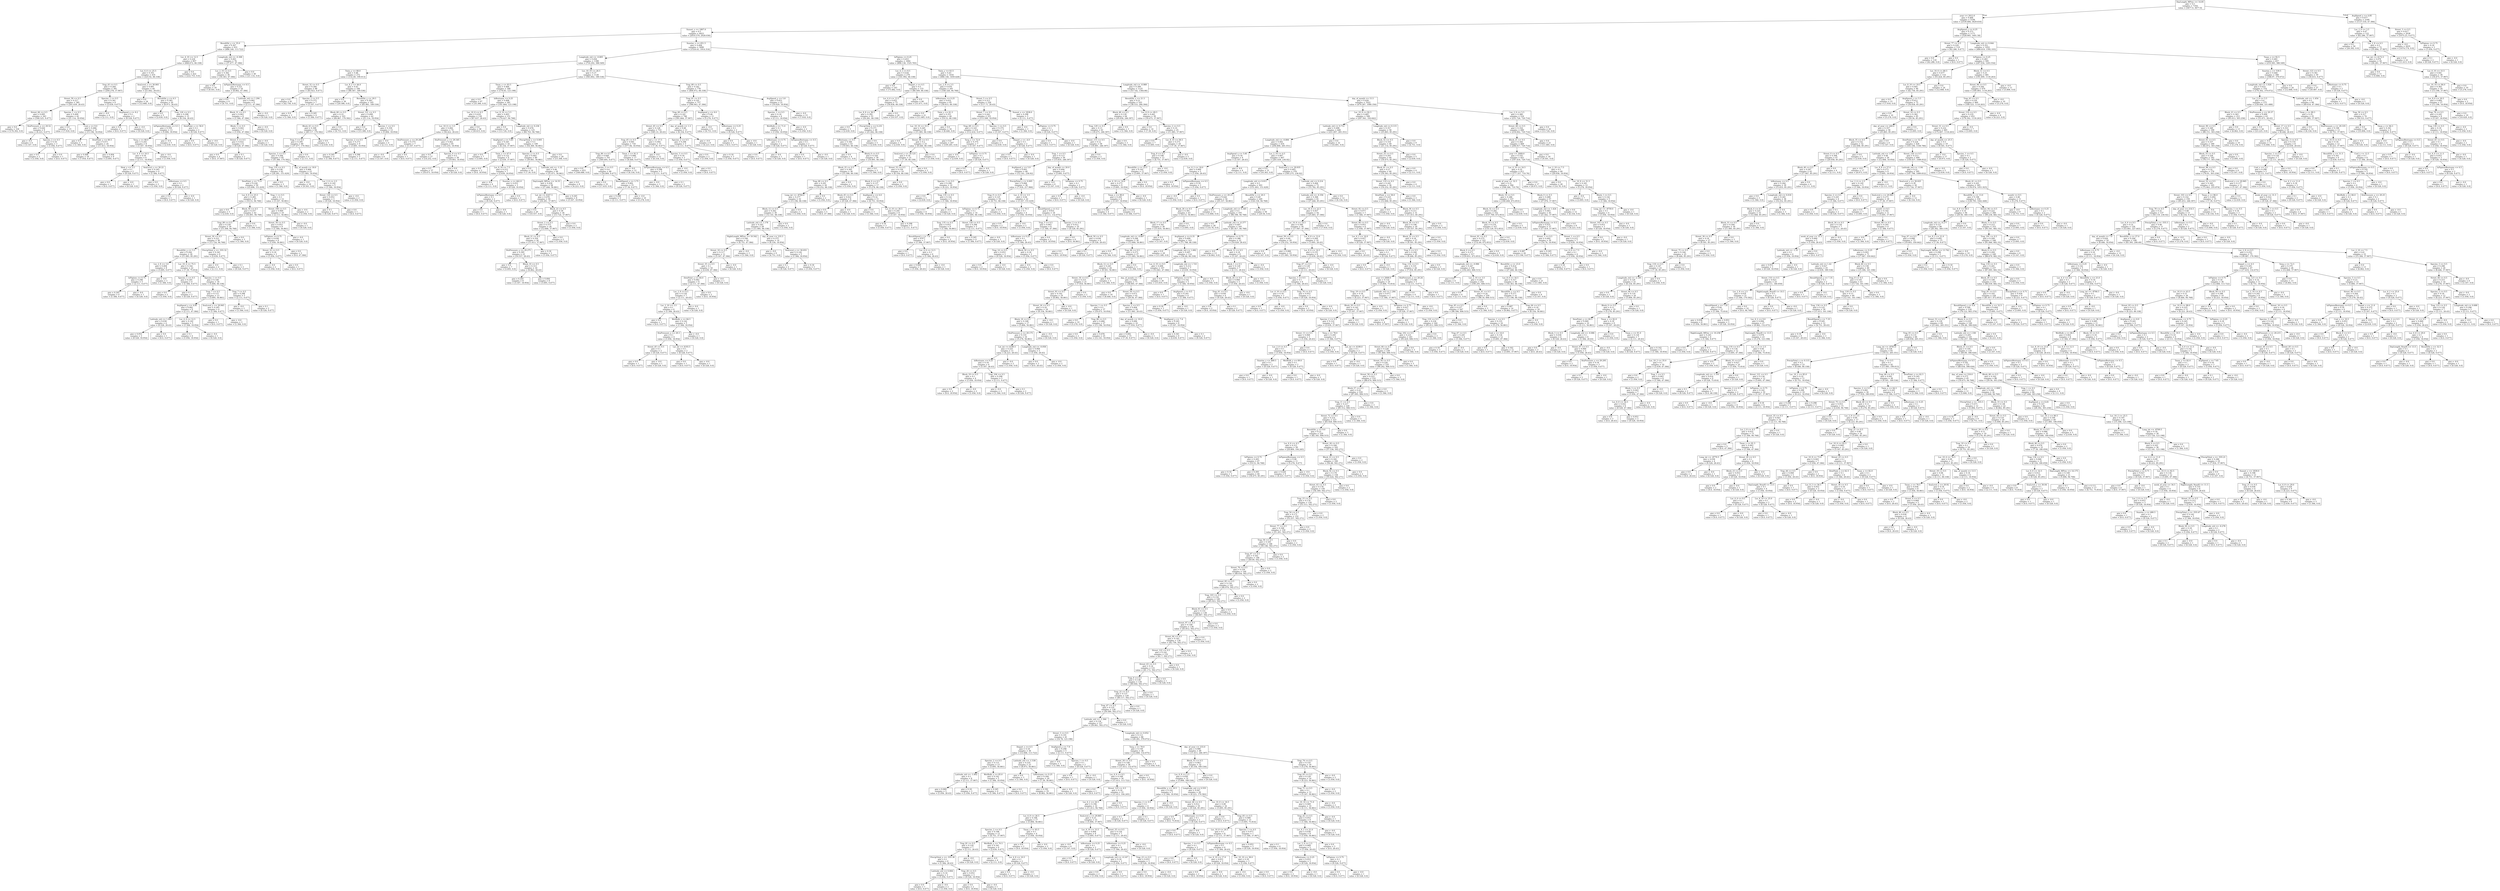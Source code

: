 digraph Tree {
node [shape=box] ;
0 [label="DayLength_MPrec <= 14.85\ngini = 0.5\nsamples = 7354\nvalue = [3677.0, 3677.0]"] ;
1 [label="year <= 2012.0\ngini = 0.484\nsamples = 5194\nvalue = [2539.484, 3629.616]"] ;
0 -> 1 [labeldistance=2.5, labelangle=45, headlabel="True"] ;
2 [label="Sunset_x <= 1807.0\ngini = 0.5\nsamples = 4023\nvalue = [2010.579, 2028.036]"] ;
1 -> 2 ;
3 [label="ResultDir_y <= 35.0\ngini = 0.307\nsamples = 933\nvalue = [486.149, 113.722]"] ;
2 -> 3 ;
4 [label="Loc_4_10 <= 12.5\ngini = 0.224\nsamples = 857\nvalue = [448.672, 66.338]"] ;
3 -> 4 ;
5 [label="Loc_6_6 <= 25.5\ngini = 0.351\nsamples = 435\nvalue = [225.92, 66.338]"] ;
4 -> 5 ;
6 [label="Trap_43 <= 0.5\ngini = 0.264\nsamples = 391\nvalue = [204.278, 37.907]"] ;
5 -> 6 ;
7 [label="Street_59 <= 0.5\ngini = 0.217\nsamples = 385\nvalue = [201.639, 28.43]"] ;
6 -> 7 ;
8 [label="Street_66 <= 0.5\ngini = 0.095\nsamples = 343\nvalue = [180.525, 9.477]"] ;
7 -> 8 ;
9 [label="gini = 0.0\nsamples = 334\nvalue = [176.302, 0.0]"] ;
8 -> 9 ;
10 [label="StnPressure_x <= 29.52\ngini = 0.426\nsamples = 9\nvalue = [4.223, 9.477]"] ;
8 -> 10 ;
11 [label="gini = -0.0\nsamples = 6\nvalue = [3.167, 0.0]"] ;
10 -> 11 ;
12 [label="Species_2 <= 0.5\ngini = 0.18\nsamples = 3\nvalue = [1.056, 9.477]"] ;
10 -> 12 ;
13 [label="gini = 0.0\nsamples = 2\nvalue = [1.056, 0.0]"] ;
12 -> 13 ;
14 [label="gini = 0.0\nsamples = 1\nvalue = [0.0, 9.477]"] ;
12 -> 14 ;
15 [label="Species_1 <= 0.5\ngini = 0.499\nsamples = 42\nvalue = [21.114, 18.954]"] ;
7 -> 15 ;
16 [label="gini = 0.0\nsamples = 15\nvalue = [7.918, 0.0]"] ;
15 -> 16 ;
17 [label="Cool_y <= 9.0\ngini = 0.484\nsamples = 27\nvalue = [13.196, 18.954]"] ;
15 -> 17 ;
18 [label="gini = 0.0\nsamples = 3\nvalue = [1.584, 0.0]"] ;
17 -> 18 ;
19 [label="DewPoint_y <= 60.5\ngini = 0.471\nsamples = 24\nvalue = [11.613, 18.954]"] ;
17 -> 19 ;
20 [label="gini = 0.496\nsamples = 16\nvalue = [7.918, 9.477]"] ;
19 -> 20 ;
21 [label="gini = 0.404\nsamples = 8\nvalue = [3.695, 9.477]"] ;
19 -> 21 ;
22 [label="Species_1 <= 0.5\ngini = 0.341\nsamples = 6\nvalue = [2.639, 9.477]"] ;
6 -> 22 ;
23 [label="gini = -0.0\nsamples = 4\nvalue = [2.111, 0.0]"] ;
22 -> 23 ;
24 [label="AvgSpeed_y <= 8.2\ngini = 0.1\nsamples = 2\nvalue = [0.528, 9.477]"] ;
22 -> 24 ;
25 [label="gini = 0.0\nsamples = 1\nvalue = [0.0, 9.477]"] ;
24 -> 25 ;
26 [label="gini = -0.0\nsamples = 1\nvalue = [0.528, 0.0]"] ;
24 -> 26 ;
27 [label="SeaLevel_x <= 30.065\ngini = 0.491\nsamples = 44\nvalue = [21.642, 28.43]"] ;
5 -> 27 ;
28 [label="gini = 0.0\nsamples = 24\nvalue = [12.668, 0.0]"] ;
27 -> 28 ;
29 [label="ResultDir_x <= 6.5\ngini = 0.365\nsamples = 20\nvalue = [8.973, 28.43]"] ;
27 -> 29 ;
30 [label="gini = 0.0\nsamples = 5\nvalue = [2.639, 0.0]"] ;
29 -> 30 ;
31 [label="Trap_126 <= 0.5\ngini = 0.298\nsamples = 15\nvalue = [6.334, 28.43]"] ;
29 -> 31 ;
32 [label="IsPipiensRestuans <= 0.5\ngini = 0.359\nsamples = 13\nvalue = [5.806, 18.954]"] ;
31 -> 32 ;
33 [label="Tavg_x <= 68.0\ngini = 0.245\nsamples = 8\nvalue = [3.167, 18.954]"] ;
32 -> 33 ;
34 [label="Loc_4_4 <= 10.5\ngini = 0.18\nsamples = 6\nvalue = [2.111, 18.954]"] ;
33 -> 34 ;
35 [label="Heat_y <= 5.5\ngini = 0.1\nsamples = 2\nvalue = [0.528, 9.477]"] ;
34 -> 35 ;
36 [label="gini = 0.0\nsamples = 1\nvalue = [0.0, 9.477]"] ;
35 -> 36 ;
37 [label="gini = -0.0\nsamples = 1\nvalue = [0.528, 0.0]"] ;
35 -> 37 ;
38 [label="SeaLevel_y <= 30.22\ngini = 0.245\nsamples = 4\nvalue = [1.584, 9.477]"] ;
34 -> 38 ;
39 [label="gini = 0.0\nsamples = 2\nvalue = [1.056, 0.0]"] ;
38 -> 39 ;
40 [label="IsRestuans <= 0.5\ngini = 0.1\nsamples = 2\nvalue = [0.528, 9.477]"] ;
38 -> 40 ;
41 [label="gini = 0.0\nsamples = 1\nvalue = [0.0, 9.477]"] ;
40 -> 41 ;
42 [label="gini = -0.0\nsamples = 1\nvalue = [0.528, 0.0]"] ;
40 -> 42 ;
43 [label="gini = -0.0\nsamples = 2\nvalue = [1.056, 0.0]"] ;
33 -> 43 ;
44 [label="gini = -0.0\nsamples = 5\nvalue = [2.639, 0.0]"] ;
32 -> 44 ;
45 [label="DewPoint_x <= 56.0\ngini = 0.1\nsamples = 2\nvalue = [0.528, 9.477]"] ;
31 -> 45 ;
46 [label="gini = 0.0\nsamples = 1\nvalue = [0.0, 9.477]"] ;
45 -> 46 ;
47 [label="gini = -0.0\nsamples = 1\nvalue = [0.528, 0.0]"] ;
45 -> 47 ;
48 [label="gini = 0.0\nsamples = 422\nvalue = [222.753, 0.0]"] ;
4 -> 48 ;
49 [label="Longitude_std <= -0.308\ngini = 0.493\nsamples = 76\nvalue = [37.477, 47.384]"] ;
3 -> 49 ;
50 [label="Loc_2_10 <= 4.5\ngini = 0.382\nsamples = 36\nvalue = [16.363, 47.384]"] ;
49 -> 50 ;
51 [label="gini = 0.0\nsamples = 18\nvalue = [9.501, 0.0]"] ;
50 -> 51 ;
52 [label="IsPipiensRestuans <= 0.5\ngini = 0.221\nsamples = 18\nvalue = [6.862, 47.384]"] ;
50 -> 52 ;
53 [label="gini = 0.0\nsamples = 9\nvalue = [4.751, 0.0]"] ;
52 -> 53 ;
54 [label="Latitude_std <= 1.294\ngini = 0.082\nsamples = 9\nvalue = [2.111, 47.384]"] ;
52 -> 54 ;
55 [label="Block_31 <= 0.5\ngini = 0.063\nsamples = 8\nvalue = [1.584, 47.384]"] ;
54 -> 55 ;
56 [label="Block_3 <= 0.5\ngini = 0.043\nsamples = 7\nvalue = [1.056, 47.384]"] ;
55 -> 56 ;
57 [label="Street_0 <= 0.5\ngini = 0.022\nsamples = 6\nvalue = [0.528, 47.384]"] ;
56 -> 57 ;
58 [label="gini = 0.0\nsamples = 4\nvalue = [0.0, 37.907]"] ;
57 -> 58 ;
59 [label="gini = 0.1\nsamples = 2\nvalue = [0.528, 9.477]"] ;
57 -> 59 ;
60 [label="gini = -0.0\nsamples = 1\nvalue = [0.528, 0.0]"] ;
56 -> 60 ;
61 [label="gini = -0.0\nsamples = 1\nvalue = [0.528, 0.0]"] ;
55 -> 61 ;
62 [label="gini = -0.0\nsamples = 1\nvalue = [0.528, 0.0]"] ;
54 -> 62 ;
63 [label="gini = 0.0\nsamples = 40\nvalue = [21.114, 0.0]"] ;
49 -> 63 ;
64 [label="Sunrise_x <= 451.5\ngini = 0.494\nsamples = 3090\nvalue = [1524.43, 1914.314]"] ;
2 -> 64 ;
65 [label="Longitude_std <= -0.805\ngini = 0.456\nsamples = 1398\nvalue = [716.292, 388.549]"] ;
64 -> 65 ;
66 [label="Tmin_y <= 68.0\ngini = 0.48\nsamples = 272\nvalue = [132.49, 199.013]"] ;
65 -> 66 ;
67 [label="Street_32 <= 0.5\ngini = 0.284\nsamples = 88\nvalue = [45.923, 9.477]"] ;
66 -> 67 ;
68 [label="gini = 0.0\nsamples = 81\nvalue = [42.756, 0.0]"] ;
67 -> 68 ;
69 [label="Species_2 <= 0.5\ngini = 0.375\nsamples = 7\nvalue = [3.167, 9.477]"] ;
67 -> 69 ;
70 [label="gini = 0.0\nsamples = 3\nvalue = [1.584, 0.0]"] ;
69 -> 70 ;
71 [label="gini = 0.245\nsamples = 4\nvalue = [1.584, 9.477]"] ;
69 -> 71 ;
72 [label="Loc_8_2 <= 44.0\ngini = 0.43\nsamples = 184\nvalue = [86.567, 189.536]"] ;
66 -> 72 ;
73 [label="gini = 0.0\nsamples = 39\nvalue = [20.586, 0.0]"] ;
72 -> 73 ;
74 [label="ResultDir_y <= 29.5\ngini = 0.383\nsamples = 145\nvalue = [65.981, 189.536]"] ;
72 -> 74 ;
75 [label="Block_60 <= 0.5\ngini = 0.33\nsamples = 103\nvalue = [44.867, 170.582]"] ;
74 -> 75 ;
76 [label="Block_43 <= 0.5\ngini = 0.308\nsamples = 94\nvalue = [40.117, 170.582]"] ;
75 -> 76 ;
77 [label="Trap_5 <= 0.5\ngini = 0.295\nsamples = 89\nvalue = [37.477, 170.582]"] ;
76 -> 77 ;
78 [label="Species_3 <= 0.5\ngini = 0.284\nsamples = 85\nvalue = [35.366, 170.582]"] ;
77 -> 78 ;
79 [label="Trap_135 <= 0.5\ngini = 0.238\nsamples = 62\nvalue = [24.281, 151.629]"] ;
78 -> 79 ;
80 [label="DewPoint_y <= 71.0\ngini = 0.226\nsamples = 59\nvalue = [22.698, 151.629]"] ;
79 -> 80 ;
81 [label="Loc_6_8 <= 25.5\ngini = 0.283\nsamples = 47\nvalue = [19.53, 94.768]"] ;
80 -> 81 ;
82 [label="gini = 0.0\nsamples = 5\nvalue = [2.639, 0.0]"] ;
81 -> 82 ;
83 [label="Block_50 <= 0.5\ngini = 0.257\nsamples = 42\nvalue = [16.891, 94.768]"] ;
81 -> 83 ;
84 [label="Trap_89 <= 0.5\ngini = 0.239\nsamples = 39\nvalue = [15.308, 94.768]"] ;
83 -> 84 ;
85 [label="Street_30 <= 0.5\ngini = 0.221\nsamples = 36\nvalue = [13.724, 94.768]"] ;
84 -> 85 ;
86 [label="ResultDir_y <= 5.5\ngini = 0.204\nsamples = 30\nvalue = [11.085, 85.291]"] ;
85 -> 86 ;
87 [label="Loc_2_8 <= 3.0\ngini = 0.404\nsamples = 8\nvalue = [3.695, 9.477]"] ;
86 -> 87 ;
88 [label="IsPipiens <= 0.75\ngini = 0.298\nsamples = 5\nvalue = [2.111, 9.477]"] ;
87 -> 88 ;
89 [label="gini = 0.245\nsamples = 4\nvalue = [1.584, 9.477]"] ;
88 -> 89 ;
90 [label="gini = -0.0\nsamples = 1\nvalue = [0.528, 0.0]"] ;
88 -> 90 ;
91 [label="gini = -0.0\nsamples = 3\nvalue = [1.584, 0.0]"] ;
87 -> 91 ;
92 [label="Loc_10_4 <= 75.5\ngini = 0.162\nsamples = 22\nvalue = [7.39, 75.814]"] ;
86 -> 92 ;
93 [label="Species_1 <= 0.5\ngini = 0.245\nsamples = 4\nvalue = [1.584, 9.477]"] ;
92 -> 93 ;
94 [label="gini = 0.0\nsamples = 2\nvalue = [1.056, 0.0]"] ;
93 -> 94 ;
95 [label="gini = 0.1\nsamples = 2\nvalue = [0.528, 9.477]"] ;
93 -> 95 ;
96 [label="Species_1 <= 0.5\ngini = 0.148\nsamples = 18\nvalue = [5.806, 66.338]"] ;
92 -> 96 ;
97 [label="Trap_7 <= 0.5\ngini = 0.115\nsamples = 13\nvalue = [3.695, 56.861]"] ;
96 -> 97 ;
98 [label="AvgSpeed_y <= 4.85\ngini = 0.082\nsamples = 9\nvalue = [2.111, 47.384]"] ;
97 -> 98 ;
99 [label="Latitude_std <= 1.093\ngini = 0.036\nsamples = 4\nvalue = [0.528, 28.43]"] ;
98 -> 99 ;
100 [label="gini = 0.053\nsamples = 3\nvalue = [0.528, 18.954]"] ;
99 -> 100 ;
101 [label="gini = 0.0\nsamples = 1\nvalue = [0.0, 9.477]"] ;
99 -> 101 ;
102 [label="Loc_4_4 <= 12.5\ngini = 0.142\nsamples = 5\nvalue = [1.584, 18.954]"] ;
98 -> 102 ;
103 [label="gini = 0.1\nsamples = 4\nvalue = [1.056, 18.954]"] ;
102 -> 103 ;
104 [label="gini = -0.0\nsamples = 1\nvalue = [0.528, 0.0]"] ;
102 -> 104 ;
105 [label="SeaLevel_y <= 29.945\ngini = 0.245\nsamples = 4\nvalue = [1.584, 9.477]"] ;
97 -> 105 ;
106 [label="gini = 0.0\nsamples = 1\nvalue = [0.0, 9.477]"] ;
105 -> 106 ;
107 [label="gini = -0.0\nsamples = 3\nvalue = [1.584, 0.0]"] ;
105 -> 107 ;
108 [label="Trap_7 <= 0.5\ngini = 0.298\nsamples = 5\nvalue = [2.111, 9.477]"] ;
96 -> 108 ;
109 [label="gini = -0.0\nsamples = 3\nvalue = [1.584, 0.0]"] ;
108 -> 109 ;
110 [label="gini = 0.1\nsamples = 2\nvalue = [0.528, 9.477]"] ;
108 -> 110 ;
111 [label="PrecipTotal_y <= -555.32\ngini = 0.341\nsamples = 6\nvalue = [2.639, 9.477]"] ;
85 -> 111 ;
112 [label="gini = -0.0\nsamples = 4\nvalue = [2.111, 0.0]"] ;
111 -> 112 ;
113 [label="gini = 0.1\nsamples = 2\nvalue = [0.528, 9.477]"] ;
111 -> 113 ;
114 [label="gini = 0.0\nsamples = 3\nvalue = [1.584, 0.0]"] ;
84 -> 114 ;
115 [label="gini = 0.0\nsamples = 3\nvalue = [1.584, 0.0]"] ;
83 -> 115 ;
116 [label="Trap_1 <= 0.5\ngini = 0.1\nsamples = 12\nvalue = [3.167, 56.861]"] ;
80 -> 116 ;
117 [label="Street_109 <= 0.5\ngini = 0.069\nsamples = 10\nvalue = [2.111, 56.861]"] ;
116 -> 117 ;
118 [label="Street_39 <= 0.5\ngini = 0.053\nsamples = 9\nvalue = [1.584, 56.861]"] ;
117 -> 118 ;
119 [label="IsPipiens <= 0.75\ngini = 0.036\nsamples = 8\nvalue = [1.056, 56.861]"] ;
118 -> 119 ;
120 [label="Street_32 <= 0.5\ngini = 0.18\nsamples = 3\nvalue = [1.056, 9.477]"] ;
119 -> 120 ;
121 [label="gini = -0.0\nsamples = 2\nvalue = [1.056, 0.0]"] ;
120 -> 121 ;
122 [label="gini = 0.0\nsamples = 1\nvalue = [0.0, 9.477]"] ;
120 -> 122 ;
123 [label="gini = 0.0\nsamples = 5\nvalue = [0.0, 47.384]"] ;
119 -> 123 ;
124 [label="gini = -0.0\nsamples = 1\nvalue = [0.528, 0.0]"] ;
118 -> 124 ;
125 [label="gini = -0.0\nsamples = 1\nvalue = [0.528, 0.0]"] ;
117 -> 125 ;
126 [label="gini = -0.0\nsamples = 2\nvalue = [1.056, 0.0]"] ;
116 -> 126 ;
127 [label="gini = 0.0\nsamples = 3\nvalue = [1.584, 0.0]"] ;
79 -> 127 ;
128 [label="day_of_month <= 18.0\ngini = 0.466\nsamples = 23\nvalue = [11.085, 18.954]"] ;
78 -> 128 ;
129 [label="gini = -0.0\nsamples = 18\nvalue = [9.501, 0.0]"] ;
128 -> 129 ;
130 [label="Loc_2_6 <= 2.5\ngini = 0.142\nsamples = 5\nvalue = [1.584, 18.954]"] ;
128 -> 130 ;
131 [label="Street_120 <= 0.5\ngini = 0.053\nsamples = 3\nvalue = [0.528, 18.954]"] ;
130 -> 131 ;
132 [label="gini = 0.1\nsamples = 2\nvalue = [0.528, 9.477]"] ;
131 -> 132 ;
133 [label="gini = 0.0\nsamples = 1\nvalue = [0.0, 9.477]"] ;
131 -> 133 ;
134 [label="gini = -0.0\nsamples = 2\nvalue = [1.056, 0.0]"] ;
130 -> 134 ;
135 [label="gini = 0.0\nsamples = 4\nvalue = [2.111, 0.0]"] ;
77 -> 135 ;
136 [label="gini = 0.0\nsamples = 5\nvalue = [2.639, 0.0]"] ;
76 -> 136 ;
137 [label="gini = 0.0\nsamples = 9\nvalue = [4.751, 0.0]"] ;
75 -> 137 ;
138 [label="Street_121 <= 0.5\ngini = 0.499\nsamples = 42\nvalue = [21.114, 18.954]"] ;
74 -> 138 ;
139 [label="gini = 0.0\nsamples = 29\nvalue = [15.308, 0.0]"] ;
138 -> 139 ;
140 [label="Species_1 <= 0.5\ngini = 0.359\nsamples = 13\nvalue = [5.806, 18.954]"] ;
138 -> 140 ;
141 [label="Species_2 <= 0.5\ngini = 0.273\nsamples = 9\nvalue = [3.695, 18.954]"] ;
140 -> 141 ;
142 [label="gini = 0.245\nsamples = 4\nvalue = [1.584, 9.477]"] ;
141 -> 142 ;
143 [label="gini = 0.298\nsamples = 5\nvalue = [2.111, 9.477]"] ;
141 -> 143 ;
144 [label="gini = -0.0\nsamples = 4\nvalue = [2.111, 0.0]"] ;
140 -> 144 ;
145 [label="Loc_10_10 <= 26.5\ngini = 0.37\nsamples = 1126\nvalue = [583.802, 189.536]"] ;
65 -> 145 ;
146 [label="Tmax_x <= 83.5\ngini = 0.484\nsamples = 348\nvalue = [176.83, 123.198]"] ;
145 -> 146 ;
147 [label="gini = 0.0\nsamples = 67\nvalue = [35.366, 0.0]"] ;
146 -> 147 ;
148 [label="IsRestuans <= 0.25\ngini = 0.498\nsamples = 281\nvalue = [141.464, 123.198]"] ;
146 -> 148 ;
149 [label="Loc_10_8 <= 6.5\ngini = 0.418\nsamples = 130\nvalue = [67.037, 28.43]"] ;
148 -> 149 ;
150 [label="Loc_10_6 <= 3.5\ngini = 0.492\nsamples = 72\nvalue = [36.422, 28.43]"] ;
149 -> 150 ;
151 [label="StnPressure_x <= 29.285\ngini = 0.375\nsamples = 7\nvalue = [3.167, 9.477]"] ;
150 -> 151 ;
152 [label="gini = -0.0\nsamples = 6\nvalue = [3.167, 0.0]"] ;
151 -> 152 ;
153 [label="gini = 0.0\nsamples = 1\nvalue = [0.0, 9.477]"] ;
151 -> 153 ;
154 [label="StnPressure_y <= 29.345\ngini = 0.462\nsamples = 65\nvalue = [33.255, 18.954]"] ;
150 -> 154 ;
155 [label="gini = 0.0\nsamples = 27\nvalue = [14.252, 0.0]"] ;
154 -> 155 ;
156 [label="Species_6 <= 0.5\ngini = 0.5\nsamples = 38\nvalue = [19.003, 18.954]"] ;
154 -> 156 ;
157 [label="gini = 0.5\nsamples = 37\nvalue = [18.475, 18.954]"] ;
156 -> 157 ;
158 [label="gini = 0.0\nsamples = 1\nvalue = [0.528, 0.0]"] ;
156 -> 158 ;
159 [label="gini = 0.0\nsamples = 58\nvalue = [30.615, 0.0]"] ;
149 -> 159 ;
160 [label="Loc_8_10 <= 5.5\ngini = 0.493\nsamples = 151\nvalue = [74.427, 94.768]"] ;
148 -> 160 ;
161 [label="gini = 0.0\nsamples = 26\nvalue = [13.724, 0.0]"] ;
160 -> 161 ;
162 [label="Longitude_std <= 0.236\ngini = 0.476\nsamples = 125\nvalue = [60.703, 94.768]"] ;
160 -> 162 ;
163 [label="AvgSpeed_y <= 5.85\ngini = 0.245\nsamples = 16\nvalue = [6.334, 37.907]"] ;
162 -> 163 ;
164 [label="gini = 0.0\nsamples = 7\nvalue = [3.695, 0.0]"] ;
163 -> 164 ;
165 [label="Tmin_x <= 67.0\ngini = 0.122\nsamples = 9\nvalue = [2.639, 37.907]"] ;
163 -> 165 ;
166 [label="gini = 0.0\nsamples = 2\nvalue = [0.0, 18.954]"] ;
165 -> 166 ;
167 [label="Loc_6_10 <= 7.5\ngini = 0.215\nsamples = 7\nvalue = [2.639, 18.954]"] ;
165 -> 167 ;
168 [label="gini = -0.0\nsamples = 4\nvalue = [2.111, 0.0]"] ;
167 -> 168 ;
169 [label="Sunrise_x <= 442.0\ngini = 0.053\nsamples = 3\nvalue = [0.528, 18.954]"] ;
167 -> 169 ;
170 [label="IsPipiensRestuans <= 0.5\ngini = 0.1\nsamples = 2\nvalue = [0.528, 9.477]"] ;
169 -> 170 ;
171 [label="gini = 0.0\nsamples = 1\nvalue = [0.0, 9.477]"] ;
170 -> 171 ;
172 [label="gini = -0.0\nsamples = 1\nvalue = [0.528, 0.0]"] ;
170 -> 172 ;
173 [label="gini = 0.0\nsamples = 1\nvalue = [0.0, 9.477]"] ;
169 -> 173 ;
174 [label="PrecipTotal_y <= 0.005\ngini = 0.5\nsamples = 109\nvalue = [54.369, 56.861]"] ;
162 -> 174 ;
175 [label="Species_2 <= 0.5\ngini = 0.483\nsamples = 80\nvalue = [39.061, 56.861]"] ;
174 -> 175 ;
176 [label="gini = 0.0\nsamples = 14\nvalue = [7.39, 0.0]"] ;
175 -> 176 ;
177 [label="Latitude_std <= -1.22\ngini = 0.46\nsamples = 66\nvalue = [31.671, 56.861]"] ;
175 -> 177 ;
178 [label="DayLength_MPrec <= 14.55\ngini = 0.439\nsamples = 58\nvalue = [27.448, 56.861]"] ;
177 -> 178 ;
179 [label="Lat_int <= 4167.5\ngini = 0.476\nsamples = 50\nvalue = [24.281, 37.907]"] ;
178 -> 179 ;
180 [label="gini = 0.0\nsamples = 20\nvalue = [10.557, 0.0]"] ;
179 -> 180 ;
181 [label="Block_22 <= 0.5\ngini = 0.39\nsamples = 30\nvalue = [13.724, 37.907]"] ;
179 -> 181 ;
182 [label="Street_2 <= 0.5\ngini = 0.375\nsamples = 28\nvalue = [12.668, 37.907]"] ;
181 -> 182 ;
183 [label="Block_21 <= 0.5\ngini = 0.359\nsamples = 26\nvalue = [11.613, 37.907]"] ;
182 -> 183 ;
184 [label="StnPressure_x <= 29.275\ngini = 0.395\nsamples = 23\nvalue = [10.557, 28.43]"] ;
183 -> 184 ;
185 [label="gini = 0.0\nsamples = 7\nvalue = [3.695, 0.0]"] ;
184 -> 185 ;
186 [label="Block_10 <= 0.5\ngini = 0.313\nsamples = 16\nvalue = [6.862, 28.43]"] ;
184 -> 186 ;
187 [label="gini = 0.245\nsamples = 8\nvalue = [3.167, 18.954]"] ;
186 -> 187 ;
188 [label="gini = 0.404\nsamples = 8\nvalue = [3.695, 9.477]"] ;
186 -> 188 ;
189 [label="gini = 0.18\nsamples = 3\nvalue = [1.056, 9.477]"] ;
183 -> 189 ;
190 [label="gini = 0.0\nsamples = 2\nvalue = [1.056, 0.0]"] ;
182 -> 190 ;
191 [label="gini = 0.0\nsamples = 2\nvalue = [1.056, 0.0]"] ;
181 -> 191 ;
192 [label="gini = 0.245\nsamples = 8\nvalue = [3.167, 18.954]"] ;
178 -> 192 ;
193 [label="gini = 0.0\nsamples = 8\nvalue = [4.223, 0.0]"] ;
177 -> 193 ;
194 [label="gini = 0.0\nsamples = 29\nvalue = [15.308, 0.0]"] ;
174 -> 194 ;
195 [label="Trap_68 <= 0.5\ngini = 0.241\nsamples = 778\nvalue = [406.972, 66.338]"] ;
145 -> 195 ;
196 [label="Trap_61 <= 0.5\ngini = 0.191\nsamples = 757\nvalue = [396.943, 47.384]"] ;
195 -> 196 ;
197 [label="Trap_60 <= 0.5\ngini = 0.161\nsamples = 746\nvalue = [391.664, 37.907]"] ;
196 -> 197 ;
198 [label="Street_45 <= 0.5\ngini = 0.128\nsamples = 733\nvalue = [385.33, 28.43]"] ;
197 -> 198 ;
199 [label="Trap_45 <= 0.5\ngini = 0.091\nsamples = 718\nvalue = [377.94, 18.954]"] ;
198 -> 199 ;
200 [label="Trap_86 <= 0.5\ngini = 0.049\nsamples = 701\nvalue = [369.495, 9.477]"] ;
199 -> 200 ;
201 [label="gini = 0.0\nsamples = 653\nvalue = [344.686, 0.0]"] ;
200 -> 201 ;
202 [label="Species_2 <= 0.5\ngini = 0.4\nsamples = 48\nvalue = [24.809, 9.477]"] ;
200 -> 202 ;
203 [label="gini = 0.0\nsamples = 33\nvalue = [17.419, 0.0]"] ;
202 -> 203 ;
204 [label="ResultSpeed_x <= 3.75\ngini = 0.492\nsamples = 15\nvalue = [7.39, 9.477]"] ;
202 -> 204 ;
205 [label="gini = 0.298\nsamples = 5\nvalue = [2.111, 9.477]"] ;
204 -> 205 ;
206 [label="gini = -0.0\nsamples = 10\nvalue = [5.278, 0.0]"] ;
204 -> 206 ;
207 [label="Tmax_x <= 91.5\ngini = 0.498\nsamples = 17\nvalue = [8.446, 9.477]"] ;
199 -> 207 ;
208 [label="gini = -0.0\nsamples = 12\nvalue = [6.334, 0.0]"] ;
207 -> 208 ;
209 [label="IsPipiensRestuans <= 0.5\ngini = 0.298\nsamples = 5\nvalue = [2.111, 9.477]"] ;
207 -> 209 ;
210 [label="gini = -0.0\nsamples = 3\nvalue = [1.584, 0.0]"] ;
209 -> 210 ;
211 [label="gini = 0.1\nsamples = 2\nvalue = [0.528, 9.477]"] ;
209 -> 211 ;
212 [label="Cool_y <= 17.5\ngini = 0.492\nsamples = 15\nvalue = [7.39, 9.477]"] ;
198 -> 212 ;
213 [label="gini = -0.0\nsamples = 12\nvalue = [6.334, 0.0]"] ;
212 -> 213 ;
214 [label="Species_3 <= 0.5\ngini = 0.18\nsamples = 3\nvalue = [1.056, 9.477]"] ;
212 -> 214 ;
215 [label="gini = -0.0\nsamples = 2\nvalue = [1.056, 0.0]"] ;
214 -> 215 ;
216 [label="gini = 0.0\nsamples = 1\nvalue = [0.0, 9.477]"] ;
214 -> 216 ;
217 [label="day_of_month <= 1.5\ngini = 0.48\nsamples = 13\nvalue = [6.334, 9.477]"] ;
197 -> 217 ;
218 [label="Species_2 <= 0.5\ngini = 0.298\nsamples = 5\nvalue = [2.111, 9.477]"] ;
217 -> 218 ;
219 [label="gini = 0.0\nsamples = 2\nvalue = [1.056, 0.0]"] ;
218 -> 219 ;
220 [label="gini = 0.18\nsamples = 3\nvalue = [1.056, 9.477]"] ;
218 -> 220 ;
221 [label="gini = -0.0\nsamples = 8\nvalue = [4.223, 0.0]"] ;
217 -> 221 ;
222 [label="AvgSpeed_y <= 8.0\ngini = 0.46\nsamples = 11\nvalue = [5.278, 9.477]"] ;
196 -> 222 ;
223 [label="gini = -0.0\nsamples = 9\nvalue = [4.751, 0.0]"] ;
222 -> 223 ;
224 [label="IsRestuans <= 0.25\ngini = 0.1\nsamples = 2\nvalue = [0.528, 9.477]"] ;
222 -> 224 ;
225 [label="gini = 0.0\nsamples = 1\nvalue = [0.0, 9.477]"] ;
224 -> 225 ;
226 [label="gini = -0.0\nsamples = 1\nvalue = [0.528, 0.0]"] ;
224 -> 226 ;
227 [label="AvgSpeed_y <= 5.8\ngini = 0.453\nsamples = 21\nvalue = [10.029, 18.954]"] ;
195 -> 227 ;
228 [label="Species_1 <= 0.5\ngini = 0.18\nsamples = 6\nvalue = [2.111, 18.954]"] ;
227 -> 228 ;
229 [label="WetBulb_y <= 71.0\ngini = 0.1\nsamples = 4\nvalue = [1.056, 18.954]"] ;
228 -> 229 ;
230 [label="IsRestuans <= 0.75\ngini = 0.1\nsamples = 2\nvalue = [0.528, 9.477]"] ;
229 -> 230 ;
231 [label="gini = 0.0\nsamples = 1\nvalue = [0.0, 9.477]"] ;
230 -> 231 ;
232 [label="gini = -0.0\nsamples = 1\nvalue = [0.528, 0.0]"] ;
230 -> 232 ;
233 [label="IsPipiensRestuans <= 0.5\ngini = 0.1\nsamples = 2\nvalue = [0.528, 9.477]"] ;
229 -> 233 ;
234 [label="gini = 0.0\nsamples = 1\nvalue = [0.0, 9.477]"] ;
233 -> 234 ;
235 [label="gini = -0.0\nsamples = 1\nvalue = [0.528, 0.0]"] ;
233 -> 235 ;
236 [label="gini = -0.0\nsamples = 2\nvalue = [1.056, 0.0]"] ;
228 -> 236 ;
237 [label="gini = -0.0\nsamples = 15\nvalue = [7.918, 0.0]"] ;
227 -> 237 ;
238 [label="IsPipiens <= 0.25\ngini = 0.453\nsamples = 1692\nvalue = [808.138, 1525.765]"] ;
64 -> 238 ;
239 [label="Loc_4_2 <= 8.5\ngini = 0.434\nsamples = 276\nvalue = [141.992, 66.338]"] ;
238 -> 239 ;
240 [label="gini = 0.0\nsamples = 143\nvalue = [75.482, 0.0]"] ;
239 -> 240 ;
241 [label="Depart_x <= 4.5\ngini = 0.5\nsamples = 133\nvalue = [66.509, 66.338]"] ;
239 -> 241 ;
242 [label="Loc_4_6 <= 13.5\ngini = 0.452\nsamples = 73\nvalue = [34.838, 66.338]"] ;
241 -> 242 ;
243 [label="Loc_8_8 <= 36.5\ngini = 0.392\nsamples = 53\nvalue = [24.281, 66.338]"] ;
242 -> 243 ;
244 [label="gini = 0.0\nsamples = 5\nvalue = [2.639, 0.0]"] ;
243 -> 244 ;
245 [label="PrecipTotal_x <= 0.235\ngini = 0.371\nsamples = 48\nvalue = [21.642, 66.338]"] ;
243 -> 245 ;
246 [label="IsRestuans <= 0.5\ngini = 0.346\nsamples = 43\nvalue = [19.003, 66.338]"] ;
245 -> 246 ;
247 [label="gini = 0.0\nsamples = 4\nvalue = [2.111, 0.0]"] ;
246 -> 247 ;
248 [label="Block_6 <= 0.5\ngini = 0.324\nsamples = 39\nvalue = [16.891, 66.338]"] ;
246 -> 248 ;
249 [label="Block_25 <= 0.5\ngini = 0.305\nsamples = 36\nvalue = [15.308, 66.338]"] ;
248 -> 249 ;
250 [label="Trap_68 <= 0.5\ngini = 0.291\nsamples = 34\nvalue = [14.252, 66.338]"] ;
249 -> 250 ;
251 [label="Long_int <= -8764.0\ngini = 0.277\nsamples = 32\nvalue = [13.196, 66.338]"] ;
250 -> 251 ;
252 [label="Block_12 <= 0.5\ngini = 0.262\nsamples = 30\nvalue = [12.141, 66.338]"] ;
251 -> 252 ;
253 [label="Latitude_std <= 1.178\ngini = 0.245\nsamples = 28\nvalue = [11.085, 66.338]"] ;
252 -> 253 ;
254 [label="NightLength_MPrec <= 10.542\ngini = 0.166\nsamples = 14\nvalue = [4.751, 47.384]"] ;
253 -> 254 ;
255 [label="Street_18 <= 0.5\ngini = 0.117\nsamples = 11\nvalue = [3.167, 47.384]"] ;
254 -> 255 ;
256 [label="Street_35 <= 0.5\ngini = 0.1\nsamples = 10\nvalue = [2.639, 47.384]"] ;
255 -> 256 ;
257 [label="DewPoint_x <= 64.0\ngini = 0.082\nsamples = 9\nvalue = [2.111, 47.384]"] ;
256 -> 257 ;
258 [label="Loc_2_8 <= 6.5\ngini = 0.129\nsamples = 7\nvalue = [2.111, 28.43]"] ;
257 -> 258 ;
259 [label="Loc_2_10 <= 3.5\ngini = 0.1\nsamples = 6\nvalue = [1.584, 28.43]"] ;
258 -> 259 ;
260 [label="gini = 0.0\nsamples = 1\nvalue = [0.0, 9.477]"] ;
259 -> 260 ;
261 [label="WetBulb_x <= 64.5\ngini = 0.142\nsamples = 5\nvalue = [1.584, 18.954]"] ;
259 -> 261 ;
262 [label="StnPressure_x <= 29.3\ngini = 0.1\nsamples = 4\nvalue = [1.056, 18.954]"] ;
261 -> 262 ;
263 [label="Street_45 <= 0.5\ngini = 0.1\nsamples = 2\nvalue = [0.528, 9.477]"] ;
262 -> 263 ;
264 [label="gini = 0.0\nsamples = 1\nvalue = [0.0, 9.477]"] ;
263 -> 264 ;
265 [label="gini = -0.0\nsamples = 1\nvalue = [0.528, 0.0]"] ;
263 -> 265 ;
266 [label="Lat_int <= 4193.5\ngini = 0.1\nsamples = 2\nvalue = [0.528, 9.477]"] ;
262 -> 266 ;
267 [label="gini = 0.0\nsamples = 1\nvalue = [0.0, 9.477]"] ;
266 -> 267 ;
268 [label="gini = -0.0\nsamples = 1\nvalue = [0.528, 0.0]"] ;
266 -> 268 ;
269 [label="gini = -0.0\nsamples = 1\nvalue = [0.528, 0.0]"] ;
261 -> 269 ;
270 [label="gini = -0.0\nsamples = 1\nvalue = [0.528, 0.0]"] ;
258 -> 270 ;
271 [label="gini = 0.0\nsamples = 2\nvalue = [0.0, 18.954]"] ;
257 -> 271 ;
272 [label="gini = -0.0\nsamples = 1\nvalue = [0.528, 0.0]"] ;
256 -> 272 ;
273 [label="gini = -0.0\nsamples = 1\nvalue = [0.528, 0.0]"] ;
255 -> 273 ;
274 [label="gini = -0.0\nsamples = 3\nvalue = [1.584, 0.0]"] ;
254 -> 274 ;
275 [label="day_of_year <= 235.5\ngini = 0.375\nsamples = 14\nvalue = [6.334, 18.954]"] ;
253 -> 275 ;
276 [label="gini = -0.0\nsamples = 9\nvalue = [4.751, 0.0]"] ;
275 -> 276 ;
277 [label="SeaLevel_y <= 30.055\ngini = 0.142\nsamples = 5\nvalue = [1.584, 18.954]"] ;
275 -> 277 ;
278 [label="gini = 0.1\nsamples = 2\nvalue = [0.528, 9.477]"] ;
277 -> 278 ;
279 [label="gini = 0.18\nsamples = 3\nvalue = [1.056, 9.477]"] ;
277 -> 279 ;
280 [label="gini = 0.0\nsamples = 2\nvalue = [1.056, 0.0]"] ;
252 -> 280 ;
281 [label="gini = 0.0\nsamples = 2\nvalue = [1.056, 0.0]"] ;
251 -> 281 ;
282 [label="gini = 0.0\nsamples = 2\nvalue = [1.056, 0.0]"] ;
250 -> 282 ;
283 [label="gini = 0.0\nsamples = 2\nvalue = [1.056, 0.0]"] ;
249 -> 283 ;
284 [label="gini = 0.0\nsamples = 3\nvalue = [1.584, 0.0]"] ;
248 -> 284 ;
285 [label="gini = 0.0\nsamples = 5\nvalue = [2.639, 0.0]"] ;
245 -> 285 ;
286 [label="gini = 0.0\nsamples = 20\nvalue = [10.557, 0.0]"] ;
242 -> 286 ;
287 [label="gini = 0.0\nsamples = 60\nvalue = [31.671, 0.0]"] ;
241 -> 287 ;
288 [label="Tmin_y <= 63.5\ngini = 0.43\nsamples = 1416\nvalue = [666.146, 1459.428]"] ;
238 -> 288 ;
289 [label="Loc_2_8 <= 3.5\ngini = 0.476\nsamples = 291\nvalue = [148.326, 94.768]"] ;
288 -> 289 ;
290 [label="IsRestuans <= 0.25\ngini = 0.432\nsamples = 65\nvalue = [30.615, 66.338]"] ;
289 -> 290 ;
291 [label="gini = 0.0\nsamples = 21\nvalue = [11.085, 0.0]"] ;
290 -> 291 ;
292 [label="Tmin_y <= 61.5\ngini = 0.351\nsamples = 44\nvalue = [19.53, 66.338]"] ;
290 -> 292 ;
293 [label="Loc_10_10 <= 33.5\ngini = 0.245\nsamples = 28\nvalue = [11.085, 66.338]"] ;
292 -> 293 ;
294 [label="gini = 0.0\nsamples = 5\nvalue = [2.639, 0.0]"] ;
293 -> 294 ;
295 [label="Street_94 <= 0.5\ngini = 0.2\nsamples = 23\nvalue = [8.446, 66.338]"] ;
293 -> 295 ;
296 [label="SeaLevel_y <= 30.125\ngini = 0.18\nsamples = 21\nvalue = [7.39, 66.338]"] ;
295 -> 296 ;
297 [label="Street_53 <= 0.5\ngini = 0.159\nsamples = 19\nvalue = [6.334, 66.338]"] ;
296 -> 297 ;
298 [label="Block_0 <= 0.5\ngini = 0.137\nsamples = 17\nvalue = [5.278, 66.338]"] ;
297 -> 298 ;
299 [label="Block_45 <= 0.5\ngini = 0.022\nsamples = 6\nvalue = [0.528, 47.384]"] ;
298 -> 299 ;
300 [label="gini = 0.0\nsamples = 5\nvalue = [0.0, 47.384]"] ;
299 -> 300 ;
301 [label="gini = -0.0\nsamples = 1\nvalue = [0.528, 0.0]"] ;
299 -> 301 ;
302 [label="AvgSpeed_y <= 6.0\ngini = 0.32\nsamples = 11\nvalue = [4.751, 18.954]"] ;
298 -> 302 ;
303 [label="gini = 0.0\nsamples = 3\nvalue = [1.584, 0.0]"] ;
302 -> 303 ;
304 [label="Loc_6_10 <= 30.5\ngini = 0.245\nsamples = 8\nvalue = [3.167, 18.954]"] ;
302 -> 304 ;
305 [label="gini = 0.18\nsamples = 3\nvalue = [1.056, 9.477]"] ;
304 -> 305 ;
306 [label="gini = 0.298\nsamples = 5\nvalue = [2.111, 9.477]"] ;
304 -> 306 ;
307 [label="gini = 0.0\nsamples = 2\nvalue = [1.056, 0.0]"] ;
297 -> 307 ;
308 [label="gini = 0.0\nsamples = 2\nvalue = [1.056, 0.0]"] ;
296 -> 308 ;
309 [label="gini = 0.0\nsamples = 2\nvalue = [1.056, 0.0]"] ;
295 -> 309 ;
310 [label="gini = 0.0\nsamples = 16\nvalue = [8.446, 0.0]"] ;
292 -> 310 ;
311 [label="Street_5 <= 0.5\ngini = 0.313\nsamples = 226\nvalue = [117.71, 28.43]"] ;
289 -> 311 ;
312 [label="Street_7 <= 0.5\ngini = 0.242\nsamples = 221\nvalue = [115.599, 18.954]"] ;
311 -> 312 ;
313 [label="Trap_68 <= 0.5\ngini = 0.143\nsamples = 214\nvalue = [112.432, 9.477]"] ;
312 -> 313 ;
314 [label="gini = 0.0\nsamples = 207\nvalue = [109.265, 0.0]"] ;
313 -> 314 ;
315 [label="Tavg_x <= 72.0\ngini = 0.375\nsamples = 7\nvalue = [3.167, 9.477]"] ;
313 -> 315 ;
316 [label="gini = -0.0\nsamples = 5\nvalue = [2.639, 0.0]"] ;
315 -> 316 ;
317 [label="IsPipiens <= 0.75\ngini = 0.1\nsamples = 2\nvalue = [0.528, 9.477]"] ;
315 -> 317 ;
318 [label="gini = 0.0\nsamples = 1\nvalue = [0.0, 9.477]"] ;
317 -> 318 ;
319 [label="gini = -0.0\nsamples = 1\nvalue = [0.528, 0.0]"] ;
317 -> 319 ;
320 [label="Species_1 <= 0.5\ngini = 0.375\nsamples = 7\nvalue = [3.167, 9.477]"] ;
312 -> 320 ;
321 [label="gini = 0.0\nsamples = 5\nvalue = [2.639, 0.0]"] ;
320 -> 321 ;
322 [label="Depart_x <= -4.0\ngini = 0.1\nsamples = 2\nvalue = [0.528, 9.477]"] ;
320 -> 322 ;
323 [label="gini = 0.0\nsamples = 1\nvalue = [0.0, 9.477]"] ;
322 -> 323 ;
324 [label="gini = -0.0\nsamples = 1\nvalue = [0.528, 0.0]"] ;
322 -> 324 ;
325 [label="Sunset_x <= 1838.0\ngini = 0.298\nsamples = 5\nvalue = [2.111, 9.477]"] ;
311 -> 325 ;
326 [label="gini = -0.0\nsamples = 3\nvalue = [1.584, 0.0]"] ;
325 -> 326 ;
327 [label="IsPipiens <= 0.75\ngini = 0.1\nsamples = 2\nvalue = [0.528, 9.477]"] ;
325 -> 327 ;
328 [label="gini = 0.0\nsamples = 1\nvalue = [0.0, 9.477]"] ;
327 -> 328 ;
329 [label="gini = -0.0\nsamples = 1\nvalue = [0.528, 0.0]"] ;
327 -> 329 ;
330 [label="Longitude_std <= -0.989\ngini = 0.399\nsamples = 1125\nvalue = [517.82, 1364.66]"] ;
288 -> 330 ;
331 [label="ResultDir_x <= 21.5\ngini = 0.21\nsamples = 103\nvalue = [38.533, 284.304]"] ;
330 -> 331 ;
332 [label="Block_48 <= 0.5\ngini = 0.139\nsamples = 64\nvalue = [20.058, 246.397]"] ;
331 -> 332 ;
333 [label="Trap_129 <= 0.5\ngini = 0.13\nsamples = 61\nvalue = [18.475, 246.397]"] ;
332 -> 333 ;
334 [label="Street_115 <= 0.5\ngini = 0.12\nsamples = 58\nvalue = [16.891, 246.397]"] ;
333 -> 334 ;
335 [label="Trap_1 <= 0.5\ngini = 0.113\nsamples = 56\nvalue = [15.835, 246.397]"] ;
334 -> 335 ;
336 [label="AvgSpeed_y <= 5.9\ngini = 0.093\nsamples = 48\nvalue = [12.141, 236.92]"] ;
335 -> 336 ;
337 [label="Species_1 <= 0.5\ngini = 0.298\nsamples = 10\nvalue = [4.223, 18.954]"] ;
336 -> 337 ;
338 [label="gini = 0.0\nsamples = 5\nvalue = [2.639, 0.0]"] ;
337 -> 338 ;
339 [label="Trap_135 <= 0.5\ngini = 0.142\nsamples = 5\nvalue = [1.584, 18.954]"] ;
337 -> 339 ;
340 [label="gini = 0.1\nsamples = 4\nvalue = [1.056, 18.954]"] ;
339 -> 340 ;
341 [label="gini = -0.0\nsamples = 1\nvalue = [0.528, 0.0]"] ;
339 -> 341 ;
342 [label="PrecipTotal_y <= 0.005\ngini = 0.068\nsamples = 38\nvalue = [7.918, 217.966]"] ;
336 -> 342 ;
343 [label="Trap_9 <= 0.5\ngini = 0.125\nsamples = 16\nvalue = [4.751, 66.338]"] ;
342 -> 343 ;
344 [label="IsPipiens <= 0.75\ngini = 0.1\nsamples = 14\nvalue = [3.695, 66.338]"] ;
343 -> 344 ;
345 [label="Trap_135 <= 0.5\ngini = 0.053\nsamples = 9\nvalue = [1.584, 56.861]"] ;
344 -> 345 ;
346 [label="ResultSpeed_y <= 7.0\ngini = 0.077\nsamples = 7\nvalue = [1.584, 37.907]"] ;
345 -> 346 ;
347 [label="gini = 0.0\nsamples = 1\nvalue = [0.0, 9.477]"] ;
346 -> 347 ;
348 [label="Loc_4_6 <= 12.5\ngini = 0.1\nsamples = 6\nvalue = [1.584, 28.43]"] ;
346 -> 348 ;
349 [label="gini = 0.069\nsamples = 5\nvalue = [1.056, 28.43]"] ;
348 -> 349 ;
350 [label="gini = -0.0\nsamples = 1\nvalue = [0.528, 0.0]"] ;
348 -> 350 ;
351 [label="gini = 0.0\nsamples = 2\nvalue = [0.0, 18.954]"] ;
345 -> 351 ;
352 [label="Street_120 <= 0.5\ngini = 0.298\nsamples = 5\nvalue = [2.111, 9.477]"] ;
344 -> 352 ;
353 [label="gini = 0.245\nsamples = 4\nvalue = [1.584, 9.477]"] ;
352 -> 353 ;
354 [label="gini = -0.0\nsamples = 1\nvalue = [0.528, 0.0]"] ;
352 -> 354 ;
355 [label="gini = 0.0\nsamples = 2\nvalue = [1.056, 0.0]"] ;
343 -> 355 ;
356 [label="Loc_2_10 <= 3.5\ngini = 0.04\nsamples = 22\nvalue = [3.167, 151.629]"] ;
342 -> 356 ;
357 [label="Tmin_y <= 70.5\ngini = 0.1\nsamples = 4\nvalue = [1.056, 18.954]"] ;
356 -> 357 ;
358 [label="gini = 0.0\nsamples = 2\nvalue = [0.0, 18.954]"] ;
357 -> 358 ;
359 [label="gini = -0.0\nsamples = 2\nvalue = [1.056, 0.0]"] ;
357 -> 359 ;
360 [label="ResultSpeed_y <= 4.2\ngini = 0.031\nsamples = 18\nvalue = [2.111, 132.675]"] ;
356 -> 360 ;
361 [label="Trap_5 <= 0.5\ngini = 0.063\nsamples = 8\nvalue = [1.584, 47.384]"] ;
360 -> 361 ;
362 [label="IsRestuans <= 0.25\ngini = 0.1\nsamples = 6\nvalue = [1.584, 28.43]"] ;
361 -> 362 ;
363 [label="Trap_14 <= 0.5\ngini = 0.053\nsamples = 3\nvalue = [0.528, 18.954]"] ;
362 -> 363 ;
364 [label="gini = 0.0\nsamples = 2\nvalue = [0.0, 18.954]"] ;
363 -> 364 ;
365 [label="gini = -0.0\nsamples = 1\nvalue = [0.528, 0.0]"] ;
363 -> 365 ;
366 [label="Block_50 <= 0.5\ngini = 0.18\nsamples = 3\nvalue = [1.056, 9.477]"] ;
362 -> 366 ;
367 [label="gini = -0.0\nsamples = 2\nvalue = [1.056, 0.0]"] ;
366 -> 367 ;
368 [label="gini = 0.0\nsamples = 1\nvalue = [0.0, 9.477]"] ;
366 -> 368 ;
369 [label="gini = 0.0\nsamples = 2\nvalue = [0.0, 18.954]"] ;
361 -> 369 ;
370 [label="Species_2 <= 0.5\ngini = 0.012\nsamples = 10\nvalue = [0.528, 85.291]"] ;
360 -> 370 ;
371 [label="gini = 0.0\nsamples = 6\nvalue = [0.0, 56.861]"] ;
370 -> 371 ;
372 [label="Block_50 <= 0.5\ngini = 0.036\nsamples = 4\nvalue = [0.528, 28.43]"] ;
370 -> 372 ;
373 [label="gini = 0.0\nsamples = 2\nvalue = [0.0, 18.954]"] ;
372 -> 373 ;
374 [label="gini = 0.1\nsamples = 2\nvalue = [0.528, 9.477]"] ;
372 -> 374 ;
375 [label="day_of_month <= 20.0\ngini = 0.404\nsamples = 8\nvalue = [3.695, 9.477]"] ;
335 -> 375 ;
376 [label="gini = -0.0\nsamples = 6\nvalue = [3.167, 0.0]"] ;
375 -> 376 ;
377 [label="IsPipiens <= 0.75\ngini = 0.1\nsamples = 2\nvalue = [0.528, 9.477]"] ;
375 -> 377 ;
378 [label="gini = 0.0\nsamples = 1\nvalue = [0.0, 9.477]"] ;
377 -> 378 ;
379 [label="gini = -0.0\nsamples = 1\nvalue = [0.528, 0.0]"] ;
377 -> 379 ;
380 [label="gini = 0.0\nsamples = 2\nvalue = [1.056, 0.0]"] ;
334 -> 380 ;
381 [label="gini = 0.0\nsamples = 3\nvalue = [1.584, 0.0]"] ;
333 -> 381 ;
382 [label="gini = 0.0\nsamples = 3\nvalue = [1.584, 0.0]"] ;
332 -> 382 ;
383 [label="Loc_8_8 <= 49.5\ngini = 0.441\nsamples = 39\nvalue = [18.475, 37.907]"] ;
331 -> 383 ;
384 [label="gini = 0.0\nsamples = 14\nvalue = [7.39, 0.0]"] ;
383 -> 384 ;
385 [label="Species_2 <= 0.5\ngini = 0.35\nsamples = 25\nvalue = [11.085, 37.907]"] ;
383 -> 385 ;
386 [label="gini = 0.0\nsamples = 7\nvalue = [3.695, 0.0]"] ;
385 -> 386 ;
387 [label="Loc_8_10 <= 58.5\ngini = 0.273\nsamples = 18\nvalue = [7.39, 37.907]"] ;
385 -> 387 ;
388 [label="Trap_8 <= 0.5\ngini = 0.198\nsamples = 13\nvalue = [4.751, 37.907]"] ;
387 -> 388 ;
389 [label="ResultDir_y <= 23.5\ngini = 0.162\nsamples = 11\nvalue = [3.695, 37.907]"] ;
388 -> 389 ;
390 [label="Loc_4_10 <= 14.0\ngini = 0.273\nsamples = 9\nvalue = [3.695, 18.954]"] ;
389 -> 390 ;
391 [label="Tmax_x <= 89.0\ngini = 0.245\nsamples = 8\nvalue = [3.167, 18.954]"] ;
390 -> 391 ;
392 [label="gini = 0.245\nsamples = 4\nvalue = [1.584, 9.477]"] ;
391 -> 392 ;
393 [label="gini = 0.245\nsamples = 4\nvalue = [1.584, 9.477]"] ;
391 -> 393 ;
394 [label="gini = -0.0\nsamples = 1\nvalue = [0.528, 0.0]"] ;
390 -> 394 ;
395 [label="gini = 0.0\nsamples = 2\nvalue = [0.0, 18.954]"] ;
389 -> 395 ;
396 [label="gini = -0.0\nsamples = 2\nvalue = [1.056, 0.0]"] ;
388 -> 396 ;
397 [label="gini = -0.0\nsamples = 5\nvalue = [2.639, 0.0]"] ;
387 -> 397 ;
398 [label="day_of_month <= 15.5\ngini = 0.426\nsamples = 1022\nvalue = [479.287, 1080.356]"] ;
330 -> 398 ;
399 [label="Loc_10_8 <= 82.5\ngini = 0.485\nsamples = 506\nvalue = [247.561, 350.642]"] ;
398 -> 399 ;
400 [label="Latitude_std <= 0.712\ngini = 0.496\nsamples = 448\nvalue = [221.697, 265.351]"] ;
399 -> 400 ;
401 [label="Longitude_std <= -0.806\ngini = 0.492\nsamples = 416\nvalue = [204.806, 265.351]"] ;
400 -> 401 ;
402 [label="AvgSpeed_x <= 5.85\ngini = 0.18\nsamples = 9\nvalue = [3.167, 28.43]"] ;
401 -> 402 ;
403 [label="Loc_6_2 <= 18.0\ngini = 0.069\nsamples = 5\nvalue = [1.056, 28.43]"] ;
402 -> 403 ;
404 [label="gini = 0.0\nsamples = 2\nvalue = [0.0, 18.954]"] ;
403 -> 404 ;
405 [label="IsPipiensRestuans <= 0.5\ngini = 0.18\nsamples = 3\nvalue = [1.056, 9.477]"] ;
403 -> 405 ;
406 [label="gini = -0.0\nsamples = 2\nvalue = [1.056, 0.0]"] ;
405 -> 406 ;
407 [label="gini = 0.0\nsamples = 1\nvalue = [0.0, 9.477]"] ;
405 -> 407 ;
408 [label="gini = -0.0\nsamples = 4\nvalue = [2.111, 0.0]"] ;
402 -> 408 ;
409 [label="Loc_2_10 <= 4.5\ngini = 0.497\nsamples = 407\nvalue = [201.639, 236.92]"] ;
401 -> 409 ;
410 [label="gini = 0.0\nsamples = 31\nvalue = [16.363, 0.0]"] ;
409 -> 410 ;
411 [label="SeaLevel_y <= 29.935\ngini = 0.493\nsamples = 376\nvalue = [185.275, 236.92]"] ;
409 -> 411 ;
412 [label="Longitude_std <= 0.011\ngini = 0.5\nsamples = 303\nvalue = [151.493, 151.629]"] ;
411 -> 412 ;
413 [label="StnPressure_y <= 29.25\ngini = 0.426\nsamples = 54\nvalue = [25.337, 56.861]"] ;
412 -> 413 ;
414 [label="Block_26 <= 0.5\ngini = 0.381\nsamples = 43\nvalue = [19.53, 56.861]"] ;
413 -> 414 ;
415 [label="Block_17 <= 0.5\ngini = 0.341\nsamples = 36\nvalue = [15.835, 56.861]"] ;
414 -> 415 ;
416 [label="Longitude_std <= -0.607\ngini = 0.298\nsamples = 30\nvalue = [12.668, 56.861]"] ;
415 -> 416 ;
417 [label="gini = 0.0\nsamples = 3\nvalue = [1.584, 0.0]"] ;
416 -> 417 ;
418 [label="Trap_44 <= 0.5\ngini = 0.273\nsamples = 27\nvalue = [11.085, 56.861]"] ;
416 -> 418 ;
419 [label="Block_12 <= 0.5\ngini = 0.245\nsamples = 24\nvalue = [9.501, 56.861]"] ;
418 -> 419 ;
420 [label="Street_18 <= 0.5\ngini = 0.215\nsamples = 21\nvalue = [7.918, 56.861]"] ;
419 -> 420 ;
421 [label="Street_93 <= 0.5\ngini = 0.192\nsamples = 19\nvalue = [6.862, 56.861]"] ;
420 -> 421 ;
422 [label="Street_24 <= 0.5\ngini = 0.18\nsamples = 18\nvalue = [6.334, 56.861]"] ;
421 -> 422 ;
423 [label="Block_18 <= 0.5\ngini = 0.168\nsamples = 17\nvalue = [5.806, 56.861]"] ;
422 -> 423 ;
424 [label="StnPressure_x <= 29.175\ngini = 0.155\nsamples = 16\nvalue = [5.278, 56.861]"] ;
423 -> 424 ;
425 [label="Lat_int <= 4190.5\ngini = 0.225\nsamples = 11\nvalue = [4.223, 28.43]"] ;
424 -> 425 ;
426 [label="IsRestuans <= 0.25\ngini = 0.18\nsamples = 9\nvalue = [3.167, 28.43]"] ;
425 -> 426 ;
427 [label="Block_19 <= 0.5\ngini = 0.1\nsamples = 4\nvalue = [1.056, 18.954]"] ;
426 -> 427 ;
428 [label="gini = 0.0\nsamples = 2\nvalue = [0.0, 18.954]"] ;
427 -> 428 ;
429 [label="gini = -0.0\nsamples = 2\nvalue = [1.056, 0.0]"] ;
427 -> 429 ;
430 [label="Trap_104 <= 0.5\ngini = 0.298\nsamples = 5\nvalue = [2.111, 9.477]"] ;
426 -> 430 ;
431 [label="gini = -0.0\nsamples = 3\nvalue = [1.584, 0.0]"] ;
430 -> 431 ;
432 [label="gini = 0.1\nsamples = 2\nvalue = [0.528, 9.477]"] ;
430 -> 432 ;
433 [label="gini = -0.0\nsamples = 2\nvalue = [1.056, 0.0]"] ;
425 -> 433 ;
434 [label="Longitude_std <= -0.058\ngini = 0.069\nsamples = 5\nvalue = [1.056, 28.43]"] ;
424 -> 434 ;
435 [label="gini = 0.0\nsamples = 3\nvalue = [0.0, 28.43]"] ;
434 -> 435 ;
436 [label="gini = -0.0\nsamples = 2\nvalue = [1.056, 0.0]"] ;
434 -> 436 ;
437 [label="gini = -0.0\nsamples = 1\nvalue = [0.528, 0.0]"] ;
423 -> 437 ;
438 [label="gini = -0.0\nsamples = 1\nvalue = [0.528, 0.0]"] ;
422 -> 438 ;
439 [label="gini = -0.0\nsamples = 1\nvalue = [0.528, 0.0]"] ;
421 -> 439 ;
440 [label="gini = 0.0\nsamples = 2\nvalue = [1.056, 0.0]"] ;
420 -> 440 ;
441 [label="gini = 0.0\nsamples = 3\nvalue = [1.584, 0.0]"] ;
419 -> 441 ;
442 [label="gini = 0.0\nsamples = 3\nvalue = [1.584, 0.0]"] ;
418 -> 442 ;
443 [label="gini = 0.0\nsamples = 6\nvalue = [3.167, 0.0]"] ;
415 -> 443 ;
444 [label="gini = 0.0\nsamples = 7\nvalue = [3.695, 0.0]"] ;
414 -> 444 ;
445 [label="gini = 0.0\nsamples = 11\nvalue = [5.806, 0.0]"] ;
413 -> 445 ;
446 [label="ResultDir_x <= 20.5\ngini = 0.49\nsamples = 249\nvalue = [126.156, 94.768]"] ;
412 -> 446 ;
447 [label="Longitude_std <= 0.345\ngini = 0.5\nsamples = 193\nvalue = [96.596, 94.768]"] ;
446 -> 447 ;
448 [label="gini = 0.0\nsamples = 28\nvalue = [14.78, 0.0]"] ;
447 -> 448 ;
449 [label="Latitude_std <= -0.377\ngini = 0.497\nsamples = 165\nvalue = [81.817, 94.768]"] ;
447 -> 449 ;
450 [label="AvgSpeed_x <= 6.35\ngini = 0.499\nsamples = 143\nvalue = [71.788, 66.338]"] ;
449 -> 450 ;
451 [label="gini = 0.0\nsamples = 29\nvalue = [15.308, 0.0]"] ;
450 -> 451 ;
452 [label="Longitude_std <= 1.682\ngini = 0.497\nsamples = 114\nvalue = [56.48, 66.338]"] ;
450 -> 452 ;
453 [label="Loc_4_10 <= 8.5\ngini = 0.498\nsamples = 107\nvalue = [53.841, 47.384]"] ;
452 -> 453 ;
454 [label="day_of_month <= 7.0\ngini = 0.494\nsamples = 77\nvalue = [38.005, 47.384]"] ;
453 -> 454 ;
455 [label="gini = 0.0\nsamples = 16\nvalue = [8.446, 0.0]"] ;
454 -> 455 ;
456 [label="Street_59 <= 0.5\ngini = 0.473\nsamples = 61\nvalue = [29.56, 47.384]"] ;
454 -> 456 ;
457 [label="Species_1 <= 0.5\ngini = 0.5\nsamples = 37\nvalue = [18.475, 18.954]"] ;
456 -> 457 ;
458 [label="gini = 0.0\nsamples = 10\nvalue = [5.278, 0.0]"] ;
457 -> 458 ;
459 [label="Trap_86 <= 0.5\ngini = 0.484\nsamples = 27\nvalue = [13.196, 18.954]"] ;
457 -> 459 ;
460 [label="gini = 0.0\nsamples = 2\nvalue = [1.056, 0.0]"] ;
459 -> 460 ;
461 [label="gini = 0.476\nsamples = 25\nvalue = [12.141, 18.954]"] ;
459 -> 461 ;
462 [label="Species_2 <= 0.5\ngini = 0.404\nsamples = 24\nvalue = [11.085, 28.43]"] ;
456 -> 462 ;
463 [label="day_of_month <= 10.0\ngini = 0.496\nsamples = 16\nvalue = [7.918, 9.477]"] ;
462 -> 463 ;
464 [label="gini = 0.492\nsamples = 15\nvalue = [7.39, 9.477]"] ;
463 -> 464 ;
465 [label="gini = -0.0\nsamples = 1\nvalue = [0.528, 0.0]"] ;
463 -> 465 ;
466 [label="AvgSpeed_y <= 7.4\ngini = 0.245\nsamples = 8\nvalue = [3.167, 18.954]"] ;
462 -> 466 ;
467 [label="gini = 0.341\nsamples = 6\nvalue = [2.639, 9.477]"] ;
466 -> 467 ;
468 [label="gini = 0.1\nsamples = 2\nvalue = [0.528, 9.477]"] ;
466 -> 468 ;
469 [label="gini = 0.0\nsamples = 30\nvalue = [15.835, 0.0]"] ;
453 -> 469 ;
470 [label="Longitude_std <= 1.725\ngini = 0.215\nsamples = 7\nvalue = [2.639, 18.954]"] ;
452 -> 470 ;
471 [label="IsPipiens <= 0.75\ngini = 0.142\nsamples = 5\nvalue = [1.584, 18.954]"] ;
470 -> 471 ;
472 [label="gini = 0.0\nsamples = 1\nvalue = [0.0, 9.477]"] ;
471 -> 472 ;
473 [label="AvgSpeed_x <= 9.5\ngini = 0.245\nsamples = 4\nvalue = [1.584, 9.477]"] ;
471 -> 473 ;
474 [label="gini = 0.18\nsamples = 3\nvalue = [1.056, 9.477]"] ;
473 -> 474 ;
475 [label="gini = -0.0\nsamples = 1\nvalue = [0.528, 0.0]"] ;
473 -> 475 ;
476 [label="gini = -0.0\nsamples = 2\nvalue = [1.056, 0.0]"] ;
470 -> 476 ;
477 [label="IsPipiens <= 0.75\ngini = 0.386\nsamples = 22\nvalue = [10.029, 28.43]"] ;
449 -> 477 ;
478 [label="gini = -0.0\nsamples = 13\nvalue = [6.862, 0.0]"] ;
477 -> 478 ;
479 [label="Block_12 <= 0.5\ngini = 0.18\nsamples = 9\nvalue = [3.167, 28.43]"] ;
477 -> 479 ;
480 [label="Block_1 <= 0.5\ngini = 0.129\nsamples = 7\nvalue = [2.111, 28.43]"] ;
479 -> 480 ;
481 [label="Block_24 <= 0.5\ngini = 0.069\nsamples = 5\nvalue = [1.056, 28.43]"] ;
480 -> 481 ;
482 [label="Trap_61 <= 0.5\ngini = 0.036\nsamples = 4\nvalue = [0.528, 28.43]"] ;
481 -> 482 ;
483 [label="gini = 0.0\nsamples = 2\nvalue = [0.0, 18.954]"] ;
482 -> 483 ;
484 [label="gini = 0.1\nsamples = 2\nvalue = [0.528, 9.477]"] ;
482 -> 484 ;
485 [label="gini = -0.0\nsamples = 1\nvalue = [0.528, 0.0]"] ;
481 -> 485 ;
486 [label="gini = -0.0\nsamples = 2\nvalue = [1.056, 0.0]"] ;
480 -> 486 ;
487 [label="gini = -0.0\nsamples = 2\nvalue = [1.056, 0.0]"] ;
479 -> 487 ;
488 [label="gini = 0.0\nsamples = 56\nvalue = [29.56, 0.0]"] ;
446 -> 488 ;
489 [label="Latitude_std <= 0.214\ngini = 0.406\nsamples = 73\nvalue = [33.782, 85.291]"] ;
411 -> 489 ;
490 [label="Latitude_std <= -0.356\ngini = 0.368\nsamples = 61\nvalue = [27.448, 85.291]"] ;
489 -> 490 ;
491 [label="Loc_10_4 <= 22.5\ngini = 0.457\nsamples = 54\nvalue = [25.865, 47.384]"] ;
490 -> 491 ;
492 [label="Loc_10_6 <= 14.5\ngini = 0.398\nsamples = 39\nvalue = [17.947, 47.384]"] ;
491 -> 492 ;
493 [label="Street_59 <= 0.5\ngini = 0.49\nsamples = 29\nvalue = [14.252, 18.954]"] ;
492 -> 493 ;
494 [label="gini = 0.0\nsamples = 6\nvalue = [3.167, 0.0]"] ;
493 -> 494 ;
495 [label="gini = 0.466\nsamples = 23\nvalue = [11.085, 18.954]"] ;
493 -> 495 ;
496 [label="Loc_6_8 <= 12.0\ngini = 0.204\nsamples = 10\nvalue = [3.695, 28.43]"] ;
492 -> 496 ;
497 [label="Loc_8_4 <= 14.5\ngini = 0.155\nsamples = 8\nvalue = [2.639, 28.43]"] ;
496 -> 497 ;
498 [label="Trap_67 <= 0.5\ngini = 0.129\nsamples = 7\nvalue = [2.111, 28.43]"] ;
497 -> 498 ;
499 [label="Species_1 <= 0.5\ngini = 0.1\nsamples = 6\nvalue = [1.584, 28.43]"] ;
498 -> 499 ;
500 [label="Loc_4_10 <= 6.5\ngini = 0.18\nsamples = 3\nvalue = [1.056, 9.477]"] ;
499 -> 500 ;
501 [label="gini = 0.0\nsamples = 1\nvalue = [0.0, 9.477]"] ;
500 -> 501 ;
502 [label="gini = -0.0\nsamples = 2\nvalue = [1.056, 0.0]"] ;
500 -> 502 ;
503 [label="Trap_74 <= 0.5\ngini = 0.053\nsamples = 3\nvalue = [0.528, 18.954]"] ;
499 -> 503 ;
504 [label="gini = 0.0\nsamples = 2\nvalue = [0.0, 18.954]"] ;
503 -> 504 ;
505 [label="gini = -0.0\nsamples = 1\nvalue = [0.528, 0.0]"] ;
503 -> 505 ;
506 [label="gini = -0.0\nsamples = 1\nvalue = [0.528, 0.0]"] ;
498 -> 506 ;
507 [label="gini = -0.0\nsamples = 1\nvalue = [0.528, 0.0]"] ;
497 -> 507 ;
508 [label="gini = -0.0\nsamples = 2\nvalue = [1.056, 0.0]"] ;
496 -> 508 ;
509 [label="gini = 0.0\nsamples = 15\nvalue = [7.918, 0.0]"] ;
491 -> 509 ;
510 [label="Street_92 <= 0.5\ngini = 0.077\nsamples = 7\nvalue = [1.584, 37.907]"] ;
490 -> 510 ;
511 [label="Street_80 <= 0.5\ngini = 0.053\nsamples = 6\nvalue = [1.056, 37.907]"] ;
510 -> 511 ;
512 [label="Loc_6_2 <= 16.0\ngini = 0.027\nsamples = 5\nvalue = [0.528, 37.907]"] ;
511 -> 512 ;
513 [label="gini = 0.0\nsamples = 3\nvalue = [0.0, 28.43]"] ;
512 -> 513 ;
514 [label="IsPipiens <= 0.75\ngini = 0.1\nsamples = 2\nvalue = [0.528, 9.477]"] ;
512 -> 514 ;
515 [label="gini = 0.0\nsamples = 1\nvalue = [0.0, 9.477]"] ;
514 -> 515 ;
516 [label="gini = -0.0\nsamples = 1\nvalue = [0.528, 0.0]"] ;
514 -> 516 ;
517 [label="gini = -0.0\nsamples = 1\nvalue = [0.528, 0.0]"] ;
511 -> 517 ;
518 [label="gini = -0.0\nsamples = 1\nvalue = [0.528, 0.0]"] ;
510 -> 518 ;
519 [label="gini = 0.0\nsamples = 12\nvalue = [6.334, 0.0]"] ;
489 -> 519 ;
520 [label="gini = 0.0\nsamples = 32\nvalue = [16.891, 0.0]"] ;
400 -> 520 ;
521 [label="Longitude_std <= 0.115\ngini = 0.357\nsamples = 58\nvalue = [25.865, 85.291]"] ;
399 -> 521 ;
522 [label="Block_32 <= 0.5\ngini = 0.318\nsamples = 49\nvalue = [21.114, 85.291]"] ;
521 -> 522 ;
523 [label="Street_25 <= 0.5\ngini = 0.293\nsamples = 44\nvalue = [18.475, 85.291]"] ;
522 -> 523 ;
524 [label="Block_41 <= 0.5\ngini = 0.27\nsamples = 40\nvalue = [16.363, 85.291]"] ;
523 -> 524 ;
525 [label="Street_119 <= 0.5\ngini = 0.245\nsamples = 36\nvalue = [14.252, 85.291]"] ;
524 -> 525 ;
526 [label="DewPoint_y <= 58.0\ngini = 0.225\nsamples = 33\nvalue = [12.668, 85.291]"] ;
525 -> 526 ;
527 [label="gini = 0.0\nsamples = 2\nvalue = [1.056, 0.0]"] ;
526 -> 527 ;
528 [label="Block_36 <= 0.5\ngini = 0.211\nsamples = 31\nvalue = [11.613, 85.291]"] ;
526 -> 528 ;
529 [label="Block_26 <= 0.5\ngini = 0.196\nsamples = 29\nvalue = [10.557, 85.291]"] ;
528 -> 529 ;
530 [label="Block_22 <= 0.5\ngini = 0.18\nsamples = 27\nvalue = [9.501, 85.291]"] ;
529 -> 530 ;
531 [label="Trap_0 <= 0.5\ngini = 0.164\nsamples = 25\nvalue = [8.446, 85.291]"] ;
530 -> 531 ;
532 [label="Trap_116 <= 0.5\ngini = 0.155\nsamples = 24\nvalue = [7.918, 85.291]"] ;
531 -> 532 ;
533 [label="year <= 2009.0\ngini = 0.132\nsamples = 19\nvalue = [5.806, 75.814]"] ;
532 -> 533 ;
534 [label="Trap_19 <= 0.5\ngini = 0.18\nsamples = 12\nvalue = [4.223, 37.907]"] ;
533 -> 534 ;
535 [label="Block_29 <= 0.5\ngini = 0.142\nsamples = 10\nvalue = [3.167, 37.907]"] ;
534 -> 535 ;
536 [label="Species_2 <= 0.5\ngini = 0.122\nsamples = 9\nvalue = [2.639, 37.907]"] ;
535 -> 536 ;
537 [label="Street_13 <= 0.5\ngini = 0.069\nsamples = 5\nvalue = [1.056, 28.43]"] ;
536 -> 537 ;
538 [label="Loc_2_6 <= 4.5\ngini = 0.1\nsamples = 4\nvalue = [1.056, 18.954]"] ;
537 -> 538 ;
539 [label="Sunrise_x <= 489.5\ngini = 0.1\nsamples = 2\nvalue = [0.528, 9.477]"] ;
538 -> 539 ;
540 [label="gini = 0.0\nsamples = 1\nvalue = [0.0, 9.477]"] ;
539 -> 540 ;
541 [label="gini = -0.0\nsamples = 1\nvalue = [0.528, 0.0]"] ;
539 -> 541 ;
542 [label="WetBulb_y <= 69.0\ngini = 0.1\nsamples = 2\nvalue = [0.528, 9.477]"] ;
538 -> 542 ;
543 [label="gini = 0.0\nsamples = 1\nvalue = [0.0, 9.477]"] ;
542 -> 543 ;
544 [label="gini = -0.0\nsamples = 1\nvalue = [0.528, 0.0]"] ;
542 -> 544 ;
545 [label="gini = 0.0\nsamples = 1\nvalue = [0.0, 9.477]"] ;
537 -> 545 ;
546 [label="Tavg_y <= 78.0\ngini = 0.245\nsamples = 4\nvalue = [1.584, 9.477]"] ;
536 -> 546 ;
547 [label="gini = 0.0\nsamples = 2\nvalue = [1.056, 0.0]"] ;
546 -> 547 ;
548 [label="Lat_int <= 4199.0\ngini = 0.1\nsamples = 2\nvalue = [0.528, 9.477]"] ;
546 -> 548 ;
549 [label="gini = 0.0\nsamples = 1\nvalue = [0.0, 9.477]"] ;
548 -> 549 ;
550 [label="gini = -0.0\nsamples = 1\nvalue = [0.528, 0.0]"] ;
548 -> 550 ;
551 [label="gini = -0.0\nsamples = 1\nvalue = [0.528, 0.0]"] ;
535 -> 551 ;
552 [label="gini = -0.0\nsamples = 2\nvalue = [1.056, 0.0]"] ;
534 -> 552 ;
553 [label="Latitude_std <= 1.284\ngini = 0.077\nsamples = 7\nvalue = [1.584, 37.907]"] ;
533 -> 553 ;
554 [label="IsPipiens <= 0.75\ngini = 0.027\nsamples = 5\nvalue = [0.528, 37.907]"] ;
553 -> 554 ;
555 [label="gini = 0.0\nsamples = 4\nvalue = [0.0, 37.907]"] ;
554 -> 555 ;
556 [label="gini = -0.0\nsamples = 1\nvalue = [0.528, 0.0]"] ;
554 -> 556 ;
557 [label="gini = -0.0\nsamples = 2\nvalue = [1.056, 0.0]"] ;
553 -> 557 ;
558 [label="StnPressure_x <= 29.24\ngini = 0.298\nsamples = 5\nvalue = [2.111, 9.477]"] ;
532 -> 558 ;
559 [label="gini = 0.0\nsamples = 4\nvalue = [2.111, 0.0]"] ;
558 -> 559 ;
560 [label="gini = 0.0\nsamples = 1\nvalue = [0.0, 9.477]"] ;
558 -> 560 ;
561 [label="gini = 0.0\nsamples = 1\nvalue = [0.528, 0.0]"] ;
531 -> 561 ;
562 [label="gini = 0.0\nsamples = 2\nvalue = [1.056, 0.0]"] ;
530 -> 562 ;
563 [label="gini = 0.0\nsamples = 2\nvalue = [1.056, 0.0]"] ;
529 -> 563 ;
564 [label="gini = 0.0\nsamples = 2\nvalue = [1.056, 0.0]"] ;
528 -> 564 ;
565 [label="gini = 0.0\nsamples = 3\nvalue = [1.584, 0.0]"] ;
525 -> 565 ;
566 [label="gini = 0.0\nsamples = 4\nvalue = [2.111, 0.0]"] ;
524 -> 566 ;
567 [label="gini = 0.0\nsamples = 4\nvalue = [2.111, 0.0]"] ;
523 -> 567 ;
568 [label="gini = 0.0\nsamples = 5\nvalue = [2.639, 0.0]"] ;
522 -> 568 ;
569 [label="gini = 0.0\nsamples = 9\nvalue = [4.751, 0.0]"] ;
521 -> 569 ;
570 [label="Loc_2_6 <= 5.5\ngini = 0.366\nsamples = 516\nvalue = [231.726, 729.714]"] ;
398 -> 570 ;
571 [label="Street_48 <= 0.5\ngini = 0.354\nsamples = 490\nvalue = [218.002, 729.714]"] ;
570 -> 571 ;
572 [label="Block_21 <= 0.5\ngini = 0.344\nsamples = 469\nvalue = [206.917, 729.714]"] ;
571 -> 572 ;
573 [label="year <= 2009.0\ngini = 0.335\nsamples = 451\nvalue = [197.416, 729.714]"] ;
572 -> 573 ;
574 [label="Loc_4_10 <= 16.5\ngini = 0.32\nsamples = 411\nvalue = [177.357, 710.76]"] ;
573 -> 574 ;
575 [label="week_of_year <= 32.5\ngini = 0.31\nsamples = 394\nvalue = [168.384, 710.76]"] ;
574 -> 575 ;
576 [label="Block_19 <= 0.5\ngini = 0.286\nsamples = 337\nvalue = [140.408, 672.853]"] ;
575 -> 576 ;
577 [label="Block_32 <= 0.5\ngini = 0.282\nsamples = 332\nvalue = [137.769, 672.853]"] ;
576 -> 577 ;
578 [label="Block_16 <= 0.5\ngini = 0.279\nsamples = 327\nvalue = [135.129, 672.853]"] ;
577 -> 578 ;
579 [label="Street_81 <= 0.5\ngini = 0.275\nsamples = 322\nvalue = [132.49, 672.853]"] ;
578 -> 579 ;
580 [label="Block_0 <= 0.5\ngini = 0.271\nsamples = 317\nvalue = [129.851, 672.853]"] ;
579 -> 580 ;
581 [label="Longitude_std <= -0.986\ngini = 0.247\nsamples = 258\nvalue = [102.403, 606.515]"] ;
580 -> 581 ;
582 [label="gini = 0.0\nsamples = 4\nvalue = [2.111, 0.0]"] ;
581 -> 582 ;
583 [label="Loc_2_10 <= 3.5\ngini = 0.244\nsamples = 254\nvalue = [100.291, 606.515]"] ;
581 -> 583 ;
584 [label="gini = 0.0\nsamples = 4\nvalue = [2.111, 0.0]"] ;
583 -> 584 ;
585 [label="Street_41 <= 0.5\ngini = 0.24\nsamples = 250\nvalue = [98.18, 606.515]"] ;
583 -> 585 ;
586 [label="Trap_45 <= 0.5\ngini = 0.237\nsamples = 247\nvalue = [96.596, 606.515]"] ;
585 -> 586 ;
587 [label="Trap_110 <= 0.5\ngini = 0.234\nsamples = 244\nvalue = [95.013, 606.515]"] ;
586 -> 587 ;
588 [label="Trap_102 <= 0.5\ngini = 0.231\nsamples = 241\nvalue = [93.429, 606.515]"] ;
587 -> 588 ;
589 [label="Street_60 <= 0.5\ngini = 0.228\nsamples = 238\nvalue = [91.846, 606.515]"] ;
588 -> 589 ;
590 [label="Street_50 <= 0.5\ngini = 0.226\nsamples = 235\nvalue = [90.262, 606.515]"] ;
589 -> 590 ;
591 [label="Street_58 <= 0.5\ngini = 0.223\nsamples = 232\nvalue = [88.679, 606.515]"] ;
590 -> 591 ;
592 [label="Block_57 <= 0.5\ngini = 0.22\nsamples = 229\nvalue = [87.095, 606.515]"] ;
591 -> 592 ;
593 [label="Trap_11 <= 0.5\ngini = 0.217\nsamples = 226\nvalue = [85.512, 606.515]"] ;
592 -> 593 ;
594 [label="Street_72 <= 0.5\ngini = 0.214\nsamples = 223\nvalue = [83.928, 606.515]"] ;
593 -> 594 ;
595 [label="ResultDir_y <= 9.0\ngini = 0.21\nsamples = 220\nvalue = [82.345, 606.515]"] ;
594 -> 595 ;
596 [label="Loc_6_6 <= 4.5\ngini = 0.311\nsamples = 58\nvalue = [24.809, 104.245]"] ;
595 -> 596 ;
597 [label="IsPipiens <= 0.75\ngini = 0.283\nsamples = 47\nvalue = [19.53, 94.768]"] ;
596 -> 597 ;
598 [label="gini = 0.18\nsamples = 3\nvalue = [1.056, 9.477]"] ;
597 -> 598 ;
599 [label="gini = 0.293\nsamples = 44\nvalue = [18.475, 85.291]"] ;
597 -> 599 ;
600 [label="IsPipiensRestuans <= 0.5\ngini = 0.46\nsamples = 11\nvalue = [5.278, 9.477]"] ;
596 -> 600 ;
601 [label="gini = 0.426\nsamples = 9\nvalue = [4.223, 9.477]"] ;
600 -> 601 ;
602 [label="gini = -0.0\nsamples = 2\nvalue = [1.056, 0.0]"] ;
600 -> 602 ;
603 [label="Street_26 <= 0.5\ngini = 0.184\nsamples = 162\nvalue = [57.536, 502.271]"] ;
595 -> 603 ;
604 [label="Block_23 <= 0.5\ngini = 0.182\nsamples = 160\nvalue = [56.48, 502.271]"] ;
603 -> 604 ;
605 [label="Block_54 <= 0.5\ngini = 0.179\nsamples = 158\nvalue = [55.424, 502.271]"] ;
604 -> 605 ;
606 [label="Street_43 <= 0.5\ngini = 0.176\nsamples = 156\nvalue = [54.369, 502.271]"] ;
605 -> 606 ;
607 [label="Trap_15 <= 0.5\ngini = 0.174\nsamples = 154\nvalue = [53.313, 502.271]"] ;
606 -> 607 ;
608 [label="Trap_54 <= 0.5\ngini = 0.171\nsamples = 152\nvalue = [52.257, 502.271]"] ;
607 -> 608 ;
609 [label="Street_77 <= 0.5\ngini = 0.168\nsamples = 150\nvalue = [51.201, 502.271]"] ;
608 -> 609 ;
610 [label="Trap_56 <= 0.5\ngini = 0.165\nsamples = 148\nvalue = [50.146, 502.271]"] ;
609 -> 610 ;
611 [label="Trap_87 <= 0.5\ngini = 0.162\nsamples = 146\nvalue = [49.09, 502.271]"] ;
610 -> 611 ;
612 [label="Street_76 <= 0.5\ngini = 0.159\nsamples = 144\nvalue = [48.034, 502.271]"] ;
611 -> 612 ;
613 [label="Street_85 <= 0.5\ngini = 0.156\nsamples = 142\nvalue = [46.979, 502.271]"] ;
612 -> 613 ;
614 [label="Trap_103 <= 0.5\ngini = 0.154\nsamples = 140\nvalue = [45.923, 502.271]"] ;
613 -> 614 ;
615 [label="Block_63 <= 0.5\ngini = 0.151\nsamples = 138\nvalue = [44.867, 502.271]"] ;
614 -> 615 ;
616 [label="Street_97 <= 0.5\ngini = 0.148\nsamples = 136\nvalue = [43.812, 502.271]"] ;
615 -> 616 ;
617 [label="Street_64 <= 0.5\ngini = 0.145\nsamples = 134\nvalue = [42.756, 502.271]"] ;
616 -> 617 ;
618 [label="Street_122 <= 0.5\ngini = 0.142\nsamples = 132\nvalue = [41.7, 502.271]"] ;
617 -> 618 ;
619 [label="Street_63 <= 0.5\ngini = 0.14\nsamples = 131\nvalue = [41.172, 502.271]"] ;
618 -> 619 ;
620 [label="Trap_6 <= 0.5\ngini = 0.139\nsamples = 130\nvalue = [40.644, 502.271]"] ;
619 -> 620 ;
621 [label="Trap_22 <= 0.5\ngini = 0.137\nsamples = 129\nvalue = [40.117, 502.271]"] ;
620 -> 621 ;
622 [label="Trap_47 <= 0.5\ngini = 0.135\nsamples = 128\nvalue = [39.589, 502.271]"] ;
621 -> 622 ;
623 [label="Latitude_std <= -1.364\ngini = 0.134\nsamples = 127\nvalue = [39.061, 502.271]"] ;
622 -> 623 ;
624 [label="Street_3 <= 0.5\ngini = 0.191\nsamples = 41\nvalue = [14.78, 123.198]"] ;
623 -> 624 ;
625 [label="Depart_x <= 6.5\ngini = 0.18\nsamples = 36\nvalue = [12.668, 113.722]"] ;
624 -> 625 ;
626 [label="Species_2 <= 0.5\ngini = 0.115\nsamples = 13\nvalue = [3.695, 56.861]"] ;
625 -> 626 ;
627 [label="Latitude_std <= -1.602\ngini = 0.1\nsamples = 8\nvalue = [2.111, 37.907]"] ;
626 -> 627 ;
628 [label="gini = 0.069\nsamples = 5\nvalue = [1.056, 28.43]"] ;
627 -> 628 ;
629 [label="gini = 0.18\nsamples = 3\nvalue = [1.056, 9.477]"] ;
627 -> 629 ;
630 [label="WetBulb_x <= 65.0\ngini = 0.142\nsamples = 5\nvalue = [1.584, 18.954]"] ;
626 -> 630 ;
631 [label="gini = 0.245\nsamples = 4\nvalue = [1.584, 9.477]"] ;
630 -> 631 ;
632 [label="gini = 0.0\nsamples = 1\nvalue = [0.0, 9.477]"] ;
630 -> 632 ;
633 [label="Latitude_std <= -1.538\ngini = 0.235\nsamples = 23\nvalue = [8.973, 56.861]"] ;
625 -> 633 ;
634 [label="gini = 0.0\nsamples = 3\nvalue = [1.584, 0.0]"] ;
633 -> 634 ;
635 [label="IsRestuans <= 0.25\ngini = 0.204\nsamples = 20\nvalue = [7.39, 56.861]"] ;
633 -> 635 ;
636 [label="gini = 0.192\nsamples = 19\nvalue = [6.862, 56.861]"] ;
635 -> 636 ;
637 [label="gini = -0.0\nsamples = 1\nvalue = [0.528, 0.0]"] ;
635 -> 637 ;
638 [label="AvgSpeed_y <= 7.9\ngini = 0.298\nsamples = 5\nvalue = [2.111, 9.477]"] ;
624 -> 638 ;
639 [label="gini = -0.0\nsamples = 3\nvalue = [1.584, 0.0]"] ;
638 -> 639 ;
640 [label="Species_1 <= 0.5\ngini = 0.1\nsamples = 2\nvalue = [0.528, 9.477]"] ;
638 -> 640 ;
641 [label="gini = 0.0\nsamples = 1\nvalue = [0.0, 9.477]"] ;
640 -> 641 ;
642 [label="gini = -0.0\nsamples = 1\nvalue = [0.528, 0.0]"] ;
640 -> 642 ;
643 [label="Longitude_std <= 0.052\ngini = 0.113\nsamples = 86\nvalue = [24.281, 379.072]"] ;
623 -> 643 ;
644 [label="Tavg_x <= 79.0\ngini = 0.159\nsamples = 38\nvalue = [12.668, 132.675]"] ;
643 -> 644 ;
645 [label="Street_29 <= 0.5\ngini = 0.148\nsamples = 36\nvalue = [11.613, 132.675]"] ;
644 -> 645 ;
646 [label="Loc_6_6 <= 8.5\ngini = 0.168\nsamples = 34\nvalue = [11.613, 113.722]"] ;
645 -> 646 ;
647 [label="gini = 0.0\nsamples = 1\nvalue = [0.0, 9.477]"] ;
646 -> 647 ;
648 [label="Street_125 <= 0.5\ngini = 0.18\nsamples = 33\nvalue = [11.613, 104.245]"] ;
646 -> 648 ;
649 [label="Loc_6_2 <= 24.5\ngini = 0.194\nsamples = 32\nvalue = [11.613, 94.768]"] ;
648 -> 649 ;
650 [label="Loc_6_8 <= 26.5\ngini = 0.168\nsamples = 17\nvalue = [5.806, 56.861]"] ;
649 -> 650 ;
651 [label="Species_2 <= 0.5\ngini = 0.198\nsamples = 13\nvalue = [4.751, 37.907]"] ;
650 -> 651 ;
652 [label="Trap_81 <= 0.5\ngini = 0.129\nsamples = 7\nvalue = [2.111, 28.43]"] ;
651 -> 652 ;
653 [label="PrecipTotal_x <= -555.38\ngini = 0.1\nsamples = 6\nvalue = [1.584, 28.43]"] ;
652 -> 653 ;
654 [label="Latitude_std <= 0.004\ngini = 0.18\nsamples = 3\nvalue = [1.056, 9.477]"] ;
653 -> 654 ;
655 [label="gini = 0.0\nsamples = 1\nvalue = [0.0, 9.477]"] ;
654 -> 655 ;
656 [label="gini = -0.0\nsamples = 2\nvalue = [1.056, 0.0]"] ;
654 -> 656 ;
657 [label="Trap_26 <= 0.5\ngini = 0.053\nsamples = 3\nvalue = [0.528, 18.954]"] ;
653 -> 657 ;
658 [label="gini = 0.0\nsamples = 2\nvalue = [0.0, 18.954]"] ;
657 -> 658 ;
659 [label="gini = -0.0\nsamples = 1\nvalue = [0.528, 0.0]"] ;
657 -> 659 ;
660 [label="gini = -0.0\nsamples = 1\nvalue = [0.528, 0.0]"] ;
652 -> 660 ;
661 [label="WetBulb_y <= 70.5\ngini = 0.341\nsamples = 6\nvalue = [2.639, 9.477]"] ;
651 -> 661 ;
662 [label="gini = -0.0\nsamples = 4\nvalue = [2.111, 0.0]"] ;
661 -> 662 ;
663 [label="Loc_4_8 <= 10.5\ngini = 0.1\nsamples = 2\nvalue = [0.528, 9.477]"] ;
661 -> 663 ;
664 [label="gini = 0.0\nsamples = 1\nvalue = [0.0, 9.477]"] ;
663 -> 664 ;
665 [label="gini = -0.0\nsamples = 1\nvalue = [0.528, 0.0]"] ;
663 -> 665 ;
666 [label="Tmax_x <= 83.5\ngini = 0.1\nsamples = 4\nvalue = [1.056, 18.954]"] ;
650 -> 666 ;
667 [label="gini = 0.0\nsamples = 2\nvalue = [0.0, 18.954]"] ;
666 -> 667 ;
668 [label="gini = -0.0\nsamples = 2\nvalue = [1.056, 0.0]"] ;
666 -> 668 ;
669 [label="SeaLevel_x <= 29.865\ngini = 0.23\nsamples = 15\nvalue = [5.806, 37.907]"] ;
649 -> 669 ;
670 [label="Loc_6_10 <= 33.5\ngini = 0.404\nsamples = 8\nvalue = [3.695, 9.477]"] ;
669 -> 670 ;
671 [label="gini = -0.0\nsamples = 6\nvalue = [3.167, 0.0]"] ;
670 -> 671 ;
672 [label="IsRestuans <= 0.25\ngini = 0.1\nsamples = 2\nvalue = [0.528, 9.477]"] ;
670 -> 672 ;
673 [label="gini = 0.0\nsamples = 1\nvalue = [0.0, 9.477]"] ;
672 -> 673 ;
674 [label="gini = -0.0\nsamples = 1\nvalue = [0.528, 0.0]"] ;
672 -> 674 ;
675 [label="Street_25 <= 0.5\ngini = 0.129\nsamples = 7\nvalue = [2.111, 28.43]"] ;
669 -> 675 ;
676 [label="IsRestuans <= 0.25\ngini = 0.1\nsamples = 6\nvalue = [1.584, 28.43]"] ;
675 -> 676 ;
677 [label="Longitude_std <= -0.147\ngini = 0.18\nsamples = 3\nvalue = [1.056, 9.477]"] ;
676 -> 677 ;
678 [label="gini = 0.0\nsamples = 2\nvalue = [1.056, 0.0]"] ;
677 -> 678 ;
679 [label="gini = 0.0\nsamples = 1\nvalue = [0.0, 9.477]"] ;
677 -> 679 ;
680 [label="Trap_23 <= 0.5\ngini = 0.053\nsamples = 3\nvalue = [0.528, 18.954]"] ;
676 -> 680 ;
681 [label="gini = 0.0\nsamples = 2\nvalue = [0.0, 18.954]"] ;
680 -> 681 ;
682 [label="gini = -0.0\nsamples = 1\nvalue = [0.528, 0.0]"] ;
680 -> 682 ;
683 [label="gini = -0.0\nsamples = 1\nvalue = [0.528, 0.0]"] ;
675 -> 683 ;
684 [label="gini = 0.0\nsamples = 1\nvalue = [0.0, 9.477]"] ;
648 -> 684 ;
685 [label="gini = 0.0\nsamples = 2\nvalue = [0.0, 18.954]"] ;
645 -> 685 ;
686 [label="gini = 0.0\nsamples = 2\nvalue = [1.056, 0.0]"] ;
644 -> 686 ;
687 [label="day_of_year <= 233.0\ngini = 0.086\nsamples = 48\nvalue = [11.613, 246.397]"] ;
643 -> 687 ;
688 [label="Block_53 <= 0.5\ngini = 0.063\nsamples = 32\nvalue = [6.334, 189.536]"] ;
687 -> 688 ;
689 [label="Loc_6_8 <= 5.5\ngini = 0.058\nsamples = 31\nvalue = [5.806, 189.536]"] ;
688 -> 689 ;
690 [label="ResultDir_x <= 19.5\ngini = 0.142\nsamples = 5\nvalue = [1.584, 18.954]"] ;
689 -> 690 ;
691 [label="Species_2 <= 0.5\ngini = 0.1\nsamples = 4\nvalue = [1.056, 18.954]"] ;
690 -> 691 ;
692 [label="gini = 0.1\nsamples = 2\nvalue = [0.528, 9.477]"] ;
691 -> 692 ;
693 [label="gini = 0.1\nsamples = 2\nvalue = [0.528, 9.477]"] ;
691 -> 693 ;
694 [label="gini = -0.0\nsamples = 1\nvalue = [0.528, 0.0]"] ;
690 -> 694 ;
695 [label="Longitude_std <= 0.555\ngini = 0.047\nsamples = 26\nvalue = [4.223, 170.582]"] ;
689 -> 695 ;
696 [label="Street_46 <= 0.5\ngini = 0.012\nsamples = 10\nvalue = [0.528, 85.291]"] ;
695 -> 696 ;
697 [label="gini = 0.0\nsamples = 8\nvalue = [0.0, 75.814]"] ;
696 -> 697 ;
698 [label="IsRestuans <= 0.25\ngini = 0.1\nsamples = 2\nvalue = [0.528, 9.477]"] ;
696 -> 698 ;
699 [label="gini = 0.0\nsamples = 1\nvalue = [0.0, 9.477]"] ;
698 -> 699 ;
700 [label="gini = -0.0\nsamples = 1\nvalue = [0.528, 0.0]"] ;
698 -> 700 ;
701 [label="Loc_10_8 <= 16.5\ngini = 0.08\nsamples = 16\nvalue = [3.695, 85.291]"] ;
695 -> 701 ;
702 [label="gini = 0.0\nsamples = 1\nvalue = [0.0, 9.477]"] ;
701 -> 702 ;
703 [label="Trap_83 <= 0.5\ngini = 0.089\nsamples = 15\nvalue = [3.695, 75.814]"] ;
701 -> 703 ;
704 [label="Loc_10_8 <= 26.5\ngini = 0.1\nsamples = 8\nvalue = [2.111, 37.907]"] ;
703 -> 704 ;
705 [label="Species_1 <= 0.5\ngini = 0.1\nsamples = 2\nvalue = [0.528, 9.477]"] ;
704 -> 705 ;
706 [label="gini = 0.0\nsamples = 1\nvalue = [0.0, 9.477]"] ;
705 -> 706 ;
707 [label="gini = -0.0\nsamples = 1\nvalue = [0.528, 0.0]"] ;
705 -> 707 ;
708 [label="IsPipiensRestuans <= 0.5\ngini = 0.1\nsamples = 6\nvalue = [1.584, 28.43]"] ;
704 -> 708 ;
709 [label="Loc_6_10 <= 17.0\ngini = 0.053\nsamples = 3\nvalue = [0.528, 18.954]"] ;
708 -> 709 ;
710 [label="gini = 0.0\nsamples = 2\nvalue = [0.0, 18.954]"] ;
709 -> 710 ;
711 [label="gini = -0.0\nsamples = 1\nvalue = [0.528, 0.0]"] ;
709 -> 711 ;
712 [label="Loc_10_10 <= 38.0\ngini = 0.18\nsamples = 3\nvalue = [1.056, 9.477]"] ;
708 -> 712 ;
713 [label="gini = -0.0\nsamples = 2\nvalue = [1.056, 0.0]"] ;
712 -> 713 ;
714 [label="gini = 0.0\nsamples = 1\nvalue = [0.0, 9.477]"] ;
712 -> 714 ;
715 [label="Species_1 <= 0.5\ngini = 0.077\nsamples = 7\nvalue = [1.584, 37.907]"] ;
703 -> 715 ;
716 [label="gini = 0.053\nsamples = 3\nvalue = [0.528, 18.954]"] ;
715 -> 716 ;
717 [label="gini = 0.1\nsamples = 4\nvalue = [1.056, 18.954]"] ;
715 -> 717 ;
718 [label="gini = 0.0\nsamples = 1\nvalue = [0.528, 0.0]"] ;
688 -> 718 ;
719 [label="Trap_74 <= 0.5\ngini = 0.155\nsamples = 16\nvalue = [5.278, 56.861]"] ;
687 -> 719 ;
720 [label="Trap_63 <= 0.5\ngini = 0.129\nsamples = 14\nvalue = [4.223, 56.861]"] ;
719 -> 720 ;
721 [label="Trap_71 <= 0.5\ngini = 0.1\nsamples = 12\nvalue = [3.167, 56.861]"] ;
720 -> 721 ;
722 [label="Loc_10_10 <= 71.0\ngini = 0.069\nsamples = 10\nvalue = [2.111, 56.861]"] ;
721 -> 722 ;
723 [label="Trap_42 <= 0.5\ngini = 0.053\nsamples = 9\nvalue = [1.584, 56.861]"] ;
722 -> 723 ;
724 [label="Loc_8_2 <= 21.0\ngini = 0.036\nsamples = 8\nvalue = [1.056, 56.861]"] ;
723 -> 724 ;
725 [label="Loc_2_4 <= 2.5\ngini = 0.069\nsamples = 5\nvalue = [1.056, 28.43]"] ;
724 -> 725 ;
726 [label="IsRestuans <= 0.25\ngini = 0.053\nsamples = 3\nvalue = [0.528, 18.954]"] ;
725 -> 726 ;
727 [label="gini = 0.0\nsamples = 2\nvalue = [0.0, 18.954]"] ;
726 -> 727 ;
728 [label="gini = -0.0\nsamples = 1\nvalue = [0.528, 0.0]"] ;
726 -> 728 ;
729 [label="IsPipiens <= 0.75\ngini = 0.1\nsamples = 2\nvalue = [0.528, 9.477]"] ;
725 -> 729 ;
730 [label="gini = 0.0\nsamples = 1\nvalue = [0.0, 9.477]"] ;
729 -> 730 ;
731 [label="gini = -0.0\nsamples = 1\nvalue = [0.528, 0.0]"] ;
729 -> 731 ;
732 [label="gini = 0.0\nsamples = 3\nvalue = [0.0, 28.43]"] ;
724 -> 732 ;
733 [label="gini = -0.0\nsamples = 1\nvalue = [0.528, 0.0]"] ;
723 -> 733 ;
734 [label="gini = -0.0\nsamples = 1\nvalue = [0.528, 0.0]"] ;
722 -> 734 ;
735 [label="gini = -0.0\nsamples = 2\nvalue = [1.056, 0.0]"] ;
721 -> 735 ;
736 [label="gini = -0.0\nsamples = 2\nvalue = [1.056, 0.0]"] ;
720 -> 736 ;
737 [label="gini = -0.0\nsamples = 2\nvalue = [1.056, 0.0]"] ;
719 -> 737 ;
738 [label="gini = 0.0\nsamples = 1\nvalue = [0.528, 0.0]"] ;
622 -> 738 ;
739 [label="gini = 0.0\nsamples = 1\nvalue = [0.528, 0.0]"] ;
621 -> 739 ;
740 [label="gini = 0.0\nsamples = 1\nvalue = [0.528, 0.0]"] ;
620 -> 740 ;
741 [label="gini = 0.0\nsamples = 1\nvalue = [0.528, 0.0]"] ;
619 -> 741 ;
742 [label="gini = 0.0\nsamples = 1\nvalue = [0.528, 0.0]"] ;
618 -> 742 ;
743 [label="gini = 0.0\nsamples = 2\nvalue = [1.056, 0.0]"] ;
617 -> 743 ;
744 [label="gini = 0.0\nsamples = 2\nvalue = [1.056, 0.0]"] ;
616 -> 744 ;
745 [label="gini = 0.0\nsamples = 2\nvalue = [1.056, 0.0]"] ;
615 -> 745 ;
746 [label="gini = 0.0\nsamples = 2\nvalue = [1.056, 0.0]"] ;
614 -> 746 ;
747 [label="gini = 0.0\nsamples = 2\nvalue = [1.056, 0.0]"] ;
613 -> 747 ;
748 [label="gini = 0.0\nsamples = 2\nvalue = [1.056, 0.0]"] ;
612 -> 748 ;
749 [label="gini = 0.0\nsamples = 2\nvalue = [1.056, 0.0]"] ;
611 -> 749 ;
750 [label="gini = 0.0\nsamples = 2\nvalue = [1.056, 0.0]"] ;
610 -> 750 ;
751 [label="gini = 0.0\nsamples = 2\nvalue = [1.056, 0.0]"] ;
609 -> 751 ;
752 [label="gini = 0.0\nsamples = 2\nvalue = [1.056, 0.0]"] ;
608 -> 752 ;
753 [label="gini = 0.0\nsamples = 2\nvalue = [1.056, 0.0]"] ;
607 -> 753 ;
754 [label="gini = 0.0\nsamples = 2\nvalue = [1.056, 0.0]"] ;
606 -> 754 ;
755 [label="gini = 0.0\nsamples = 2\nvalue = [1.056, 0.0]"] ;
605 -> 755 ;
756 [label="gini = 0.0\nsamples = 2\nvalue = [1.056, 0.0]"] ;
604 -> 756 ;
757 [label="gini = 0.0\nsamples = 2\nvalue = [1.056, 0.0]"] ;
603 -> 757 ;
758 [label="gini = 0.0\nsamples = 3\nvalue = [1.584, 0.0]"] ;
594 -> 758 ;
759 [label="gini = 0.0\nsamples = 3\nvalue = [1.584, 0.0]"] ;
593 -> 759 ;
760 [label="gini = 0.0\nsamples = 3\nvalue = [1.584, 0.0]"] ;
592 -> 760 ;
761 [label="gini = 0.0\nsamples = 3\nvalue = [1.584, 0.0]"] ;
591 -> 761 ;
762 [label="gini = 0.0\nsamples = 3\nvalue = [1.584, 0.0]"] ;
590 -> 762 ;
763 [label="gini = 0.0\nsamples = 3\nvalue = [1.584, 0.0]"] ;
589 -> 763 ;
764 [label="gini = 0.0\nsamples = 3\nvalue = [1.584, 0.0]"] ;
588 -> 764 ;
765 [label="gini = 0.0\nsamples = 3\nvalue = [1.584, 0.0]"] ;
587 -> 765 ;
766 [label="gini = 0.0\nsamples = 3\nvalue = [1.584, 0.0]"] ;
586 -> 766 ;
767 [label="gini = 0.0\nsamples = 3\nvalue = [1.584, 0.0]"] ;
585 -> 767 ;
768 [label="ResultDir_x <= 23.0\ngini = 0.414\nsamples = 59\nvalue = [27.448, 66.338]"] ;
580 -> 768 ;
769 [label="Loc_8_6 <= 16.5\ngini = 0.317\nsamples = 38\nvalue = [16.363, 66.338]"] ;
768 -> 769 ;
770 [label="ResultDir_x <= 9.5\ngini = 0.277\nsamples = 32\nvalue = [13.196, 66.338]"] ;
769 -> 770 ;
771 [label="gini = 0.487\nsamples = 14\nvalue = [6.862, 9.477]"] ;
770 -> 771 ;
772 [label="Trap_64 <= 0.5\ngini = 0.18\nsamples = 18\nvalue = [6.334, 56.861]"] ;
770 -> 772 ;
773 [label="Species_1 <= 0.5\ngini = 0.155\nsamples = 16\nvalue = [5.278, 56.861]"] ;
772 -> 773 ;
774 [label="Trap_67 <= 0.5\ngini = 0.245\nsamples = 4\nvalue = [1.584, 9.477]"] ;
773 -> 774 ;
775 [label="gini = 0.18\nsamples = 3\nvalue = [1.056, 9.477]"] ;
774 -> 775 ;
776 [label="gini = -0.0\nsamples = 1\nvalue = [0.528, 0.0]"] ;
774 -> 776 ;
777 [label="Cool_x <= 14.0\ngini = 0.134\nsamples = 12\nvalue = [3.695, 47.384]"] ;
773 -> 777 ;
778 [label="gini = 0.0\nsamples = 1\nvalue = [0.0, 9.477]"] ;
777 -> 778 ;
779 [label="gini = 0.162\nsamples = 11\nvalue = [3.695, 37.907]"] ;
777 -> 779 ;
780 [label="gini = -0.0\nsamples = 2\nvalue = [1.056, 0.0]"] ;
772 -> 780 ;
781 [label="gini = 0.0\nsamples = 6\nvalue = [3.167, 0.0]"] ;
769 -> 781 ;
782 [label="gini = 0.0\nsamples = 21\nvalue = [11.085, 0.0]"] ;
768 -> 782 ;
783 [label="gini = 0.0\nsamples = 5\nvalue = [2.639, 0.0]"] ;
579 -> 783 ;
784 [label="gini = 0.0\nsamples = 5\nvalue = [2.639, 0.0]"] ;
578 -> 784 ;
785 [label="gini = 0.0\nsamples = 5\nvalue = [2.639, 0.0]"] ;
577 -> 785 ;
786 [label="gini = 0.0\nsamples = 5\nvalue = [2.639, 0.0]"] ;
576 -> 786 ;
787 [label="Block_0 <= 0.5\ngini = 0.489\nsamples = 57\nvalue = [27.976, 37.907]"] ;
575 -> 787 ;
788 [label="Longitude_std <= 1.424\ngini = 0.463\nsamples = 45\nvalue = [21.642, 37.907]"] ;
787 -> 788 ;
789 [label="IsPipiensRestuans <= 0.5\ngini = 0.431\nsamples = 37\nvalue = [17.419, 37.907]"] ;
788 -> 789 ;
790 [label="Street_1 <= 0.5\ngini = 0.492\nsamples = 30\nvalue = [14.78, 18.954]"] ;
789 -> 790 ;
791 [label="gini = 0.487\nsamples = 26\nvalue = [13.196, 9.477]"] ;
790 -> 791 ;
792 [label="gini = 0.245\nsamples = 4\nvalue = [1.584, 9.477]"] ;
790 -> 792 ;
793 [label="Street_1 <= 0.5\ngini = 0.215\nsamples = 7\nvalue = [2.639, 18.954]"] ;
789 -> 793 ;
794 [label="Loc_6_6 <= 7.5\ngini = 0.1\nsamples = 4\nvalue = [1.056, 18.954]"] ;
793 -> 794 ;
795 [label="gini = 0.18\nsamples = 3\nvalue = [1.056, 9.477]"] ;
794 -> 795 ;
796 [label="gini = 0.0\nsamples = 1\nvalue = [0.0, 9.477]"] ;
794 -> 796 ;
797 [label="gini = -0.0\nsamples = 3\nvalue = [1.584, 0.0]"] ;
793 -> 797 ;
798 [label="gini = 0.0\nsamples = 8\nvalue = [4.223, 0.0]"] ;
788 -> 798 ;
799 [label="gini = 0.0\nsamples = 12\nvalue = [6.334, 0.0]"] ;
787 -> 799 ;
800 [label="gini = 0.0\nsamples = 17\nvalue = [8.973, 0.0]"] ;
574 -> 800 ;
801 [label="Loc_2_10 <= 7.5\ngini = 0.5\nsamples = 40\nvalue = [20.058, 18.954]"] ;
573 -> 801 ;
802 [label="gini = 0.0\nsamples = 28\nvalue = [14.78, 0.0]"] ;
801 -> 802 ;
803 [label="Loc_10_8 <= 31.5\ngini = 0.341\nsamples = 12\nvalue = [5.278, 18.954]"] ;
801 -> 803 ;
804 [label="gini = -0.0\nsamples = 7\nvalue = [3.695, 0.0]"] ;
803 -> 804 ;
805 [label="Block_1 <= 0.5\ngini = 0.142\nsamples = 5\nvalue = [1.584, 18.954]"] ;
803 -> 805 ;
806 [label="Long_int <= -8759.0\ngini = 0.1\nsamples = 4\nvalue = [1.056, 18.954]"] ;
805 -> 806 ;
807 [label="Street_103 <= 0.5\ngini = 0.053\nsamples = 3\nvalue = [0.528, 18.954]"] ;
806 -> 807 ;
808 [label="gini = 0.0\nsamples = 2\nvalue = [0.0, 18.954]"] ;
807 -> 808 ;
809 [label="gini = -0.0\nsamples = 1\nvalue = [0.528, 0.0]"] ;
807 -> 809 ;
810 [label="gini = -0.0\nsamples = 1\nvalue = [0.528, 0.0]"] ;
806 -> 810 ;
811 [label="gini = -0.0\nsamples = 1\nvalue = [0.528, 0.0]"] ;
805 -> 811 ;
812 [label="gini = 0.0\nsamples = 18\nvalue = [9.501, 0.0]"] ;
572 -> 812 ;
813 [label="gini = 0.0\nsamples = 21\nvalue = [11.085, 0.0]"] ;
571 -> 813 ;
814 [label="gini = 0.0\nsamples = 26\nvalue = [13.724, 0.0]"] ;
570 -> 814 ;
815 [label="AvgSpeed_y <= 4.25\ngini = 0.373\nsamples = 1171\nvalue = [528.905, 1601.58]"] ;
1 -> 815 ;
816 [label="Street_77 <= 0.5\ngini = 0.229\nsamples = 119\nvalue = [62.286, 9.477]"] ;
815 -> 816 ;
817 [label="gini = 0.0\nsamples = 118\nvalue = [62.286, 0.0]"] ;
816 -> 817 ;
818 [label="gini = 0.0\nsamples = 1\nvalue = [0.0, 9.477]"] ;
816 -> 818 ;
819 [label="Longitude_std <= 0.044\ngini = 0.351\nsamples = 1052\nvalue = [466.619, 1592.103]"] ;
815 -> 819 ;
820 [label="IsPipiens <= 0.25\ngini = 0.283\nsamples = 595\nvalue = [247.034, 1203.554]"] ;
819 -> 820 ;
821 [label="Loc_10_6 <= 80.5\ngini = 0.477\nsamples = 114\nvalue = [55.424, 85.291]"] ;
820 -> 821 ;
822 [label="Loc_8_10 <= 19.5\ngini = 0.445\nsamples = 90\nvalue = [42.756, 85.291]"] ;
821 -> 822 ;
823 [label="gini = 0.0\nsamples = 15\nvalue = [7.918, 0.0]"] ;
822 -> 823 ;
824 [label="AvgSpeed_y <= 5.5\ngini = 0.412\nsamples = 75\nvalue = [34.838, 85.291]"] ;
822 -> 824 ;
825 [label="gini = 0.0\nsamples = 10\nvalue = [5.278, 0.0]"] ;
824 -> 825 ;
826 [label="Street_18 <= 0.5\ngini = 0.382\nsamples = 65\nvalue = [29.56, 85.291]"] ;
824 -> 826 ;
827 [label="day_of_year <= 249.0\ngini = 0.357\nsamples = 58\nvalue = [25.865, 85.291]"] ;
826 -> 827 ;
828 [label="Block_35 <= 0.5\ngini = 0.332\nsamples = 52\nvalue = [22.698, 85.291]"] ;
827 -> 828 ;
829 [label="Street_0 <= 0.5\ngini = 0.308\nsamples = 47\nvalue = [20.058, 85.291]"] ;
828 -> 829 ;
830 [label="Block_40 <= 0.5\ngini = 0.287\nsamples = 43\nvalue = [17.947, 85.291]"] ;
829 -> 830 ;
831 [label="IsRestuans <= 0.5\ngini = 0.264\nsamples = 39\nvalue = [15.835, 85.291]"] ;
830 -> 831 ;
832 [label="gini = 0.0\nsamples = 3\nvalue = [1.584, 0.0]"] ;
831 -> 832 ;
833 [label="Longitude_std <= 0.018\ngini = 0.245\nsamples = 36\nvalue = [14.252, 85.291]"] ;
831 -> 833 ;
834 [label="Block_4 <= 0.5\ngini = 0.225\nsamples = 33\nvalue = [12.668, 85.291]"] ;
833 -> 834 ;
835 [label="Block_33 <= 0.5\ngini = 0.204\nsamples = 30\nvalue = [11.085, 85.291]"] ;
834 -> 835 ;
836 [label="Street_36 <= 0.5\ngini = 0.18\nsamples = 27\nvalue = [9.501, 85.291]"] ;
835 -> 836 ;
837 [label="Street_75 <= 0.5\ngini = 0.164\nsamples = 25\nvalue = [8.446, 85.291]"] ;
836 -> 837 ;
838 [label="Trap_118 <= 0.5\ngini = 0.147\nsamples = 23\nvalue = [7.39, 85.291]"] ;
837 -> 838 ;
839 [label="Longitude_std <= -2.185\ngini = 0.129\nsamples = 21\nvalue = [6.334, 85.291]"] ;
838 -> 839 ;
840 [label="gini = 0.0\nsamples = 1\nvalue = [0.528, 0.0]"] ;
839 -> 840 ;
841 [label="Street_64 <= 0.5\ngini = 0.119\nsamples = 20\nvalue = [5.806, 85.291]"] ;
839 -> 841 ;
842 [label="Block_0 <= 0.5\ngini = 0.11\nsamples = 19\nvalue = [5.278, 85.291]"] ;
841 -> 842 ;
843 [label="DewPoint_y <= 60.5\ngini = 0.069\nsamples = 10\nvalue = [2.111, 56.861]"] ;
842 -> 843 ;
844 [label="Block_3 <= 0.5\ngini = 0.036\nsamples = 4\nvalue = [0.528, 28.43]"] ;
843 -> 844 ;
845 [label="gini = 0.0\nsamples = 3\nvalue = [0.0, 28.43]"] ;
844 -> 845 ;
846 [label="gini = -0.0\nsamples = 1\nvalue = [0.528, 0.0]"] ;
844 -> 846 ;
847 [label="Longitude_std <= -0.086\ngini = 0.1\nsamples = 6\nvalue = [1.584, 28.43]"] ;
843 -> 847 ;
848 [label="Street_67 <= 0.5\ngini = 0.069\nsamples = 5\nvalue = [1.056, 28.43]"] ;
847 -> 848 ;
849 [label="gini = 0.0\nsamples = 2\nvalue = [0.0, 18.954]"] ;
848 -> 849 ;
850 [label="StnPressure_y <= 29.295\ngini = 0.18\nsamples = 3\nvalue = [1.056, 9.477]"] ;
848 -> 850 ;
851 [label="gini = 0.1\nsamples = 2\nvalue = [0.528, 9.477]"] ;
850 -> 851 ;
852 [label="gini = -0.0\nsamples = 1\nvalue = [0.528, 0.0]"] ;
850 -> 852 ;
853 [label="gini = -0.0\nsamples = 1\nvalue = [0.528, 0.0]"] ;
847 -> 853 ;
854 [label="Tmax_y <= 82.0\ngini = 0.18\nsamples = 9\nvalue = [3.167, 28.43]"] ;
842 -> 854 ;
855 [label="gini = 0.0\nsamples = 2\nvalue = [1.056, 0.0]"] ;
854 -> 855 ;
856 [label="Tmax_x <= 91.0\ngini = 0.129\nsamples = 7\nvalue = [2.111, 28.43]"] ;
854 -> 856 ;
857 [label="gini = 0.1\nsamples = 2\nvalue = [0.528, 9.477]"] ;
856 -> 857 ;
858 [label="gini = 0.142\nsamples = 5\nvalue = [1.584, 18.954]"] ;
856 -> 858 ;
859 [label="gini = 0.0\nsamples = 1\nvalue = [0.528, 0.0]"] ;
841 -> 859 ;
860 [label="gini = 0.0\nsamples = 2\nvalue = [1.056, 0.0]"] ;
838 -> 860 ;
861 [label="gini = 0.0\nsamples = 2\nvalue = [1.056, 0.0]"] ;
837 -> 861 ;
862 [label="gini = 0.0\nsamples = 2\nvalue = [1.056, 0.0]"] ;
836 -> 862 ;
863 [label="gini = 0.0\nsamples = 3\nvalue = [1.584, 0.0]"] ;
835 -> 863 ;
864 [label="gini = 0.0\nsamples = 3\nvalue = [1.584, 0.0]"] ;
834 -> 864 ;
865 [label="gini = 0.0\nsamples = 3\nvalue = [1.584, 0.0]"] ;
833 -> 865 ;
866 [label="gini = 0.0\nsamples = 4\nvalue = [2.111, 0.0]"] ;
830 -> 866 ;
867 [label="gini = 0.0\nsamples = 4\nvalue = [2.111, 0.0]"] ;
829 -> 867 ;
868 [label="gini = 0.0\nsamples = 5\nvalue = [2.639, 0.0]"] ;
828 -> 868 ;
869 [label="gini = 0.0\nsamples = 6\nvalue = [3.167, 0.0]"] ;
827 -> 869 ;
870 [label="gini = 0.0\nsamples = 7\nvalue = [3.695, 0.0]"] ;
826 -> 870 ;
871 [label="gini = 0.0\nsamples = 24\nvalue = [12.668, 0.0]"] ;
821 -> 871 ;
872 [label="Block_12 <= 0.5\ngini = 0.25\nsamples = 481\nvalue = [191.609, 1118.263]"] ;
820 -> 872 ;
873 [label="Street_98 <= 0.5\ngini = 0.244\nsamples = 470\nvalue = [185.803, 1118.263]"] ;
872 -> 873 ;
874 [label="Trap_43 <= 0.5\ngini = 0.239\nsamples = 460\nvalue = [180.525, 1118.263]"] ;
873 -> 874 ;
875 [label="Street_119 <= 0.5\ngini = 0.235\nsamples = 452\nvalue = [176.302, 1118.263]"] ;
874 -> 875 ;
876 [label="Street_31 <= 0.5\ngini = 0.232\nsamples = 445\nvalue = [172.607, 1118.263]"] ;
875 -> 876 ;
877 [label="DewPoint_x <= 52.5\ngini = 0.224\nsamples = 426\nvalue = [163.106, 1108.786]"] ;
876 -> 877 ;
878 [label="Latitude_std <= 1.05\ngini = 0.48\nsamples = 26\nvalue = [12.668, 18.954]"] ;
877 -> 878 ;
879 [label="gini = -0.0\nsamples = 17\nvalue = [8.973, 0.0]"] ;
878 -> 879 ;
880 [label="Loc_8_8 <= 57.0\ngini = 0.273\nsamples = 9\nvalue = [3.695, 18.954]"] ;
878 -> 880 ;
881 [label="Loc_2_4 <= 2.5\ngini = 0.142\nsamples = 5\nvalue = [1.584, 18.954]"] ;
880 -> 881 ;
882 [label="Species_2 <= 0.5\ngini = 0.245\nsamples = 4\nvalue = [1.584, 9.477]"] ;
881 -> 882 ;
883 [label="gini = 0.0\nsamples = 2\nvalue = [1.056, 0.0]"] ;
882 -> 883 ;
884 [label="gini = 0.1\nsamples = 2\nvalue = [0.528, 9.477]"] ;
882 -> 884 ;
885 [label="gini = 0.0\nsamples = 1\nvalue = [0.0, 9.477]"] ;
881 -> 885 ;
886 [label="gini = -0.0\nsamples = 4\nvalue = [2.111, 0.0]"] ;
880 -> 886 ;
887 [label="Street_120 <= 0.5\ngini = 0.213\nsamples = 400\nvalue = [150.437, 1089.832]"] ;
877 -> 887 ;
888 [label="Latitude_std <= -1.04\ngini = 0.21\nsamples = 395\nvalue = [147.798, 1089.832]"] ;
887 -> 888 ;
889 [label="SeaLevel_y <= 30.025\ngini = 0.39\nsamples = 30\nvalue = [13.724, 37.907]"] ;
888 -> 889 ;
890 [label="SeaLevel_x <= 29.965\ngini = 0.273\nsamples = 18\nvalue = [7.39, 37.907]"] ;
889 -> 890 ;
891 [label="gini = 0.0\nsamples = 7\nvalue = [3.695, 0.0]"] ;
890 -> 891 ;
892 [label="month <= 8.5\ngini = 0.162\nsamples = 11\nvalue = [3.695, 37.907]"] ;
890 -> 892 ;
893 [label="Block_26 <= 0.5\ngini = 0.129\nsamples = 7\nvalue = [2.111, 28.43]"] ;
892 -> 893 ;
894 [label="week_of_year <= 31.5\ngini = 0.069\nsamples = 5\nvalue = [1.056, 28.43]"] ;
893 -> 894 ;
895 [label="Latitude_std <= -1.31\ngini = 0.1\nsamples = 4\nvalue = [1.056, 18.954]"] ;
894 -> 895 ;
896 [label="gini = 0.053\nsamples = 3\nvalue = [0.528, 18.954]"] ;
895 -> 896 ;
897 [label="gini = -0.0\nsamples = 1\nvalue = [0.528, 0.0]"] ;
895 -> 897 ;
898 [label="gini = 0.0\nsamples = 1\nvalue = [0.0, 9.477]"] ;
894 -> 898 ;
899 [label="gini = -0.0\nsamples = 2\nvalue = [1.056, 0.0]"] ;
893 -> 899 ;
900 [label="Street_89 <= 0.5\ngini = 0.245\nsamples = 4\nvalue = [1.584, 9.477]"] ;
892 -> 900 ;
901 [label="gini = -0.0\nsamples = 3\nvalue = [1.584, 0.0]"] ;
900 -> 901 ;
902 [label="gini = 0.0\nsamples = 1\nvalue = [0.0, 9.477]"] ;
900 -> 902 ;
903 [label="gini = -0.0\nsamples = 12\nvalue = [6.334, 0.0]"] ;
889 -> 903 ;
904 [label="Block_41 <= 0.5\ngini = 0.201\nsamples = 365\nvalue = [134.074, 1051.925]"] ;
888 -> 904 ;
905 [label="ResultDir_y <= 13.0\ngini = 0.196\nsamples = 354\nvalue = [128.795, 1042.448]"] ;
904 -> 905 ;
906 [label="Loc_8_8 <= 58.5\ngini = 0.14\nsamples = 94\nvalue = [29.56, 360.119]"] ;
905 -> 906 ;
907 [label="Longitude_std <= -0.277\ngini = 0.127\nsamples = 88\nvalue = [26.392, 360.119]"] ;
906 -> 907 ;
908 [label="Trap_97 <= 0.5\ngini = 0.098\nsamples = 73\nvalue = [19.003, 350.642]"] ;
907 -> 908 ;
909 [label="IsRestuans <= 0.25\ngini = 0.093\nsamples = 71\nvalue = [17.947, 350.642]"] ;
908 -> 909 ;
910 [label="Latitude_std <= 1.42\ngini = 0.027\nsamples = 25\nvalue = [2.639, 189.536]"] ;
909 -> 910 ;
911 [label="Street_110 <= 0.5\ngini = 0.023\nsamples = 23\nvalue = [2.111, 180.059]"] ;
910 -> 911 ;
912 [label="Loc_2_8 <= 2.5\ngini = 0.018\nsamples = 21\nvalue = [1.584, 170.582]"] ;
911 -> 912 ;
913 [label="ResultSpeed_y <= 7.35\ngini = 0.04\nsamples = 11\nvalue = [1.584, 75.814]"] ;
912 -> 913 ;
914 [label="gini = 0.036\nsamples = 8\nvalue = [1.056, 56.861]"] ;
913 -> 914 ;
915 [label="gini = 0.053\nsamples = 3\nvalue = [0.528, 18.954]"] ;
913 -> 915 ;
916 [label="gini = 0.0\nsamples = 10\nvalue = [0.0, 94.768]"] ;
912 -> 916 ;
917 [label="NightLength_NearH <= 10.5\ngini = 0.1\nsamples = 2\nvalue = [0.528, 9.477]"] ;
911 -> 917 ;
918 [label="gini = 0.0\nsamples = 1\nvalue = [0.0, 9.477]"] ;
917 -> 918 ;
919 [label="gini = -0.0\nsamples = 1\nvalue = [0.528, 0.0]"] ;
917 -> 919 ;
920 [label="ResultSpeed_y <= 7.35\ngini = 0.1\nsamples = 2\nvalue = [0.528, 9.477]"] ;
910 -> 920 ;
921 [label="gini = 0.0\nsamples = 1\nvalue = [0.0, 9.477]"] ;
920 -> 921 ;
922 [label="gini = -0.0\nsamples = 1\nvalue = [0.528, 0.0]"] ;
920 -> 922 ;
923 [label="Block_40 <= 0.5\ngini = 0.158\nsamples = 46\nvalue = [15.308, 161.106]"] ;
909 -> 923 ;
924 [label="Trap_8 <= 0.5\ngini = 0.145\nsamples = 43\nvalue = [13.724, 161.106]"] ;
923 -> 924 ;
925 [label="Trap_118 <= 0.5\ngini = 0.13\nsamples = 40\nvalue = [12.141, 161.106]"] ;
924 -> 925 ;
926 [label="Trap_134 <= 0.5\ngini = 0.125\nsamples = 39\nvalue = [11.613, 161.106]"] ;
925 -> 926 ;
927 [label="Loc_6_2 <= 9.0\ngini = 0.094\nsamples = 27\nvalue = [6.862, 132.675]"] ;
926 -> 927 ;
928 [label="NightLength_MPrec <= 10.258\ngini = 0.245\nsamples = 4\nvalue = [1.584, 9.477]"] ;
927 -> 928 ;
929 [label="gini = 0.0\nsamples = 2\nvalue = [1.056, 0.0]"] ;
928 -> 929 ;
930 [label="gini = 0.1\nsamples = 2\nvalue = [0.528, 9.477]"] ;
928 -> 930 ;
931 [label="DayLength_NearH <= 13.5\ngini = 0.079\nsamples = 23\nvalue = [5.278, 123.198]"] ;
927 -> 931 ;
932 [label="Trap_119 <= 0.5\ngini = 0.134\nsamples = 12\nvalue = [3.695, 47.384]"] ;
931 -> 932 ;
933 [label="Loc_10_2 <= 35.0\ngini = 0.1\nsamples = 10\nvalue = [2.639, 47.384]"] ;
932 -> 933 ;
934 [label="gini = 0.0\nsamples = 2\nvalue = [1.056, 0.0]"] ;
933 -> 934 ;
935 [label="Trap_1 <= 0.5\ngini = 0.063\nsamples = 8\nvalue = [1.584, 47.384]"] ;
933 -> 935 ;
936 [label="Block_3 <= 0.5\ngini = 0.043\nsamples = 7\nvalue = [1.056, 47.384]"] ;
935 -> 936 ;
937 [label="Loc_8_8 <= 54.5\ngini = 0.022\nsamples = 6\nvalue = [0.528, 47.384]"] ;
936 -> 937 ;
938 [label="gini = 0.0\nsamples = 3\nvalue = [0.0, 28.43]"] ;
937 -> 938 ;
939 [label="gini = 0.053\nsamples = 3\nvalue = [0.528, 18.954]"] ;
937 -> 939 ;
940 [label="gini = -0.0\nsamples = 1\nvalue = [0.528, 0.0]"] ;
936 -> 940 ;
941 [label="gini = -0.0\nsamples = 1\nvalue = [0.528, 0.0]"] ;
935 -> 941 ;
942 [label="gini = -0.0\nsamples = 2\nvalue = [1.056, 0.0]"] ;
932 -> 942 ;
943 [label="Loc_2_2 <= 2.5\ngini = 0.04\nsamples = 11\nvalue = [1.584, 75.814]"] ;
931 -> 943 ;
944 [label="Block_33 <= 0.5\ngini = 0.027\nsamples = 10\nvalue = [1.056, 75.814]"] ;
943 -> 944 ;
945 [label="Longitude_std <= -1.101\ngini = 0.014\nsamples = 9\nvalue = [0.528, 75.814]"] ;
944 -> 945 ;
946 [label="gini = 0.1\nsamples = 2\nvalue = [0.528, 9.477]"] ;
945 -> 946 ;
947 [label="gini = 0.0\nsamples = 7\nvalue = [0.0, 66.338]"] ;
945 -> 947 ;
948 [label="gini = 0.0\nsamples = 1\nvalue = [0.528, 0.0]"] ;
944 -> 948 ;
949 [label="gini = 0.0\nsamples = 1\nvalue = [0.528, 0.0]"] ;
943 -> 949 ;
950 [label="ResultSpeed_y <= 7.35\ngini = 0.245\nsamples = 12\nvalue = [4.751, 28.43]"] ;
926 -> 950 ;
951 [label="gini = 0.18\nsamples = 9\nvalue = [3.167, 28.43]"] ;
950 -> 951 ;
952 [label="gini = -0.0\nsamples = 3\nvalue = [1.584, 0.0]"] ;
950 -> 952 ;
953 [label="gini = 0.0\nsamples = 1\nvalue = [0.528, 0.0]"] ;
925 -> 953 ;
954 [label="gini = 0.0\nsamples = 3\nvalue = [1.584, 0.0]"] ;
924 -> 954 ;
955 [label="gini = 0.0\nsamples = 3\nvalue = [1.584, 0.0]"] ;
923 -> 955 ;
956 [label="gini = 0.0\nsamples = 2\nvalue = [1.056, 0.0]"] ;
908 -> 956 ;
957 [label="Loc_8_2 <= 21.0\ngini = 0.492\nsamples = 15\nvalue = [7.39, 9.477]"] ;
907 -> 957 ;
958 [label="DayLength_MPrec <= 13.742\ngini = 0.298\nsamples = 5\nvalue = [2.111, 9.477]"] ;
957 -> 958 ;
959 [label="gini = 0.0\nsamples = 2\nvalue = [1.056, 0.0]"] ;
958 -> 959 ;
960 [label="gini = 0.18\nsamples = 3\nvalue = [1.056, 9.477]"] ;
958 -> 960 ;
961 [label="gini = -0.0\nsamples = 10\nvalue = [5.278, 0.0]"] ;
957 -> 961 ;
962 [label="gini = 0.0\nsamples = 6\nvalue = [3.167, 0.0]"] ;
906 -> 962 ;
963 [label="Street_94 <= 0.5\ngini = 0.222\nsamples = 260\nvalue = [99.236, 682.33]"] ;
905 -> 963 ;
964 [label="Block_3 <= 0.5\ngini = 0.215\nsamples = 253\nvalue = [95.541, 682.33]"] ;
963 -> 964 ;
965 [label="Trap_101 <= 0.5\ngini = 0.209\nsamples = 246\nvalue = [91.846, 682.33]"] ;
964 -> 965 ;
966 [label="Block_6 <= 0.5\ngini = 0.204\nsamples = 240\nvalue = [88.679, 682.33]"] ;
965 -> 966 ;
967 [label="Trap_118 <= 0.5\ngini = 0.201\nsamples = 237\nvalue = [87.095, 682.33]"] ;
966 -> 967 ;
968 [label="Block_20 <= 0.5\ngini = 0.199\nsamples = 235\nvalue = [86.039, 682.33]"] ;
967 -> 968 ;
969 [label="Trap_81 <= 0.5\ngini = 0.193\nsamples = 226\nvalue = [81.817, 672.853]"] ;
968 -> 969 ;
970 [label="ResultSpeed_y <= 4.4\ngini = 0.189\nsamples = 218\nvalue = [78.122, 663.376]"] ;
969 -> 970 ;
971 [label="Street_53 <= 0.5\ngini = 0.139\nsamples = 69\nvalue = [21.642, 265.351]"] ;
970 -> 971 ;
972 [label="Trap_93 <= 0.5\ngini = 0.131\nsamples = 66\nvalue = [20.058, 265.351]"] ;
971 -> 972 ;
973 [label="Long_int <= -8783.0\ngini = 0.128\nsamples = 65\nvalue = [19.53, 265.351]"] ;
972 -> 973 ;
974 [label="PrecipTotal_x <= 0.115\ngini = 0.2\nsamples = 23\nvalue = [8.446, 66.338]"] ;
973 -> 974 ;
975 [label="Street_121 <= 0.5\ngini = 0.134\nsamples = 12\nvalue = [3.695, 47.384]"] ;
974 -> 975 ;
976 [label="Species_2 <= 0.5\ngini = 0.1\nsamples = 2\nvalue = [0.528, 9.477]"] ;
975 -> 976 ;
977 [label="gini = 0.0\nsamples = 1\nvalue = [0.0, 9.477]"] ;
976 -> 977 ;
978 [label="gini = -0.0\nsamples = 1\nvalue = [0.528, 0.0]"] ;
976 -> 978 ;
979 [label="IsPipiens <= 0.75\ngini = 0.142\nsamples = 10\nvalue = [3.167, 37.907]"] ;
975 -> 979 ;
980 [label="gini = 0.1\nsamples = 4\nvalue = [1.056, 18.954]"] ;
979 -> 980 ;
981 [label="gini = 0.18\nsamples = 6\nvalue = [2.111, 18.954]"] ;
979 -> 981 ;
982 [label="Loc_10_2 <= 85.0\ngini = 0.32\nsamples = 11\nvalue = [4.751, 18.954]"] ;
974 -> 982 ;
983 [label="IsPipiens <= 0.75\ngini = 0.298\nsamples = 10\nvalue = [4.223, 18.954]"] ;
982 -> 983 ;
984 [label="gini = 0.298\nsamples = 5\nvalue = [2.111, 9.477]"] ;
983 -> 984 ;
985 [label="gini = 0.298\nsamples = 5\nvalue = [2.111, 9.477]"] ;
983 -> 985 ;
986 [label="gini = -0.0\nsamples = 1\nvalue = [0.528, 0.0]"] ;
982 -> 986 ;
987 [label="Trap_1 <= 0.5\ngini = 0.1\nsamples = 42\nvalue = [11.085, 199.013]"] ;
973 -> 987 ;
988 [label="Trap_46 <= 0.5\ngini = 0.091\nsamples = 38\nvalue = [9.501, 189.536]"] ;
987 -> 988 ;
989 [label="Species_2 <= 0.5\ngini = 0.081\nsamples = 34\nvalue = [7.918, 180.059]"] ;
988 -> 989 ;
990 [label="Street_75 <= 0.5\ngini = 0.053\nsamples = 15\nvalue = [2.639, 94.768]"] ;
989 -> 990 ;
991 [label="Street_25 <= 0.5\ngini = 0.043\nsamples = 14\nvalue = [2.111, 94.768]"] ;
990 -> 991 ;
992 [label="Loc_2_8 <= 4.5\ngini = 0.032\nsamples = 13\nvalue = [1.584, 94.768]"] ;
991 -> 992 ;
993 [label="gini = 0.0\nsamples = 5\nvalue = [0.0, 47.384]"] ;
992 -> 993 ;
994 [label="Tmax_y <= 81.5\ngini = 0.063\nsamples = 8\nvalue = [1.584, 47.384]"] ;
992 -> 994 ;
995 [label="Long_int <= -8770.5\ngini = 0.036\nsamples = 4\nvalue = [0.528, 28.43]"] ;
994 -> 995 ;
996 [label="gini = 0.0\nsamples = 3\nvalue = [0.0, 28.43]"] ;
995 -> 996 ;
997 [label="gini = -0.0\nsamples = 1\nvalue = [0.528, 0.0]"] ;
995 -> 997 ;
998 [label="Street_29 <= 0.5\ngini = 0.1\nsamples = 4\nvalue = [1.056, 18.954]"] ;
994 -> 998 ;
999 [label="Block_23 <= 0.5\ngini = 0.053\nsamples = 3\nvalue = [0.528, 18.954]"] ;
998 -> 999 ;
1000 [label="gini = 0.0\nsamples = 2\nvalue = [0.0, 18.954]"] ;
999 -> 1000 ;
1001 [label="gini = -0.0\nsamples = 1\nvalue = [0.528, 0.0]"] ;
999 -> 1001 ;
1002 [label="gini = -0.0\nsamples = 1\nvalue = [0.528, 0.0]"] ;
998 -> 1002 ;
1003 [label="gini = 0.0\nsamples = 1\nvalue = [0.528, 0.0]"] ;
991 -> 1003 ;
1004 [label="gini = 0.0\nsamples = 1\nvalue = [0.528, 0.0]"] ;
990 -> 1004 ;
1005 [label="Block_48 <= 0.5\ngini = 0.11\nsamples = 19\nvalue = [5.278, 85.291]"] ;
989 -> 1005 ;
1006 [label="Loc_2_8 <= 3.5\ngini = 0.09\nsamples = 17\nvalue = [4.223, 85.291]"] ;
1005 -> 1006 ;
1007 [label="gini = 0.0\nsamples = 1\nvalue = [0.528, 0.0]"] ;
1006 -> 1007 ;
1008 [label="Trap_21 <= 0.5\ngini = 0.08\nsamples = 16\nvalue = [3.695, 85.291]"] ;
1006 -> 1008 ;
1009 [label="Loc_10_6 <= 82.5\ngini = 0.069\nsamples = 15\nvalue = [3.167, 85.291]"] ;
1008 -> 1009 ;
1010 [label="Loc_10_8 <= 73.0\ngini = 0.043\nsamples = 7\nvalue = [1.056, 47.384]"] ;
1009 -> 1010 ;
1011 [label="Trap_44 <= 0.5\ngini = 0.069\nsamples = 5\nvalue = [1.056, 28.43]"] ;
1010 -> 1011 ;
1012 [label="DayLength_NearH <= 13.5\ngini = 0.1\nsamples = 4\nvalue = [1.056, 18.954]"] ;
1011 -> 1012 ;
1013 [label="Loc_4_4 <= 9.5\ngini = 0.1\nsamples = 2\nvalue = [0.528, 9.477]"] ;
1012 -> 1013 ;
1014 [label="gini = 0.0\nsamples = 1\nvalue = [0.0, 9.477]"] ;
1013 -> 1014 ;
1015 [label="gini = -0.0\nsamples = 1\nvalue = [0.528, 0.0]"] ;
1013 -> 1015 ;
1016 [label="Loc_6_10 <= 25.0\ngini = 0.1\nsamples = 2\nvalue = [0.528, 9.477]"] ;
1012 -> 1016 ;
1017 [label="gini = 0.0\nsamples = 1\nvalue = [0.0, 9.477]"] ;
1016 -> 1017 ;
1018 [label="gini = -0.0\nsamples = 1\nvalue = [0.528, 0.0]"] ;
1016 -> 1018 ;
1019 [label="gini = 0.0\nsamples = 1\nvalue = [0.0, 9.477]"] ;
1011 -> 1019 ;
1020 [label="gini = 0.0\nsamples = 2\nvalue = [0.0, 18.954]"] ;
1010 -> 1020 ;
1021 [label="Street_25 <= 0.5\ngini = 0.1\nsamples = 8\nvalue = [2.111, 37.907]"] ;
1009 -> 1021 ;
1022 [label="DewPoint_x <= 62.5\ngini = 0.1\nsamples = 6\nvalue = [1.584, 28.43]"] ;
1021 -> 1022 ;
1023 [label="Loc_8_2 <= 56.5\ngini = 0.053\nsamples = 3\nvalue = [0.528, 18.954]"] ;
1022 -> 1023 ;
1024 [label="gini = 0.0\nsamples = 2\nvalue = [0.0, 18.954]"] ;
1023 -> 1024 ;
1025 [label="gini = -0.0\nsamples = 1\nvalue = [0.528, 0.0]"] ;
1023 -> 1025 ;
1026 [label="Street_36 <= 0.5\ngini = 0.18\nsamples = 3\nvalue = [1.056, 9.477]"] ;
1022 -> 1026 ;
1027 [label="gini = -0.0\nsamples = 2\nvalue = [1.056, 0.0]"] ;
1026 -> 1027 ;
1028 [label="gini = 0.0\nsamples = 1\nvalue = [0.0, 9.477]"] ;
1026 -> 1028 ;
1029 [label="Tmax_x <= 82.0\ngini = 0.1\nsamples = 2\nvalue = [0.528, 9.477]"] ;
1021 -> 1029 ;
1030 [label="gini = 0.0\nsamples = 1\nvalue = [0.0, 9.477]"] ;
1029 -> 1030 ;
1031 [label="gini = -0.0\nsamples = 1\nvalue = [0.528, 0.0]"] ;
1029 -> 1031 ;
1032 [label="gini = 0.0\nsamples = 1\nvalue = [0.528, 0.0]"] ;
1008 -> 1032 ;
1033 [label="gini = 0.0\nsamples = 2\nvalue = [1.056, 0.0]"] ;
1005 -> 1033 ;
1034 [label="Tmin_y <= 64.5\ngini = 0.245\nsamples = 4\nvalue = [1.584, 9.477]"] ;
988 -> 1034 ;
1035 [label="gini = 0.0\nsamples = 2\nvalue = [1.056, 0.0]"] ;
1034 -> 1035 ;
1036 [label="IsRestuans <= 0.25\ngini = 0.1\nsamples = 2\nvalue = [0.528, 9.477]"] ;
1034 -> 1036 ;
1037 [label="gini = 0.0\nsamples = 1\nvalue = [0.0, 9.477]"] ;
1036 -> 1037 ;
1038 [label="gini = -0.0\nsamples = 1\nvalue = [0.528, 0.0]"] ;
1036 -> 1038 ;
1039 [label="DewPoint_x <= 62.5\ngini = 0.245\nsamples = 4\nvalue = [1.584, 9.477]"] ;
987 -> 1039 ;
1040 [label="gini = -0.0\nsamples = 3\nvalue = [1.584, 0.0]"] ;
1039 -> 1040 ;
1041 [label="gini = 0.0\nsamples = 1\nvalue = [0.0, 9.477]"] ;
1039 -> 1041 ;
1042 [label="gini = 0.0\nsamples = 1\nvalue = [0.528, 0.0]"] ;
972 -> 1042 ;
1043 [label="gini = 0.0\nsamples = 3\nvalue = [1.584, 0.0]"] ;
971 -> 1043 ;
1044 [label="Block_4 <= 0.5\ngini = 0.218\nsamples = 149\nvalue = [56.48, 398.026]"] ;
970 -> 1044 ;
1045 [label="Latitude_std <= 1.338\ngini = 0.205\nsamples = 141\nvalue = [52.257, 398.026]"] ;
1044 -> 1045 ;
1046 [label="Block_21 <= 0.5\ngini = 0.195\nsamples = 135\nvalue = [49.09, 398.026]"] ;
1045 -> 1046 ;
1047 [label="IsPipiensRestuans <= 0.5\ngini = 0.192\nsamples = 133\nvalue = [48.034, 398.026]"] ;
1046 -> 1047 ;
1048 [label="day_of_year <= 218.0\ngini = 0.273\nsamples = 45\nvalue = [18.475, 94.768]"] ;
1047 -> 1048 ;
1049 [label="gini = 0.0\nsamples = 11\nvalue = [5.806, 0.0]"] ;
1048 -> 1049 ;
1050 [label="Longitude_std <= -1.068\ngini = 0.208\nsamples = 34\nvalue = [12.668, 94.768]"] ;
1048 -> 1050 ;
1051 [label="PrecipTotal_x <= -555.5\ngini = 0.471\nsamples = 12\nvalue = [5.806, 9.477]"] ;
1050 -> 1051 ;
1052 [label="gini = 0.18\nsamples = 3\nvalue = [1.056, 9.477]"] ;
1051 -> 1052 ;
1053 [label="gini = -0.0\nsamples = 9\nvalue = [4.751, 0.0]"] ;
1051 -> 1053 ;
1054 [label="Block_33 <= 0.5\ngini = 0.138\nsamples = 22\nvalue = [6.862, 85.291]"] ;
1050 -> 1054 ;
1055 [label="Street_40 <= 0.5\ngini = 0.119\nsamples = 20\nvalue = [5.806, 85.291]"] ;
1054 -> 1055 ;
1056 [label="Street_29 <= 0.5\ngini = 0.11\nsamples = 19\nvalue = [5.278, 85.291]"] ;
1055 -> 1056 ;
1057 [label="Trap_10 <= 0.5\ngini = 0.1\nsamples = 18\nvalue = [4.751, 85.291]"] ;
1056 -> 1057 ;
1058 [label="Loc_10_4 <= 76.5\ngini = 0.09\nsamples = 17\nvalue = [4.223, 85.291]"] ;
1057 -> 1058 ;
1059 [label="Street_18 <= 0.5\ngini = 0.06\nsamples = 11\nvalue = [2.111, 66.338]"] ;
1058 -> 1059 ;
1060 [label="Tmax_x <= 78.5\ngini = 0.036\nsamples = 8\nvalue = [1.056, 56.861]"] ;
1059 -> 1060 ;
1061 [label="gini = 0.0\nsamples = 3\nvalue = [0.0, 28.43]"] ;
1060 -> 1061 ;
1062 [label="Street_0 <= 0.5\ngini = 0.069\nsamples = 5\nvalue = [1.056, 28.43]"] ;
1060 -> 1062 ;
1063 [label="Block_46 <= 0.5\ngini = 0.036\nsamples = 4\nvalue = [0.528, 28.43]"] ;
1062 -> 1063 ;
1064 [label="gini = 0.0\nsamples = 3\nvalue = [0.0, 28.43]"] ;
1063 -> 1064 ;
1065 [label="gini = -0.0\nsamples = 1\nvalue = [0.528, 0.0]"] ;
1063 -> 1065 ;
1066 [label="gini = -0.0\nsamples = 1\nvalue = [0.528, 0.0]"] ;
1062 -> 1066 ;
1067 [label="SeaLevel_y <= 29.92\ngini = 0.18\nsamples = 3\nvalue = [1.056, 9.477]"] ;
1059 -> 1067 ;
1068 [label="gini = 0.0\nsamples = 1\nvalue = [0.0, 9.477]"] ;
1067 -> 1068 ;
1069 [label="gini = -0.0\nsamples = 2\nvalue = [1.056, 0.0]"] ;
1067 -> 1069 ;
1070 [label="day_of_month <= 13.5\ngini = 0.18\nsamples = 6\nvalue = [2.111, 18.954]"] ;
1058 -> 1070 ;
1071 [label="gini = 0.0\nsamples = 2\nvalue = [0.0, 18.954]"] ;
1070 -> 1071 ;
1072 [label="gini = -0.0\nsamples = 4\nvalue = [2.111, 0.0]"] ;
1070 -> 1072 ;
1073 [label="gini = 0.0\nsamples = 1\nvalue = [0.528, 0.0]"] ;
1057 -> 1073 ;
1074 [label="gini = 0.0\nsamples = 1\nvalue = [0.528, 0.0]"] ;
1056 -> 1074 ;
1075 [label="gini = 0.0\nsamples = 1\nvalue = [0.528, 0.0]"] ;
1055 -> 1075 ;
1076 [label="gini = 0.0\nsamples = 2\nvalue = [1.056, 0.0]"] ;
1054 -> 1076 ;
1077 [label="Block_48 <= 0.5\ngini = 0.162\nsamples = 88\nvalue = [29.56, 303.258]"] ;
1047 -> 1077 ;
1078 [label="Trap_1 <= 0.5\ngini = 0.152\nsamples = 84\nvalue = [27.448, 303.258]"] ;
1077 -> 1078 ;
1079 [label="AvgSpeed_y <= 8.45\ngini = 0.147\nsamples = 82\nvalue = [26.392, 303.258]"] ;
1078 -> 1079 ;
1080 [label="Loc_10_2 <= 80.5\ngini = 0.109\nsamples = 40\nvalue = [11.085, 180.059]"] ;
1079 -> 1080 ;
1081 [label="Block_33 <= 0.5\ngini = 0.086\nsamples = 35\nvalue = [8.446, 180.059]"] ;
1080 -> 1081 ;
1082 [label="Block_46 <= 0.5\ngini = 0.076\nsamples = 33\nvalue = [7.39, 180.059]"] ;
1081 -> 1082 ;
1083 [label="Trap_134 <= 0.5\ngini = 0.066\nsamples = 31\nvalue = [6.334, 180.059]"] ;
1082 -> 1083 ;
1084 [label="Loc_6_8 <= 32.5\ngini = 0.012\nsamples = 10\nvalue = [0.528, 85.291]"] ;
1083 -> 1084 ;
1085 [label="gini = 0.0\nsamples = 8\nvalue = [0.0, 75.814]"] ;
1084 -> 1085 ;
1086 [label="SeaLevel_y <= 30.04\ngini = 0.1\nsamples = 2\nvalue = [0.528, 9.477]"] ;
1084 -> 1086 ;
1087 [label="gini = 0.0\nsamples = 1\nvalue = [0.0, 9.477]"] ;
1086 -> 1087 ;
1088 [label="gini = -0.0\nsamples = 1\nvalue = [0.528, 0.0]"] ;
1086 -> 1088 ;
1089 [label="DayLength_MPrec <= 14.175\ngini = 0.109\nsamples = 21\nvalue = [5.806, 94.768]"] ;
1083 -> 1089 ;
1090 [label="gini = 0.1\nsamples = 4\nvalue = [1.056, 18.954]"] ;
1089 -> 1090 ;
1091 [label="gini = 0.111\nsamples = 17\nvalue = [4.751, 75.814]"] ;
1089 -> 1091 ;
1092 [label="gini = 0.0\nsamples = 2\nvalue = [1.056, 0.0]"] ;
1082 -> 1092 ;
1093 [label="gini = 0.0\nsamples = 2\nvalue = [1.056, 0.0]"] ;
1081 -> 1093 ;
1094 [label="gini = 0.0\nsamples = 5\nvalue = [2.639, 0.0]"] ;
1080 -> 1094 ;
1095 [label="Loc_10_2 <= 25.5\ngini = 0.197\nsamples = 42\nvalue = [15.308, 123.198]"] ;
1079 -> 1095 ;
1096 [label="gini = 0.0\nsamples = 3\nvalue = [1.584, 0.0]"] ;
1095 -> 1096 ;
1097 [label="Long_int <= -8769.5\ngini = 0.18\nsamples = 39\nvalue = [13.724, 123.198]"] ;
1095 -> 1097 ;
1098 [label="Block_0 <= 0.5\ngini = 0.163\nsamples = 36\nvalue = [12.141, 123.198]"] ;
1097 -> 1098 ;
1099 [label="Loc_4_4 <= 11.0\ngini = 0.09\nsamples = 17\nvalue = [4.223, 85.291]"] ;
1098 -> 1099 ;
1100 [label="PrecipTotal_x <= 0.71\ngini = 0.027\nsamples = 5\nvalue = [0.528, 37.907]"] ;
1099 -> 1100 ;
1101 [label="gini = 0.0\nsamples = 4\nvalue = [0.0, 37.907]"] ;
1100 -> 1101 ;
1102 [label="gini = -0.0\nsamples = 1\nvalue = [0.528, 0.0]"] ;
1100 -> 1102 ;
1103 [label="Loc_10_6 <= 82.5\ngini = 0.134\nsamples = 12\nvalue = [3.695, 47.384]"] ;
1099 -> 1103 ;
1104 [label="week_of_year <= 34.5\ngini = 0.1\nsamples = 4\nvalue = [1.056, 18.954]"] ;
1103 -> 1104 ;
1105 [label="Loc_2_6 <= 3.5\ngini = 0.053\nsamples = 3\nvalue = [0.528, 18.954]"] ;
1104 -> 1105 ;
1106 [label="gini = 0.0\nsamples = 1\nvalue = [0.0, 9.477]"] ;
1105 -> 1106 ;
1107 [label="Sunrise_x <= 480.5\ngini = 0.1\nsamples = 2\nvalue = [0.528, 9.477]"] ;
1105 -> 1107 ;
1108 [label="gini = 0.0\nsamples = 1\nvalue = [0.0, 9.477]"] ;
1107 -> 1108 ;
1109 [label="gini = -0.0\nsamples = 1\nvalue = [0.528, 0.0]"] ;
1107 -> 1109 ;
1110 [label="gini = -0.0\nsamples = 1\nvalue = [0.528, 0.0]"] ;
1104 -> 1110 ;
1111 [label="NightLength_NearH <= 11.5\ngini = 0.155\nsamples = 8\nvalue = [2.639, 28.43]"] ;
1103 -> 1111 ;
1112 [label="Street_25 <= 0.5\ngini = 0.215\nsamples = 7\nvalue = [2.639, 18.954]"] ;
1111 -> 1112 ;
1113 [label="PrecipTotal_y <= -555.47\ngini = 0.142\nsamples = 5\nvalue = [1.584, 18.954]"] ;
1112 -> 1113 ;
1114 [label="Block_38 <= 0.5\ngini = 0.18\nsamples = 3\nvalue = [1.056, 9.477]"] ;
1113 -> 1114 ;
1115 [label="gini = 0.1\nsamples = 2\nvalue = [0.528, 9.477]"] ;
1114 -> 1115 ;
1116 [label="gini = -0.0\nsamples = 1\nvalue = [0.528, 0.0]"] ;
1114 -> 1116 ;
1117 [label="Longitude_std <= -0.278\ngini = 0.1\nsamples = 2\nvalue = [0.528, 9.477]"] ;
1113 -> 1117 ;
1118 [label="gini = 0.0\nsamples = 1\nvalue = [0.0, 9.477]"] ;
1117 -> 1118 ;
1119 [label="gini = -0.0\nsamples = 1\nvalue = [0.528, 0.0]"] ;
1117 -> 1119 ;
1120 [label="gini = -0.0\nsamples = 2\nvalue = [1.056, 0.0]"] ;
1112 -> 1120 ;
1121 [label="gini = 0.0\nsamples = 1\nvalue = [0.0, 9.477]"] ;
1111 -> 1121 ;
1122 [label="PrecipTotal_x <= -555.21\ngini = 0.286\nsamples = 19\nvalue = [7.918, 37.907]"] ;
1098 -> 1122 ;
1123 [label="gini = 0.0\nsamples = 6\nvalue = [3.167, 0.0]"] ;
1122 -> 1123 ;
1124 [label="Sunset_x <= 1839.0\ngini = 0.198\nsamples = 13\nvalue = [4.751, 37.907]"] ;
1122 -> 1124 ;
1125 [label="Trap_21 <= 0.5\ngini = 0.036\nsamples = 4\nvalue = [0.528, 28.43]"] ;
1124 -> 1125 ;
1126 [label="gini = 0.0\nsamples = 3\nvalue = [0.0, 28.43]"] ;
1125 -> 1126 ;
1127 [label="gini = -0.0\nsamples = 1\nvalue = [0.528, 0.0]"] ;
1125 -> 1127 ;
1128 [label="Loc_6_8 <= 29.0\ngini = 0.426\nsamples = 9\nvalue = [4.223, 9.477]"] ;
1124 -> 1128 ;
1129 [label="gini = 0.341\nsamples = 6\nvalue = [2.639, 9.477]"] ;
1128 -> 1129 ;
1130 [label="gini = -0.0\nsamples = 3\nvalue = [1.584, 0.0]"] ;
1128 -> 1130 ;
1131 [label="gini = 0.0\nsamples = 3\nvalue = [1.584, 0.0]"] ;
1097 -> 1131 ;
1132 [label="gini = 0.0\nsamples = 2\nvalue = [1.056, 0.0]"] ;
1078 -> 1132 ;
1133 [label="gini = 0.0\nsamples = 4\nvalue = [2.111, 0.0]"] ;
1077 -> 1133 ;
1134 [label="gini = 0.0\nsamples = 2\nvalue = [1.056, 0.0]"] ;
1046 -> 1134 ;
1135 [label="gini = 0.0\nsamples = 6\nvalue = [3.167, 0.0]"] ;
1045 -> 1135 ;
1136 [label="gini = 0.0\nsamples = 8\nvalue = [4.223, 0.0]"] ;
1044 -> 1136 ;
1137 [label="ResultDir_x <= 32.5\ngini = 0.404\nsamples = 8\nvalue = [3.695, 9.477]"] ;
969 -> 1137 ;
1138 [label="gini = -0.0\nsamples = 6\nvalue = [3.167, 0.0]"] ;
1137 -> 1138 ;
1139 [label="gini = 0.1\nsamples = 2\nvalue = [0.528, 9.477]"] ;
1137 -> 1139 ;
1140 [label="PrecipTotal_x <= 0.71\ngini = 0.426\nsamples = 9\nvalue = [4.223, 9.477]"] ;
968 -> 1140 ;
1141 [label="gini = -0.0\nsamples = 7\nvalue = [3.695, 0.0]"] ;
1140 -> 1141 ;
1142 [label="IsPipiens <= 0.75\ngini = 0.1\nsamples = 2\nvalue = [0.528, 9.477]"] ;
1140 -> 1142 ;
1143 [label="gini = 0.0\nsamples = 1\nvalue = [0.0, 9.477]"] ;
1142 -> 1143 ;
1144 [label="gini = -0.0\nsamples = 1\nvalue = [0.528, 0.0]"] ;
1142 -> 1144 ;
1145 [label="gini = 0.0\nsamples = 2\nvalue = [1.056, 0.0]"] ;
967 -> 1145 ;
1146 [label="gini = 0.0\nsamples = 3\nvalue = [1.584, 0.0]"] ;
966 -> 1146 ;
1147 [label="gini = 0.0\nsamples = 6\nvalue = [3.167, 0.0]"] ;
965 -> 1147 ;
1148 [label="gini = 0.0\nsamples = 7\nvalue = [3.695, 0.0]"] ;
964 -> 1148 ;
1149 [label="gini = 0.0\nsamples = 7\nvalue = [3.695, 0.0]"] ;
963 -> 1149 ;
1150 [label="month <= 8.5\ngini = 0.46\nsamples = 11\nvalue = [5.278, 9.477]"] ;
904 -> 1150 ;
1151 [label="gini = -0.0\nsamples = 9\nvalue = [4.751, 0.0]"] ;
1150 -> 1151 ;
1152 [label="IsRestuans <= 0.25\ngini = 0.1\nsamples = 2\nvalue = [0.528, 9.477]"] ;
1150 -> 1152 ;
1153 [label="gini = 0.0\nsamples = 1\nvalue = [0.0, 9.477]"] ;
1152 -> 1153 ;
1154 [label="gini = -0.0\nsamples = 1\nvalue = [0.528, 0.0]"] ;
1152 -> 1154 ;
1155 [label="gini = -0.0\nsamples = 5\nvalue = [2.639, 0.0]"] ;
887 -> 1155 ;
1156 [label="day_of_month <= 25.5\ngini = 0.5\nsamples = 19\nvalue = [9.501, 9.477]"] ;
876 -> 1156 ;
1157 [label="gini = -0.0\nsamples = 17\nvalue = [8.973, 0.0]"] ;
1156 -> 1157 ;
1158 [label="Species_1 <= 0.5\ngini = 0.1\nsamples = 2\nvalue = [0.528, 9.477]"] ;
1156 -> 1158 ;
1159 [label="gini = 0.0\nsamples = 1\nvalue = [0.0, 9.477]"] ;
1158 -> 1159 ;
1160 [label="gini = -0.0\nsamples = 1\nvalue = [0.528, 0.0]"] ;
1158 -> 1160 ;
1161 [label="gini = -0.0\nsamples = 7\nvalue = [3.695, 0.0]"] ;
875 -> 1161 ;
1162 [label="gini = -0.0\nsamples = 8\nvalue = [4.223, 0.0]"] ;
874 -> 1162 ;
1163 [label="gini = -0.0\nsamples = 10\nvalue = [5.278, 0.0]"] ;
873 -> 1163 ;
1164 [label="gini = -0.0\nsamples = 11\nvalue = [5.806, 0.0]"] ;
872 -> 1164 ;
1165 [label="Tmax_x <= 92.5\ngini = 0.461\nsamples = 457\nvalue = [219.585, 388.549]"] ;
819 -> 1165 ;
1166 [label="Sunrise_x <= 539.5\ngini = 0.444\nsamples = 398\nvalue = [188.97, 379.072]"] ;
1165 -> 1166 ;
1167 [label="Longitude_std <= 1.026\ngini = 0.433\nsamples = 374\nvalue = [176.302, 379.072]"] ;
1166 -> 1167 ;
1168 [label="Loc_2_6 <= 5.5\ngini = 0.4\nsamples = 275\nvalue = [126.684, 331.688]"] ;
1167 -> 1168 ;
1169 [label="Block_23 <= 0.5\ngini = 0.363\nsamples = 212\nvalue = [95.013, 303.258]"] ;
1168 -> 1169 ;
1170 [label="Street_90 <= 0.5\ngini = 0.349\nsamples = 199\nvalue = [88.151, 303.258]"] ;
1169 -> 1170 ;
1171 [label="Street_61 <= 0.5\ngini = 0.337\nsamples = 189\nvalue = [82.872, 303.258]"] ;
1170 -> 1171 ;
1172 [label="Block_33 <= 0.5\ngini = 0.328\nsamples = 182\nvalue = [79.177, 303.258]"] ;
1171 -> 1172 ;
1173 [label="Street_96 <= 0.5\ngini = 0.32\nsamples = 176\nvalue = [76.01, 303.258]"] ;
1172 -> 1173 ;
1174 [label="Street_52 <= 0.5\ngini = 0.345\nsamples = 165\nvalue = [72.843, 255.874]"] ;
1173 -> 1174 ;
1175 [label="Street_103 <= 0.5\ngini = 0.332\nsamples = 150\nvalue = [65.453, 246.397]"] ;
1174 -> 1175 ;
1176 [label="Trap_78 <= 0.5\ngini = 0.32\nsamples = 137\nvalue = [59.119, 236.92]"] ;
1175 -> 1176 ;
1177 [label="Loc_6_6 <= 9.5\ngini = 0.31\nsamples = 126\nvalue = [53.841, 227.443]"] ;
1176 -> 1177 ;
1178 [label="day_of_month <= 7.0\ngini = 0.426\nsamples = 18\nvalue = [8.446, 18.954]"] ;
1177 -> 1178 ;
1179 [label="IsRestuans <= 0.75\ngini = 0.18\nsamples = 6\nvalue = [2.111, 18.954]"] ;
1178 -> 1179 ;
1180 [label="IsRestuans <= 0.25\ngini = 0.142\nsamples = 5\nvalue = [1.584, 18.954]"] ;
1179 -> 1180 ;
1181 [label="Loc_4_4 <= 4.0\ngini = 0.1\nsamples = 2\nvalue = [0.528, 9.477]"] ;
1180 -> 1181 ;
1182 [label="gini = 0.0\nsamples = 1\nvalue = [0.0, 9.477]"] ;
1181 -> 1182 ;
1183 [label="gini = -0.0\nsamples = 1\nvalue = [0.528, 0.0]"] ;
1181 -> 1183 ;
1184 [label="ResultDir_x <= 25.0\ngini = 0.18\nsamples = 3\nvalue = [1.056, 9.477]"] ;
1180 -> 1184 ;
1185 [label="Long_int <= -8766.5\ngini = 0.1\nsamples = 2\nvalue = [0.528, 9.477]"] ;
1184 -> 1185 ;
1186 [label="gini = 0.0\nsamples = 1\nvalue = [0.0, 9.477]"] ;
1185 -> 1186 ;
1187 [label="gini = -0.0\nsamples = 1\nvalue = [0.528, 0.0]"] ;
1185 -> 1187 ;
1188 [label="gini = -0.0\nsamples = 1\nvalue = [0.528, 0.0]"] ;
1184 -> 1188 ;
1189 [label="gini = -0.0\nsamples = 1\nvalue = [0.528, 0.0]"] ;
1179 -> 1189 ;
1190 [label="gini = -0.0\nsamples = 12\nvalue = [6.334, 0.0]"] ;
1178 -> 1190 ;
1191 [label="ResultDir_x <= 27.0\ngini = 0.294\nsamples = 108\nvalue = [45.395, 208.49]"] ;
1177 -> 1191 ;
1192 [label="Loc_2_8 <= 6.5\ngini = 0.255\nsamples = 75\nvalue = [30.087, 170.582]"] ;
1191 -> 1192 ;
1193 [label="Depart_x <= 6.5\ngini = 0.205\nsamples = 47\nvalue = [17.419, 132.675]"] ;
1192 -> 1193 ;
1194 [label="IsPipiens <= 0.75\ngini = 0.18\nsamples = 36\nvalue = [12.668, 113.722]"] ;
1193 -> 1194 ;
1195 [label="Loc_10_6 <= 43.5\ngini = 0.15\nsamples = 26\nvalue = [8.446, 94.768]"] ;
1194 -> 1195 ;
1196 [label="Street_83 <= 0.5\ngini = 0.113\nsamples = 15\nvalue = [4.223, 66.338]"] ;
1195 -> 1196 ;
1197 [label="SeaLevel_x <= 30.12\ngini = 0.085\nsamples = 11\nvalue = [2.639, 56.861]"] ;
1196 -> 1197 ;
1198 [label="WetBulb_x <= 66.5\ngini = 0.063\nsamples = 8\nvalue = [1.584, 47.384]"] ;
1197 -> 1198 ;
1199 [label="Loc_8_10 <= 23.0\ngini = 0.036\nsamples = 4\nvalue = [0.528, 28.43]"] ;
1198 -> 1199 ;
1200 [label="IsPipiensRestuans <= 0.5\ngini = 0.1\nsamples = 2\nvalue = [0.528, 9.477]"] ;
1199 -> 1200 ;
1201 [label="gini = 0.0\nsamples = 1\nvalue = [0.0, 9.477]"] ;
1200 -> 1201 ;
1202 [label="gini = -0.0\nsamples = 1\nvalue = [0.528, 0.0]"] ;
1200 -> 1202 ;
1203 [label="gini = 0.0\nsamples = 2\nvalue = [0.0, 18.954]"] ;
1199 -> 1203 ;
1204 [label="Loc_6_6 <= 12.5\ngini = 0.1\nsamples = 4\nvalue = [1.056, 18.954]"] ;
1198 -> 1204 ;
1205 [label="IsRestuans <= 0.75\ngini = 0.1\nsamples = 2\nvalue = [0.528, 9.477]"] ;
1204 -> 1205 ;
1206 [label="gini = 0.0\nsamples = 1\nvalue = [0.0, 9.477]"] ;
1205 -> 1206 ;
1207 [label="gini = -0.0\nsamples = 1\nvalue = [0.528, 0.0]"] ;
1205 -> 1207 ;
1208 [label="IsPipiensRestuans <= 0.5\ngini = 0.1\nsamples = 2\nvalue = [0.528, 9.477]"] ;
1204 -> 1208 ;
1209 [label="gini = 0.0\nsamples = 1\nvalue = [0.0, 9.477]"] ;
1208 -> 1209 ;
1210 [label="gini = -0.0\nsamples = 1\nvalue = [0.528, 0.0]"] ;
1208 -> 1210 ;
1211 [label="Block_10 <= 0.5\ngini = 0.18\nsamples = 3\nvalue = [1.056, 9.477]"] ;
1197 -> 1211 ;
1212 [label="gini = 0.0\nsamples = 1\nvalue = [0.0, 9.477]"] ;
1211 -> 1212 ;
1213 [label="gini = 0.0\nsamples = 2\nvalue = [1.056, 0.0]"] ;
1211 -> 1213 ;
1214 [label="AvgSpeed_y <= 8.9\ngini = 0.245\nsamples = 4\nvalue = [1.584, 9.477]"] ;
1196 -> 1214 ;
1215 [label="gini = 0.0\nsamples = 2\nvalue = [1.056, 0.0]"] ;
1214 -> 1215 ;
1216 [label="IsPipiensRestuans <= 0.5\ngini = 0.1\nsamples = 2\nvalue = [0.528, 9.477]"] ;
1214 -> 1216 ;
1217 [label="gini = 0.0\nsamples = 1\nvalue = [0.0, 9.477]"] ;
1216 -> 1217 ;
1218 [label="gini = -0.0\nsamples = 1\nvalue = [0.528, 0.0]"] ;
1216 -> 1218 ;
1219 [label="Loc_10_6 <= 88.0\ngini = 0.225\nsamples = 11\nvalue = [4.223, 28.43]"] ;
1195 -> 1219 ;
1220 [label="IsRestuans <= 0.75\ngini = 0.245\nsamples = 8\nvalue = [3.167, 18.954]"] ;
1219 -> 1220 ;
1221 [label="ResultDir_y <= 19.5\ngini = 0.18\nsamples = 6\nvalue = [2.111, 18.954]"] ;
1220 -> 1221 ;
1222 [label="Loc_4_6 <= 11.5\ngini = 0.142\nsamples = 5\nvalue = [1.584, 18.954]"] ;
1221 -> 1222 ;
1223 [label="Tmax_y <= 82.0\ngini = 0.1\nsamples = 2\nvalue = [0.528, 9.477]"] ;
1222 -> 1223 ;
1224 [label="gini = 0.0\nsamples = 1\nvalue = [0.0, 9.477]"] ;
1223 -> 1224 ;
1225 [label="gini = -0.0\nsamples = 1\nvalue = [0.528, 0.0]"] ;
1223 -> 1225 ;
1226 [label="AvgSpeed_x <= 7.65\ngini = 0.18\nsamples = 3\nvalue = [1.056, 9.477]"] ;
1222 -> 1226 ;
1227 [label="gini = 0.1\nsamples = 2\nvalue = [0.528, 9.477]"] ;
1226 -> 1227 ;
1228 [label="gini = -0.0\nsamples = 1\nvalue = [0.528, 0.0]"] ;
1226 -> 1228 ;
1229 [label="gini = -0.0\nsamples = 1\nvalue = [0.528, 0.0]"] ;
1221 -> 1229 ;
1230 [label="gini = -0.0\nsamples = 2\nvalue = [1.056, 0.0]"] ;
1220 -> 1230 ;
1231 [label="IsPipiens <= 0.25\ngini = 0.18\nsamples = 3\nvalue = [1.056, 9.477]"] ;
1219 -> 1231 ;
1232 [label="gini = 0.0\nsamples = 1\nvalue = [0.0, 9.477]"] ;
1231 -> 1232 ;
1233 [label="gini = -0.0\nsamples = 2\nvalue = [1.056, 0.0]"] ;
1231 -> 1233 ;
1234 [label="Block_59 <= 0.5\ngini = 0.298\nsamples = 10\nvalue = [4.223, 18.954]"] ;
1194 -> 1234 ;
1235 [label="gini = -0.0\nsamples = 8\nvalue = [4.223, 0.0]"] ;
1234 -> 1235 ;
1236 [label="gini = 0.0\nsamples = 2\nvalue = [0.0, 18.954]"] ;
1234 -> 1236 ;
1237 [label="Trap_123 <= 0.5\ngini = 0.32\nsamples = 11\nvalue = [4.751, 18.954]"] ;
1193 -> 1237 ;
1238 [label="Loc_2_10 <= 6.5\ngini = 0.245\nsamples = 8\nvalue = [3.167, 18.954]"] ;
1237 -> 1238 ;
1239 [label="gini = 0.0\nsamples = 2\nvalue = [1.056, 0.0]"] ;
1238 -> 1239 ;
1240 [label="Street_16 <= 0.5\ngini = 0.18\nsamples = 6\nvalue = [2.111, 18.954]"] ;
1238 -> 1240 ;
1241 [label="Species_3 <= 0.5\ngini = 0.142\nsamples = 5\nvalue = [1.584, 18.954]"] ;
1240 -> 1241 ;
1242 [label="StnPressure_x <= 29.215\ngini = 0.1\nsamples = 4\nvalue = [1.056, 18.954]"] ;
1241 -> 1242 ;
1243 [label="Street_44 <= 0.5\ngini = 0.1\nsamples = 2\nvalue = [0.528, 9.477]"] ;
1242 -> 1243 ;
1244 [label="gini = 0.0\nsamples = 1\nvalue = [0.0, 9.477]"] ;
1243 -> 1244 ;
1245 [label="gini = -0.0\nsamples = 1\nvalue = [0.528, 0.0]"] ;
1243 -> 1245 ;
1246 [label="Street_83 <= 0.5\ngini = 0.1\nsamples = 2\nvalue = [0.528, 9.477]"] ;
1242 -> 1246 ;
1247 [label="gini = 0.0\nsamples = 1\nvalue = [0.0, 9.477]"] ;
1246 -> 1247 ;
1248 [label="gini = -0.0\nsamples = 1\nvalue = [0.528, 0.0]"] ;
1246 -> 1248 ;
1249 [label="gini = -0.0\nsamples = 1\nvalue = [0.528, 0.0]"] ;
1241 -> 1249 ;
1250 [label="gini = -0.0\nsamples = 1\nvalue = [0.528, 0.0]"] ;
1240 -> 1250 ;
1251 [label="gini = -0.0\nsamples = 3\nvalue = [1.584, 0.0]"] ;
1237 -> 1251 ;
1252 [label="Tavg_x <= 72.5\ngini = 0.375\nsamples = 28\nvalue = [12.668, 37.907]"] ;
1192 -> 1252 ;
1253 [label="gini = 0.0\nsamples = 13\nvalue = [6.862, 0.0]"] ;
1252 -> 1253 ;
1254 [label="Species_3 <= 0.5\ngini = 0.23\nsamples = 15\nvalue = [5.806, 37.907]"] ;
1252 -> 1254 ;
1255 [label="Street_46 <= 0.5\ngini = 0.264\nsamples = 13\nvalue = [5.278, 28.43]"] ;
1254 -> 1255 ;
1256 [label="IsPipiensRestuans <= 0.5\ngini = 0.18\nsamples = 6\nvalue = [2.111, 18.954]"] ;
1255 -> 1256 ;
1257 [label="gini = 0.0\nsamples = 3\nvalue = [1.584, 0.0]"] ;
1256 -> 1257 ;
1258 [label="Cool_x <= 10.5\ngini = 0.053\nsamples = 3\nvalue = [0.528, 18.954]"] ;
1256 -> 1258 ;
1259 [label="gini = 0.0\nsamples = 1\nvalue = [0.0, 9.477]"] ;
1258 -> 1259 ;
1260 [label="Block_6 <= 0.5\ngini = 0.1\nsamples = 2\nvalue = [0.528, 9.477]"] ;
1258 -> 1260 ;
1261 [label="gini = 0.0\nsamples = 1\nvalue = [0.0, 9.477]"] ;
1260 -> 1261 ;
1262 [label="gini = -0.0\nsamples = 1\nvalue = [0.528, 0.0]"] ;
1260 -> 1262 ;
1263 [label="Depart_x <= 11.0\ngini = 0.375\nsamples = 7\nvalue = [3.167, 9.477]"] ;
1255 -> 1263 ;
1264 [label="gini = -0.0\nsamples = 5\nvalue = [2.639, 0.0]"] ;
1263 -> 1264 ;
1265 [label="Species_2 <= 0.5\ngini = 0.1\nsamples = 2\nvalue = [0.528, 9.477]"] ;
1263 -> 1265 ;
1266 [label="gini = 0.0\nsamples = 1\nvalue = [0.0, 9.477]"] ;
1265 -> 1266 ;
1267 [label="gini = -0.0\nsamples = 1\nvalue = [0.528, 0.0]"] ;
1265 -> 1267 ;
1268 [label="Loc_6_2 <= 25.0\ngini = 0.1\nsamples = 2\nvalue = [0.528, 9.477]"] ;
1254 -> 1268 ;
1269 [label="gini = 0.0\nsamples = 1\nvalue = [0.0, 9.477]"] ;
1268 -> 1269 ;
1270 [label="gini = -0.0\nsamples = 1\nvalue = [0.528, 0.0]"] ;
1268 -> 1270 ;
1271 [label="Loc_2_10 <= 7.5\ngini = 0.41\nsamples = 33\nvalue = [15.308, 37.907]"] ;
1191 -> 1271 ;
1272 [label="gini = 0.0\nsamples = 13\nvalue = [6.862, 0.0]"] ;
1271 -> 1272 ;
1273 [label="Species_3 <= 0.5\ngini = 0.298\nsamples = 20\nvalue = [8.446, 37.907]"] ;
1271 -> 1273 ;
1274 [label="Street_44 <= 0.5\ngini = 0.215\nsamples = 14\nvalue = [5.278, 37.907]"] ;
1273 -> 1274 ;
1275 [label="Species_2 <= 0.5\ngini = 0.18\nsamples = 12\nvalue = [4.223, 37.907]"] ;
1274 -> 1275 ;
1276 [label="Trap_123 <= 0.5\ngini = 0.129\nsamples = 7\nvalue = [2.111, 28.43]"] ;
1275 -> 1276 ;
1277 [label="Street_11 <= 0.5\ngini = 0.069\nsamples = 5\nvalue = [1.056, 28.43]"] ;
1276 -> 1277 ;
1278 [label="Loc_6_8 <= 29.0\ngini = 0.1\nsamples = 4\nvalue = [1.056, 18.954]"] ;
1277 -> 1278 ;
1279 [label="DayLength_NearH <= 13.5\ngini = 0.1\nsamples = 2\nvalue = [0.528, 9.477]"] ;
1278 -> 1279 ;
1280 [label="gini = 0.0\nsamples = 1\nvalue = [0.0, 9.477]"] ;
1279 -> 1280 ;
1281 [label="gini = -0.0\nsamples = 1\nvalue = [0.528, 0.0]"] ;
1279 -> 1281 ;
1282 [label="ResultDir_x <= 32.5\ngini = 0.1\nsamples = 2\nvalue = [0.528, 9.477]"] ;
1278 -> 1282 ;
1283 [label="gini = 0.0\nsamples = 1\nvalue = [0.0, 9.477]"] ;
1282 -> 1283 ;
1284 [label="gini = -0.0\nsamples = 1\nvalue = [0.528, 0.0]"] ;
1282 -> 1284 ;
1285 [label="gini = 0.0\nsamples = 1\nvalue = [0.0, 9.477]"] ;
1277 -> 1285 ;
1286 [label="gini = -0.0\nsamples = 2\nvalue = [1.056, 0.0]"] ;
1276 -> 1286 ;
1287 [label="Longitude_std <= 0.688\ngini = 0.298\nsamples = 5\nvalue = [2.111, 9.477]"] ;
1275 -> 1287 ;
1288 [label="gini = -0.0\nsamples = 4\nvalue = [2.111, 0.0]"] ;
1287 -> 1288 ;
1289 [label="gini = 0.0\nsamples = 1\nvalue = [0.0, 9.477]"] ;
1287 -> 1289 ;
1290 [label="gini = -0.0\nsamples = 2\nvalue = [1.056, 0.0]"] ;
1274 -> 1290 ;
1291 [label="gini = -0.0\nsamples = 6\nvalue = [3.167, 0.0]"] ;
1273 -> 1291 ;
1292 [label="PrecipTotal_x <= -555.5\ngini = 0.46\nsamples = 11\nvalue = [5.278, 9.477]"] ;
1176 -> 1292 ;
1293 [label="gini = 0.0\nsamples = 1\nvalue = [0.0, 9.477]"] ;
1292 -> 1293 ;
1294 [label="gini = -0.0\nsamples = 10\nvalue = [5.278, 0.0]"] ;
1292 -> 1294 ;
1295 [label="day_of_year <= 214.5\ngini = 0.48\nsamples = 13\nvalue = [6.334, 9.477]"] ;
1175 -> 1295 ;
1296 [label="IsRestuans <= 0.5\ngini = 0.1\nsamples = 2\nvalue = [0.528, 9.477]"] ;
1295 -> 1296 ;
1297 [label="gini = 0.0\nsamples = 1\nvalue = [0.0, 9.477]"] ;
1296 -> 1297 ;
1298 [label="gini = -0.0\nsamples = 1\nvalue = [0.528, 0.0]"] ;
1296 -> 1298 ;
1299 [label="gini = -0.0\nsamples = 11\nvalue = [5.806, 0.0]"] ;
1295 -> 1299 ;
1300 [label="Tmax_y <= 86.0\ngini = 0.492\nsamples = 15\nvalue = [7.39, 9.477]"] ;
1174 -> 1300 ;
1301 [label="gini = -0.0\nsamples = 12\nvalue = [6.334, 0.0]"] ;
1300 -> 1301 ;
1302 [label="Species_1 <= 0.5\ngini = 0.18\nsamples = 3\nvalue = [1.056, 9.477]"] ;
1300 -> 1302 ;
1303 [label="gini = 0.1\nsamples = 2\nvalue = [0.528, 9.477]"] ;
1302 -> 1303 ;
1304 [label="gini = -0.0\nsamples = 1\nvalue = [0.528, 0.0]"] ;
1302 -> 1304 ;
1305 [label="SeaLevel_y <= 29.965\ngini = 0.117\nsamples = 11\nvalue = [3.167, 47.384]"] ;
1173 -> 1305 ;
1306 [label="gini = 0.0\nsamples = 5\nvalue = [2.639, 0.0]"] ;
1305 -> 1306 ;
1307 [label="week_of_year <= 31.5\ngini = 0.022\nsamples = 6\nvalue = [0.528, 47.384]"] ;
1305 -> 1307 ;
1308 [label="Species_1 <= 0.5\ngini = 0.1\nsamples = 2\nvalue = [0.528, 9.477]"] ;
1307 -> 1308 ;
1309 [label="gini = 0.0\nsamples = 1\nvalue = [0.0, 9.477]"] ;
1308 -> 1309 ;
1310 [label="gini = -0.0\nsamples = 1\nvalue = [0.528, 0.0]"] ;
1308 -> 1310 ;
1311 [label="gini = 0.0\nsamples = 4\nvalue = [0.0, 37.907]"] ;
1307 -> 1311 ;
1312 [label="gini = 0.0\nsamples = 6\nvalue = [3.167, 0.0]"] ;
1172 -> 1312 ;
1313 [label="gini = 0.0\nsamples = 7\nvalue = [3.695, 0.0]"] ;
1171 -> 1313 ;
1314 [label="gini = 0.0\nsamples = 10\nvalue = [5.278, 0.0]"] ;
1170 -> 1314 ;
1315 [label="gini = 0.0\nsamples = 13\nvalue = [6.862, 0.0]"] ;
1169 -> 1315 ;
1316 [label="StnPressure_x <= 29.37\ngini = 0.499\nsamples = 63\nvalue = [31.671, 28.43]"] ;
1168 -> 1316 ;
1317 [label="gini = 0.0\nsamples = 44\nvalue = [23.225, 0.0]"] ;
1316 -> 1317 ;
1318 [label="Street_17 <= 0.5\ngini = 0.353\nsamples = 19\nvalue = [8.446, 28.43]"] ;
1316 -> 1318 ;
1319 [label="gini = -0.0\nsamples = 11\nvalue = [5.806, 0.0]"] ;
1318 -> 1319 ;
1320 [label="Species_3 <= 0.5\ngini = 0.155\nsamples = 8\nvalue = [2.639, 28.43]"] ;
1318 -> 1320 ;
1321 [label="Species_1 <= 0.5\ngini = 0.129\nsamples = 7\nvalue = [2.111, 28.43]"] ;
1320 -> 1321 ;
1322 [label="Cool_x <= 3.5\ngini = 0.298\nsamples = 5\nvalue = [2.111, 9.477]"] ;
1321 -> 1322 ;
1323 [label="gini = 0.0\nsamples = 2\nvalue = [1.056, 0.0]"] ;
1322 -> 1323 ;
1324 [label="Loc_4_2 <= 11.0\ngini = 0.18\nsamples = 3\nvalue = [1.056, 9.477]"] ;
1322 -> 1324 ;
1325 [label="gini = 0.1\nsamples = 2\nvalue = [0.528, 9.477]"] ;
1324 -> 1325 ;
1326 [label="gini = -0.0\nsamples = 1\nvalue = [0.528, 0.0]"] ;
1324 -> 1326 ;
1327 [label="gini = 0.0\nsamples = 2\nvalue = [0.0, 18.954]"] ;
1321 -> 1327 ;
1328 [label="gini = -0.0\nsamples = 1\nvalue = [0.528, 0.0]"] ;
1320 -> 1328 ;
1329 [label="Latitude_std <= -1.454\ngini = 0.5\nsamples = 99\nvalue = [49.618, 47.384]"] ;
1167 -> 1329 ;
1330 [label="Tmax_y <= 80.5\ngini = 0.35\nsamples = 25\nvalue = [11.085, 37.907]"] ;
1329 -> 1330 ;
1331 [label="gini = 0.0\nsamples = 12\nvalue = [6.334, 0.0]"] ;
1330 -> 1331 ;
1332 [label="StnPressure_x <= 29.335\ngini = 0.198\nsamples = 13\nvalue = [4.751, 37.907]"] ;
1330 -> 1332 ;
1333 [label="Loc_10_8 <= 6.5\ngini = 0.18\nsamples = 12\nvalue = [4.223, 37.907]"] ;
1332 -> 1333 ;
1334 [label="ResultDir_y <= 31.5\ngini = 0.341\nsamples = 6\nvalue = [2.639, 9.477]"] ;
1333 -> 1334 ;
1335 [label="gini = 0.0\nsamples = 4\nvalue = [2.111, 0.0]"] ;
1334 -> 1335 ;
1336 [label="gini = 0.1\nsamples = 2\nvalue = [0.528, 9.477]"] ;
1334 -> 1336 ;
1337 [label="Cool_x <= 12.5\ngini = 0.1\nsamples = 6\nvalue = [1.584, 28.43]"] ;
1333 -> 1337 ;
1338 [label="IsPipiensRestuans <= 0.5\ngini = 0.142\nsamples = 5\nvalue = [1.584, 18.954]"] ;
1337 -> 1338 ;
1339 [label="Species_1 <= 0.5\ngini = 0.1\nsamples = 4\nvalue = [1.056, 18.954]"] ;
1338 -> 1339 ;
1340 [label="WetBulb_x <= 66.0\ngini = 0.1\nsamples = 2\nvalue = [0.528, 9.477]"] ;
1339 -> 1340 ;
1341 [label="gini = 0.0\nsamples = 1\nvalue = [0.0, 9.477]"] ;
1340 -> 1341 ;
1342 [label="gini = -0.0\nsamples = 1\nvalue = [0.528, 0.0]"] ;
1340 -> 1342 ;
1343 [label="StnPressure_y <= 29.25\ngini = 0.1\nsamples = 2\nvalue = [0.528, 9.477]"] ;
1339 -> 1343 ;
1344 [label="gini = 0.0\nsamples = 1\nvalue = [0.0, 9.477]"] ;
1343 -> 1344 ;
1345 [label="gini = -0.0\nsamples = 1\nvalue = [0.528, 0.0]"] ;
1343 -> 1345 ;
1346 [label="gini = -0.0\nsamples = 1\nvalue = [0.528, 0.0]"] ;
1338 -> 1346 ;
1347 [label="gini = 0.0\nsamples = 1\nvalue = [0.0, 9.477]"] ;
1337 -> 1347 ;
1348 [label="gini = -0.0\nsamples = 1\nvalue = [0.528, 0.0]"] ;
1332 -> 1348 ;
1349 [label="Trap_56 <= 0.5\ngini = 0.317\nsamples = 74\nvalue = [38.533, 9.477]"] ;
1329 -> 1349 ;
1350 [label="gini = 0.0\nsamples = 68\nvalue = [35.894, 0.0]"] ;
1349 -> 1350 ;
1351 [label="Tmax_y <= 84.5\ngini = 0.341\nsamples = 6\nvalue = [2.639, 9.477]"] ;
1349 -> 1351 ;
1352 [label="gini = -0.0\nsamples = 4\nvalue = [2.111, 0.0]"] ;
1351 -> 1352 ;
1353 [label="IsPipiensRestuans <= 0.5\ngini = 0.1\nsamples = 2\nvalue = [0.528, 9.477]"] ;
1351 -> 1353 ;
1354 [label="gini = 0.0\nsamples = 1\nvalue = [0.0, 9.477]"] ;
1353 -> 1354 ;
1355 [label="gini = -0.0\nsamples = 1\nvalue = [0.528, 0.0]"] ;
1353 -> 1355 ;
1356 [label="gini = 0.0\nsamples = 24\nvalue = [12.668, 0.0]"] ;
1166 -> 1356 ;
1357 [label="Street_123 <= 0.5\ngini = 0.361\nsamples = 59\nvalue = [30.615, 9.477]"] ;
1165 -> 1357 ;
1358 [label="gini = 0.0\nsamples = 57\nvalue = [30.087, 0.0]"] ;
1357 -> 1358 ;
1359 [label="IsRestuans <= 0.75\ngini = 0.1\nsamples = 2\nvalue = [0.528, 9.477]"] ;
1357 -> 1359 ;
1360 [label="gini = 0.0\nsamples = 1\nvalue = [0.0, 9.477]"] ;
1359 -> 1360 ;
1361 [label="gini = -0.0\nsamples = 1\nvalue = [0.528, 0.0]"] ;
1359 -> 1361 ;
1362 [label="AvgSpeed_x <= 4.85\ngini = 0.077\nsamples = 2160\nvalue = [1137.516, 47.384]"] ;
0 -> 1362 [labeldistance=2.5, labelangle=-45, headlabel="False"] ;
1363 [label="Loc_2_6 <= 3.5\ngini = 0.47\nsamples = 122\nvalue = [62.286, 37.907]"] ;
1362 -> 1363 ;
1364 [label="gini = 0.0\nsamples = 50\nvalue = [26.392, 0.0]"] ;
1363 -> 1364 ;
1365 [label="Loc_2_8 <= 6.5\ngini = 0.5\nsamples = 72\nvalue = [35.894, 37.907]"] ;
1363 -> 1365 ;
1366 [label="Lat_int <= 4172.5\ngini = 0.476\nsamples = 50\nvalue = [24.281, 37.907]"] ;
1365 -> 1366 ;
1367 [label="gini = 0.0\nsamples = 11\nvalue = [5.806, 0.0]"] ;
1366 -> 1367 ;
1368 [label="Loc_6_10 <= 33.5\ngini = 0.441\nsamples = 39\nvalue = [18.475, 37.907]"] ;
1366 -> 1368 ;
1369 [label="Loc_10_10 <= 84.0\ngini = 0.383\nsamples = 29\nvalue = [13.196, 37.907]"] ;
1368 -> 1369 ;
1370 [label="Loc_8_6 <= 20.5\ngini = 0.484\nsamples = 27\nvalue = [13.196, 18.954]"] ;
1369 -> 1370 ;
1371 [label="Trap_78 <= 0.5\ngini = 0.245\nsamples = 8\nvalue = [3.167, 18.954]"] ;
1370 -> 1371 ;
1372 [label="Trap_130 <= 0.5\ngini = 0.18\nsamples = 6\nvalue = [2.111, 18.954]"] ;
1371 -> 1372 ;
1373 [label="Street_61 <= 0.5\ngini = 0.1\nsamples = 4\nvalue = [1.056, 18.954]"] ;
1372 -> 1373 ;
1374 [label="Loc_6_4 <= 11.5\ngini = 0.053\nsamples = 3\nvalue = [0.528, 18.954]"] ;
1373 -> 1374 ;
1375 [label="gini = 0.0\nsamples = 1\nvalue = [0.0, 9.477]"] ;
1374 -> 1375 ;
1376 [label="IsPipiensRestuans <= 0.5\ngini = 0.1\nsamples = 2\nvalue = [0.528, 9.477]"] ;
1374 -> 1376 ;
1377 [label="gini = 0.0\nsamples = 1\nvalue = [0.0, 9.477]"] ;
1376 -> 1377 ;
1378 [label="gini = -0.0\nsamples = 1\nvalue = [0.528, 0.0]"] ;
1376 -> 1378 ;
1379 [label="gini = -0.0\nsamples = 1\nvalue = [0.528, 0.0]"] ;
1373 -> 1379 ;
1380 [label="gini = -0.0\nsamples = 2\nvalue = [1.056, 0.0]"] ;
1372 -> 1380 ;
1381 [label="gini = -0.0\nsamples = 2\nvalue = [1.056, 0.0]"] ;
1371 -> 1381 ;
1382 [label="gini = 0.0\nsamples = 19\nvalue = [10.029, 0.0]"] ;
1370 -> 1382 ;
1383 [label="gini = 0.0\nsamples = 2\nvalue = [0.0, 18.954]"] ;
1369 -> 1383 ;
1384 [label="gini = 0.0\nsamples = 10\nvalue = [5.278, 0.0]"] ;
1368 -> 1384 ;
1385 [label="gini = 0.0\nsamples = 22\nvalue = [11.613, 0.0]"] ;
1365 -> 1385 ;
1386 [label="Street_3 <= 0.5\ngini = 0.017\nsamples = 2038\nvalue = [1075.23, 9.477]"] ;
1362 -> 1386 ;
1387 [label="gini = -0.0\nsamples = 2035\nvalue = [1074.174, 0.0]"] ;
1386 -> 1387 ;
1388 [label="IsPipiens <= 0.75\ngini = 0.18\nsamples = 3\nvalue = [1.056, 9.477]"] ;
1386 -> 1388 ;
1389 [label="gini = 0.1\nsamples = 2\nvalue = [0.528, 9.477]"] ;
1388 -> 1389 ;
1390 [label="gini = -0.0\nsamples = 1\nvalue = [0.528, 0.0]"] ;
1388 -> 1390 ;
}
